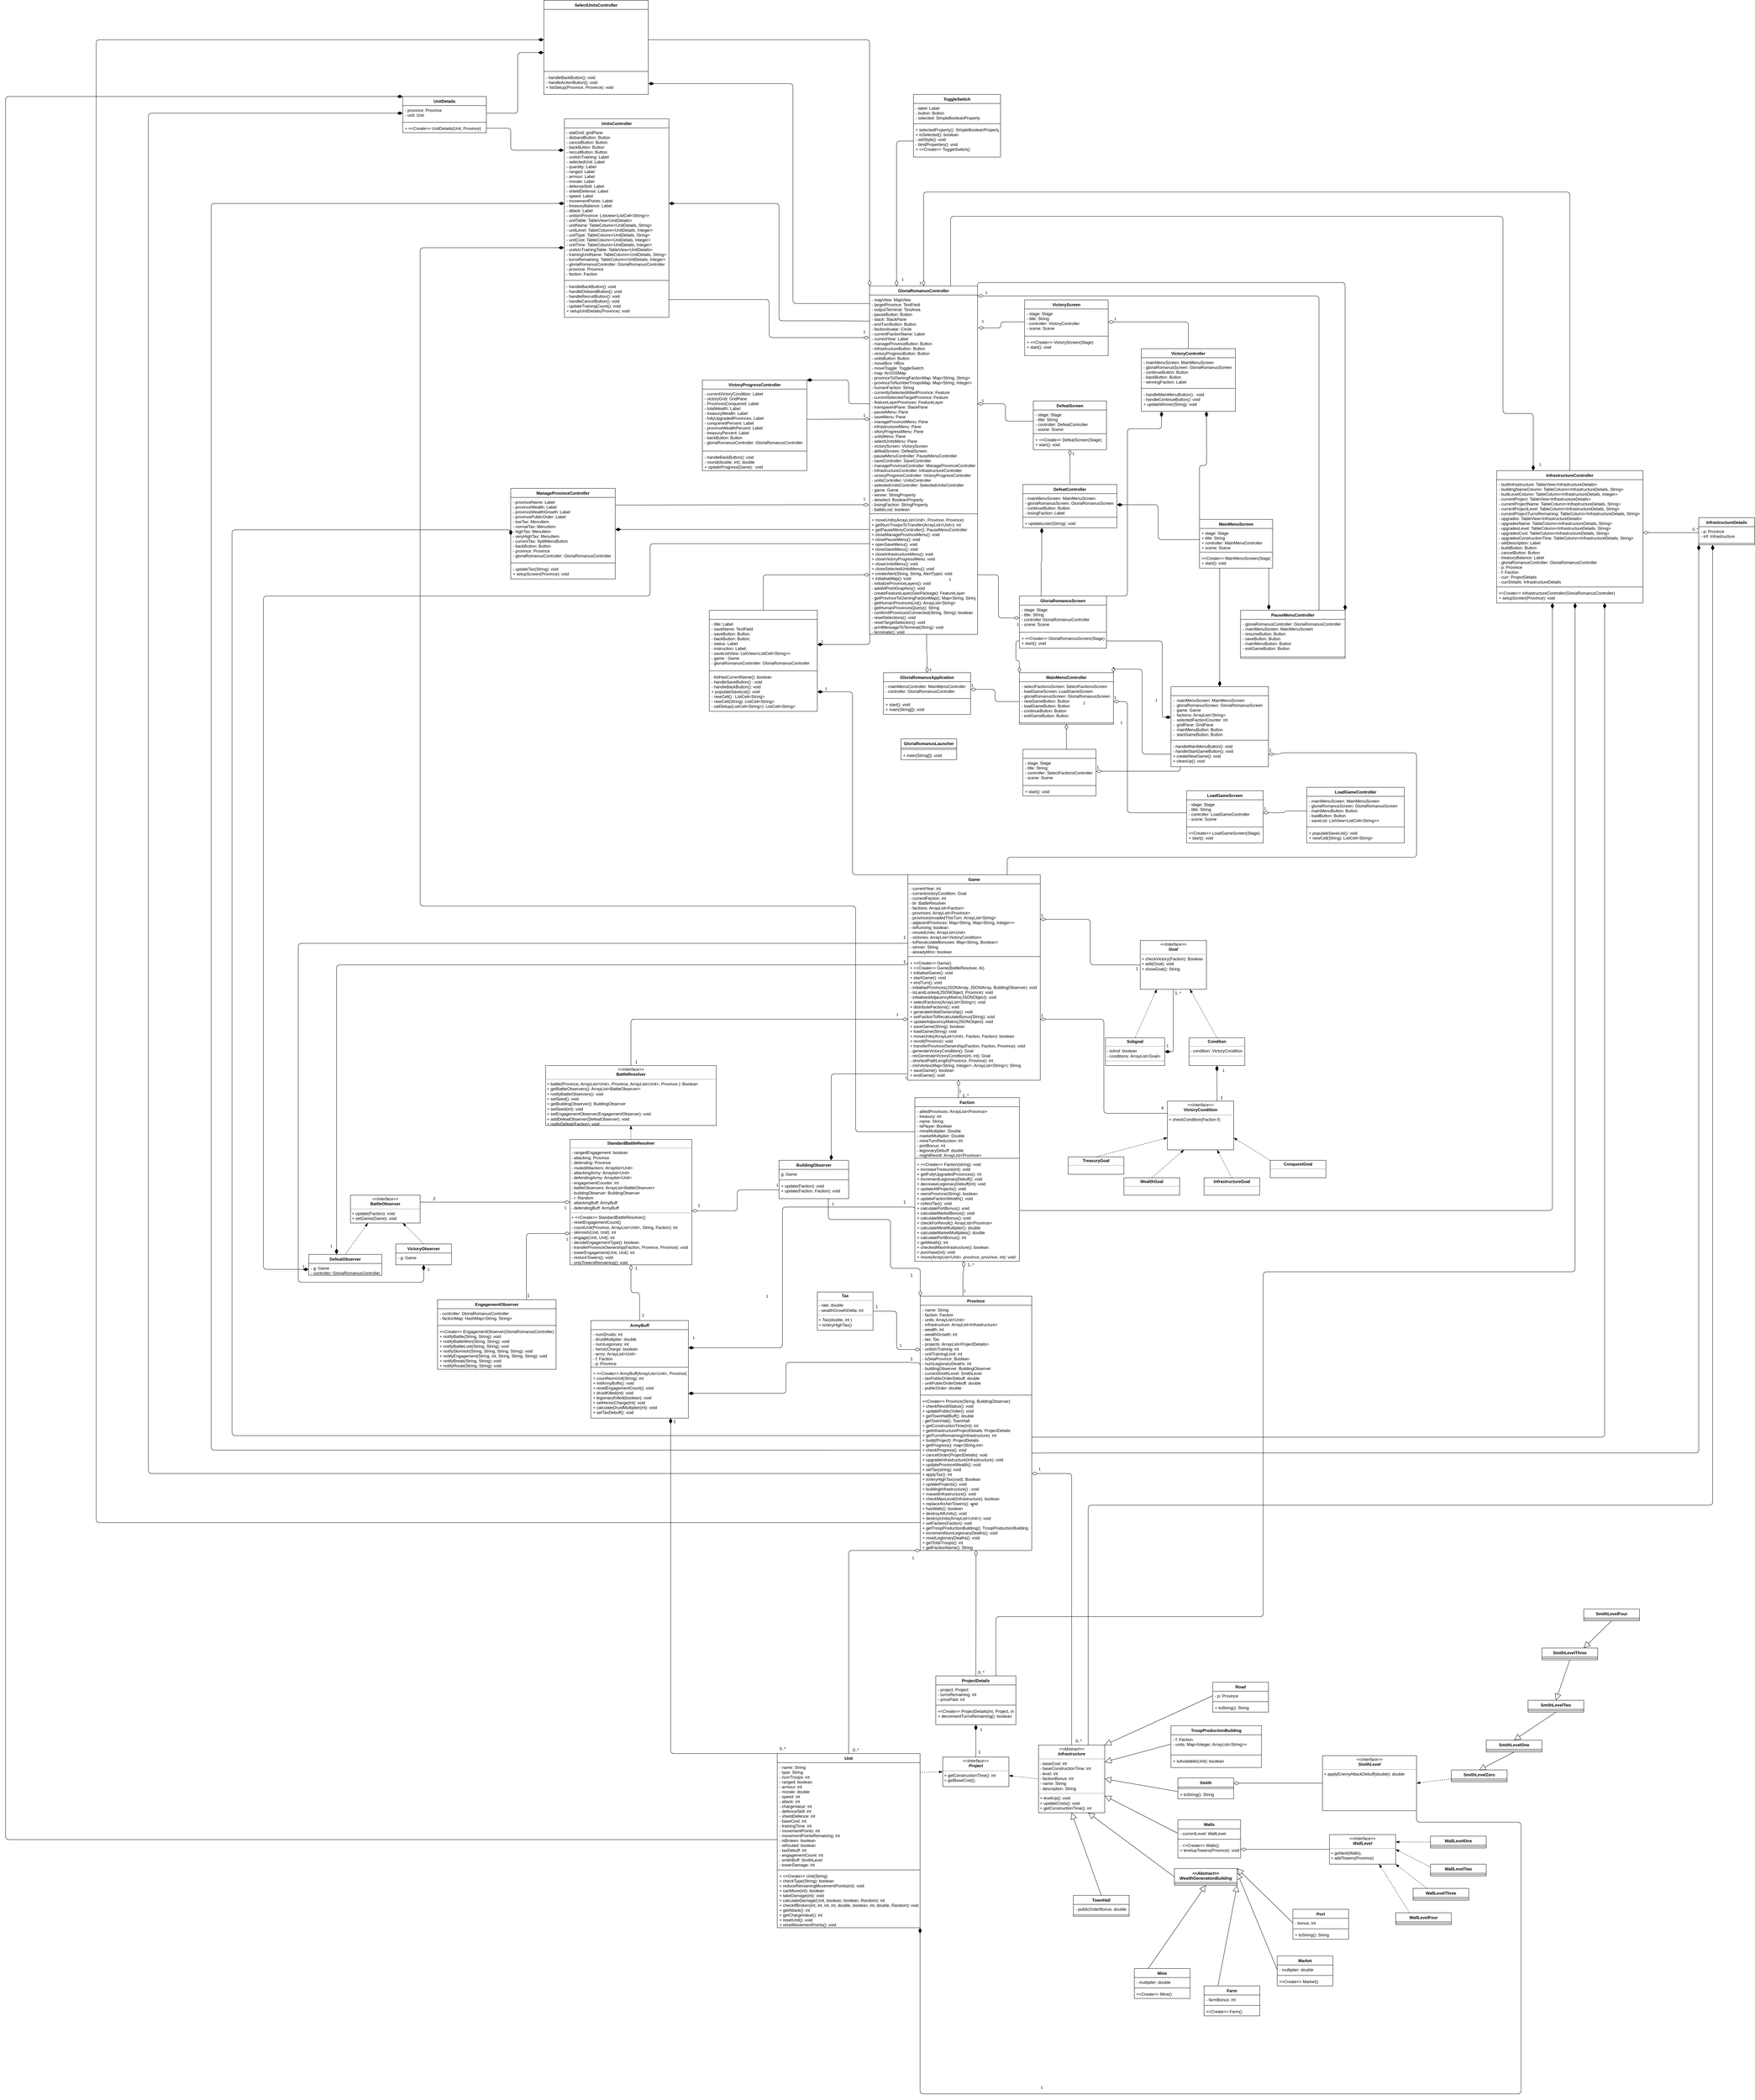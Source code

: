<mxfile version="13.6.5">
    <diagram id="9PjJHHfhZJV7RTY0kCFV" name="Page-1">
        <mxGraphModel dx="2028" dy="3744" grid="1" gridSize="10" guides="1" tooltips="1" connect="1" arrows="1" fold="1" page="1" pageScale="1" pageWidth="827" pageHeight="1169" math="0" shadow="0">
            <root>
                <mxCell id="0"/>
                <mxCell id="1" parent="0"/>
                <mxCell id="140" value="&lt;p style=&quot;margin: 0px ; margin-top: 4px ; text-align: center&quot;&gt;&lt;i&gt;&amp;lt;&amp;lt;Interface&amp;gt;&amp;gt;&lt;/i&gt;&lt;br&gt;&lt;b&gt;&lt;i&gt;Goal&lt;/i&gt;&lt;/b&gt;&lt;/p&gt;&lt;hr size=&quot;1&quot;&gt;&lt;p style=&quot;margin: 0px ; margin-left: 4px&quot;&gt;&lt;span&gt;+ checkVictory(Faction): Boolean&lt;/span&gt;&lt;br&gt;&lt;/p&gt;&lt;p style=&quot;margin: 0px ; margin-left: 4px&quot;&gt;+ add(Goal): void&lt;/p&gt;&lt;p style=&quot;margin: 0px ; margin-left: 4px&quot;&gt;+ showGoal(): String&lt;/p&gt;" style="verticalAlign=top;align=left;overflow=fill;fontSize=12;fontFamily=Helvetica;html=1;" parent="1" vertex="1">
                    <mxGeometry x="1767" y="-131" width="190" height="140" as="geometry"/>
                </mxCell>
                <mxCell id="141" value="&lt;p style=&quot;margin: 0px ; margin-top: 4px ; text-align: center&quot;&gt;&lt;b&gt;Subgoal&lt;/b&gt;&lt;/p&gt;&lt;hr size=&quot;1&quot;&gt;&lt;p style=&quot;margin: 0px ; margin-left: 4px&quot;&gt;- isAnd: boolean&amp;nbsp;&lt;/p&gt;&lt;p style=&quot;margin: 0px ; margin-left: 4px&quot;&gt;- conditions: ArrayList&amp;lt;Goal&amp;gt;&lt;/p&gt;&lt;hr size=&quot;1&quot;&gt;&lt;p style=&quot;margin: 0px ; margin-left: 4px&quot;&gt;&lt;br&gt;&lt;/p&gt;" style="verticalAlign=top;align=left;overflow=fill;fontSize=12;fontFamily=Helvetica;html=1;" parent="1" vertex="1">
                    <mxGeometry x="1667" y="148" width="170" height="80" as="geometry"/>
                </mxCell>
                <mxCell id="142" value="&lt;p style=&quot;margin: 0px ; margin-top: 4px ; text-align: center&quot;&gt;&lt;b&gt;Conditon&lt;/b&gt;&lt;/p&gt;&lt;hr size=&quot;1&quot;&gt;&lt;p style=&quot;margin: 0px ; margin-left: 4px&quot;&gt;- condition: VictoryCondition&amp;nbsp;&lt;/p&gt;&lt;hr size=&quot;1&quot;&gt;&lt;p style=&quot;margin: 0px ; margin-left: 4px&quot;&gt;&lt;br&gt;&lt;/p&gt;" style="verticalAlign=top;align=left;overflow=fill;fontSize=12;fontFamily=Helvetica;html=1;" parent="1" vertex="1">
                    <mxGeometry x="1907" y="148" width="160" height="80" as="geometry"/>
                </mxCell>
                <mxCell id="273" value="GloriaRomanusController" style="swimlane;fontStyle=1;align=center;verticalAlign=top;childLayout=stackLayout;horizontal=1;startSize=26;horizontalStack=0;resizeParent=1;resizeParentMax=0;resizeLast=0;collapsible=1;marginBottom=0;" parent="1" vertex="1">
                    <mxGeometry x="990" y="-2010" width="310" height="1000" as="geometry"/>
                </mxCell>
                <mxCell id="274" value="- mapView: MapView&#10;- targetProvince: TextField&#10;- outputTerminal: TextArea&#10;- pauseButton: Button&#10;- stack: StackPane&#10;- endTurnButton: Button&#10;- factionAvatar: Circle&#10;- currentFactionName: Label&#10;- currentYear: Label&#10;- manageProvinceButton: Button&#10;- infrastructureButton: Button&#10;- victoryProgressButton: Button&#10;- unitsButton: Button&#10;- moveBox: HBox&#10;- moveToggle: ToggleSwitch&#10;- map: ArcGISMap&#10;- provinceToOwningFactionMap: Map&lt;String, String&gt;&#10;- provinceToNumberTroopsMap: Map&lt;String, Integer&gt;&#10;- humanFaction: String&#10;- currentlySelectedAlliedProvince: Feature&#10;- currentSelectedTargetProvince: Feature&#10;- featureLayerProvinces: FeatureLayer&#10;- transparentPane: StackPane&#10;- pauseMenu: Pane&#10;- saveMenu: Pane&#10;- manageProvinceMenu: Pane&#10;- infrastructureMenu: Pane&#10;- vitoryProgressMenu: Pane&#10;- unitsMenu: Pane&#10;- selectUnitsMenu: Pane&#10;- victoryScreen: VictoryScreen&#10;- defeatScreen: DefeatScreen&#10;- pauseMenuController: PauseMenuController&#10;- saveController: SaveController&#10;- manageProvinceController: ManageProvinceController&#10;- infrastructureController: InfrastructureController&#10;- victoryProgressController: VictoryProgressController&#10;- unitsController: UnitsController&#10;- selectedUnitsController: SelectedUnitsController&#10;- game: Game&#10;- winner: StringProperty&#10;- deselect: BooleanProperty&#10;- losingFaction: StringProperty&#10;- battleLost: boolean" style="text;strokeColor=none;fillColor=none;align=left;verticalAlign=top;spacingLeft=4;spacingRight=4;overflow=hidden;rotatable=0;points=[[0,0.5],[1,0.5]];portConstraint=eastwest;" parent="273" vertex="1">
                    <mxGeometry y="26" width="310" height="624" as="geometry"/>
                </mxCell>
                <mxCell id="275" value="" style="line;strokeWidth=1;fillColor=none;align=left;verticalAlign=middle;spacingTop=-1;spacingLeft=3;spacingRight=3;rotatable=0;labelPosition=right;points=[];portConstraint=eastwest;" parent="273" vertex="1">
                    <mxGeometry y="650" width="310" height="8" as="geometry"/>
                </mxCell>
                <mxCell id="276" value="+ moveUnits(ArrayList&lt;Unit&gt;, Province, Province)&#10;+ getNumTroopsToTransfer(ArrayList&lt;Unit&gt;): int&#10;+ getPauseMenuController(): PauseMenuController&#10;+ closeManageProvinceMenu(): void&#10;+ closePauseMenu(): void&#10;+ openSaveMenu(): void&#10;+ closeSaveMenu(): void&#10;+ closeInfrastructureMenu(): void&#10;+ closeVictoryProgressMenu: void&#10;+ closeUnitsMenu(): void&#10;+ closeSelectedUnitsMenu(): void&#10;+ createAlert(String, String, AlertType): void&#10;+ initialiseMap(): void&#10;- initializeProvinceLayers(): void&#10;- addAllPointGraphics(): void&#10;- createFeatureLayer(GeoPackage): FeatureLayer&#10;- getProvinceToOwningFactionMap(): Map&lt;String, String&gt;&#10;- getHumanProvincesList(): ArrayList&lt;String&gt;&#10;- getHumanProvincesQuery(): String&#10;- confirmIfProvincesConnected(String, String): boolean&#10;- resetSelections(): void&#10;- resetTargetSelection(): void&#10;- printMessageToTerminal(String): void&#10;- terminate(): void&#10;" style="text;strokeColor=none;fillColor=none;align=left;verticalAlign=top;spacingLeft=4;spacingRight=4;overflow=hidden;rotatable=0;points=[[0,0.5],[1,0.5]];portConstraint=eastwest;" parent="273" vertex="1">
                    <mxGeometry y="658" width="310" height="342" as="geometry"/>
                </mxCell>
                <mxCell id="144" value="&lt;p style=&quot;margin: 0px ; margin-top: 4px ; text-align: center&quot;&gt;&lt;b&gt;Tax&lt;/b&gt;&lt;/p&gt;&lt;hr size=&quot;1&quot;&gt;&lt;p style=&quot;margin: 0px ; margin-left: 4px&quot;&gt;- rate: double&lt;/p&gt;&lt;p style=&quot;margin: 0px ; margin-left: 4px&quot;&gt;- wealthGrowthDelta: int&lt;/p&gt;&lt;hr size=&quot;1&quot;&gt;&lt;p style=&quot;margin: 0px ; margin-left: 4px&quot;&gt;+ Tax(double, int )&amp;nbsp;&lt;/p&gt;&lt;p style=&quot;margin: 0px ; margin-left: 4px&quot;&gt;+ isVeryHighTax()&lt;/p&gt;" style="verticalAlign=top;align=left;overflow=fill;fontSize=12;fontFamily=Helvetica;html=1;" parent="1" vertex="1">
                    <mxGeometry x="840" y="878" width="160" height="110" as="geometry"/>
                </mxCell>
                <mxCell id="145" value="&lt;p style=&quot;margin: 0px ; margin-top: 4px ; text-align: center&quot;&gt;&lt;i&gt;&amp;lt;&amp;lt;Interface&amp;gt;&amp;gt;&lt;/i&gt;&lt;br&gt;&lt;b&gt;VictoryCondition&lt;/b&gt;&lt;/p&gt;&lt;hr size=&quot;1&quot;&gt;&lt;p style=&quot;margin: 0px ; margin-left: 4px&quot;&gt;&lt;span&gt;+ checkCondition(Faction f);&lt;br&gt;&lt;/span&gt;&lt;/p&gt;" style="verticalAlign=top;align=left;overflow=fill;fontSize=12;fontFamily=Helvetica;html=1;" parent="1" vertex="1">
                    <mxGeometry x="1845" y="330" width="190" height="140" as="geometry"/>
                </mxCell>
                <mxCell id="146" value="&lt;p style=&quot;margin: 0px ; margin-top: 4px ; text-align: center&quot;&gt;&lt;b&gt;TreasuryGoal&lt;/b&gt;&lt;/p&gt;&lt;hr size=&quot;1&quot;&gt;&lt;p style=&quot;margin: 0px ; margin-left: 4px&quot;&gt;&lt;/p&gt;&lt;p style=&quot;margin: 0px ; margin-left: 4px&quot;&gt;&lt;br&gt;&lt;/p&gt;" style="verticalAlign=top;align=left;overflow=fill;fontSize=12;fontFamily=Helvetica;html=1;" parent="1" vertex="1">
                    <mxGeometry x="1560" y="490" width="160" height="50" as="geometry"/>
                </mxCell>
                <mxCell id="148" value="&lt;p style=&quot;margin: 0px ; margin-top: 4px ; text-align: center&quot;&gt;&lt;b&gt;WealthGoal&lt;/b&gt;&lt;/p&gt;&lt;hr size=&quot;1&quot;&gt;&lt;p style=&quot;margin: 0px ; margin-left: 4px&quot;&gt;&lt;/p&gt;&lt;p style=&quot;margin: 0px ; margin-left: 4px&quot;&gt;&lt;br&gt;&lt;/p&gt;" style="verticalAlign=top;align=left;overflow=fill;fontSize=12;fontFamily=Helvetica;html=1;" parent="1" vertex="1">
                    <mxGeometry x="1720" y="550" width="160" height="50" as="geometry"/>
                </mxCell>
                <mxCell id="149" value="&lt;p style=&quot;margin: 0px ; margin-top: 4px ; text-align: center&quot;&gt;&lt;b&gt;InfrastructureGoal&lt;/b&gt;&lt;/p&gt;&lt;hr size=&quot;1&quot;&gt;&lt;p style=&quot;margin: 0px ; margin-left: 4px&quot;&gt;&lt;/p&gt;&lt;p style=&quot;margin: 0px ; margin-left: 4px&quot;&gt;&lt;br&gt;&lt;/p&gt;" style="verticalAlign=top;align=left;overflow=fill;fontSize=12;fontFamily=Helvetica;html=1;" parent="1" vertex="1">
                    <mxGeometry x="1950" y="550" width="160" height="50" as="geometry"/>
                </mxCell>
                <mxCell id="150" value="&lt;p style=&quot;margin: 0px ; margin-top: 4px ; text-align: center&quot;&gt;&lt;b&gt;ConquestGoal&lt;/b&gt;&lt;/p&gt;&lt;hr size=&quot;1&quot;&gt;&lt;p style=&quot;margin: 0px ; margin-left: 4px&quot;&gt;&lt;/p&gt;&lt;p style=&quot;margin: 0px ; margin-left: 4px&quot;&gt;&lt;br&gt;&lt;/p&gt;" style="verticalAlign=top;align=left;overflow=fill;fontSize=12;fontFamily=Helvetica;html=1;" parent="1" vertex="1">
                    <mxGeometry x="2140" y="500" width="160" height="50" as="geometry"/>
                </mxCell>
                <mxCell id="151" value="&lt;p style=&quot;margin: 0px ; margin-top: 4px ; text-align: center&quot;&gt;&lt;i&gt;&amp;lt;&amp;lt;Interface&amp;gt;&amp;gt;&lt;/i&gt;&lt;br&gt;&lt;b&gt;BattleResolver&lt;/b&gt;&lt;/p&gt;&lt;hr size=&quot;1&quot;&gt;&lt;p style=&quot;margin: 0px ; margin-left: 4px&quot;&gt;&lt;span&gt;+ battle(Province, ArrayList&amp;lt;Unit&amp;gt;, Province, ArrayList&amp;lt;Unit&amp;gt;, Province ): Boolean&lt;/span&gt;&lt;br&gt;&lt;/p&gt;&lt;p style=&quot;margin: 0px ; margin-left: 4px&quot;&gt;+ getBattleObservers(): ArrayList&amp;lt;BattleObserver&amp;gt;&lt;/p&gt;&lt;p style=&quot;margin: 0px ; margin-left: 4px&quot;&gt;+ notifyBattleObservers(): void&lt;br&gt;&lt;/p&gt;&lt;p style=&quot;margin: 0px ; margin-left: 4px&quot;&gt;+ setSeed(): void&lt;/p&gt;&lt;p style=&quot;margin: 0px ; margin-left: 4px&quot;&gt;+ getBuildingObserver(): BuildingObserver&lt;/p&gt;&lt;p style=&quot;margin: 0px ; margin-left: 4px&quot;&gt;+ setSeed(int): void&lt;/p&gt;&lt;p style=&quot;margin: 0px ; margin-left: 4px&quot;&gt;+ setEngagementObserver(EngagementObserver): void&lt;/p&gt;&lt;p style=&quot;margin: 0px ; margin-left: 4px&quot;&gt;+ addDefeatObserver(DefeatObserver): void&lt;/p&gt;&lt;p style=&quot;margin: 0px ; margin-left: 4px&quot;&gt;+ notifyDefeat(Faction): void&lt;/p&gt;" style="verticalAlign=top;align=left;overflow=fill;fontSize=12;fontFamily=Helvetica;html=1;" parent="1" vertex="1">
                    <mxGeometry x="60" y="228" width="490" height="172" as="geometry"/>
                </mxCell>
                <mxCell id="152" value="&lt;p style=&quot;margin: 0px ; margin-top: 4px ; text-align: center&quot;&gt;&lt;b&gt;StandardBattleResolver&lt;/b&gt;&lt;/p&gt;&lt;hr size=&quot;1&quot;&gt;&lt;p style=&quot;margin: 0px ; margin-left: 4px&quot;&gt;- rangedEngagement: boolean&amp;nbsp;&lt;/p&gt;&lt;p style=&quot;margin: 0px ; margin-left: 4px&quot;&gt;- attacking: Province&lt;/p&gt;&lt;p style=&quot;margin: 0px ; margin-left: 4px&quot;&gt;- defending: Province&lt;/p&gt;&lt;p style=&quot;margin: 0px ; margin-left: 4px&quot;&gt;- routedAttackers: Arraylist&amp;lt;Unit&amp;gt;&lt;/p&gt;&lt;p style=&quot;margin: 0px ; margin-left: 4px&quot;&gt;- attackingArmy: Arraylist&amp;lt;Unit&amp;gt;&lt;br&gt;&lt;/p&gt;&lt;p style=&quot;margin: 0px ; margin-left: 4px&quot;&gt;- defendingArmy: Arraylist&amp;lt;Unit&amp;gt;&lt;br&gt;&lt;/p&gt;&lt;p style=&quot;margin: 0px ; margin-left: 4px&quot;&gt;- engagementCounter: int&lt;/p&gt;&lt;p style=&quot;margin: 0px ; margin-left: 4px&quot;&gt;- battleObservers: ArrayList&amp;lt;BattleObserver&amp;gt;&lt;/p&gt;&lt;p style=&quot;margin: 0px ; margin-left: 4px&quot;&gt;- buildingObserver: BuildingObserver&lt;/p&gt;&lt;p style=&quot;margin: 0px ; margin-left: 4px&quot;&gt;- r: Random&lt;/p&gt;&lt;p style=&quot;margin: 0px ; margin-left: 4px&quot;&gt;- attackingBuff: ArmyBuff&lt;/p&gt;&lt;p style=&quot;margin: 0px ; margin-left: 4px&quot;&gt;- defendingBuff: ArmyBuff&lt;/p&gt;&lt;hr size=&quot;1&quot;&gt;&lt;p style=&quot;margin: 0px ; margin-left: 4px&quot;&gt;+ &amp;lt;&amp;lt;Create&amp;gt;&amp;gt; StandardBattleResolver()&lt;/p&gt;&lt;p style=&quot;margin: 0px ; margin-left: 4px&quot;&gt;- resetEngagementCount()&lt;/p&gt;&lt;p style=&quot;margin: 0px ; margin-left: 4px&quot;&gt;- countUnit(Province, ArrayList&amp;lt;Unit&amp;gt;, String, Faction): int&lt;/p&gt;&lt;p style=&quot;margin: 0px ; margin-left: 4px&quot;&gt;- skirmish(Unit, Unit): int&lt;/p&gt;&lt;p style=&quot;margin: 0px ; margin-left: 4px&quot;&gt;- engage(Unit, Unit): int&amp;nbsp;&lt;/p&gt;&lt;p style=&quot;margin: 0px ; margin-left: 4px&quot;&gt;- decideEngagementType(): boolean&lt;/p&gt;&lt;p style=&quot;margin: 0px ; margin-left: 4px&quot;&gt;- transferProvinceOwnership(Faction, Province, Province): void&lt;/p&gt;&lt;p style=&quot;margin: 0px ; margin-left: 4px&quot;&gt;- towerEngagement(Unit, Unit): int&lt;/p&gt;&lt;p style=&quot;margin: 0px ; margin-left: 4px&quot;&gt;- restoreTowers(): void&lt;/p&gt;&lt;p style=&quot;margin: 0px ; margin-left: 4px&quot;&gt;- onlyTowersRemaining(): void&lt;/p&gt;" style="verticalAlign=top;align=left;overflow=fill;fontSize=12;fontFamily=Helvetica;html=1;" parent="1" vertex="1">
                    <mxGeometry x="130" y="440" width="350" height="360" as="geometry"/>
                </mxCell>
                <mxCell id="81" value="Game" style="swimlane;fontStyle=1;align=center;verticalAlign=top;childLayout=stackLayout;horizontal=1;startSize=26;horizontalStack=0;resizeParent=1;resizeParentMax=0;resizeLast=0;collapsible=1;marginBottom=0;" parent="1" vertex="1">
                    <mxGeometry x="1100" y="-320" width="380" height="590" as="geometry"/>
                </mxCell>
                <mxCell id="82" value="- currentYear: int&#10;- currentvictoryCondition: Goal&#10;- currentFaction: int&#10;- br: BattleResolver&#10;- factions: ArrayList&lt;Faction&gt;&#10;- provinces: ArrayList&lt;Province&gt;&#10;- provincesInvadedThisTurn: ArrayList&lt;String&gt;&#10;- adjacentProvinces: Map&lt;String, Map&lt;String, Integer&gt;&gt;&#10;- isRunning: boolean&#10;- movedUnits: ArrayList&lt;Unit&gt;&#10;- victories: ArrayList&lt;VictoryCondition&gt;&#10;- toRecalculateBonuses: Map&lt;String, Boolean&gt;&#10;- winner: String&#10;- alreadyWon: boolean&#10;&#10;&#10;" style="text;strokeColor=none;fillColor=none;align=left;verticalAlign=top;spacingLeft=4;spacingRight=4;overflow=hidden;rotatable=0;points=[[0,0.5],[1,0.5]];portConstraint=eastwest;" parent="81" vertex="1">
                    <mxGeometry y="26" width="380" height="204" as="geometry"/>
                </mxCell>
                <mxCell id="83" value="" style="line;strokeWidth=1;fillColor=none;align=left;verticalAlign=middle;spacingTop=-1;spacingLeft=3;spacingRight=3;rotatable=0;labelPosition=right;points=[];portConstraint=eastwest;" parent="81" vertex="1">
                    <mxGeometry y="230" width="380" height="10" as="geometry"/>
                </mxCell>
                <mxCell id="84" value="+ &lt;&lt;Create&gt;&gt; Game()&#10;+ &lt;&lt;Create&gt;&gt; Game(BattleResolver, AI) &#10;+ initialiseGame(): void&#10;+ startGame(): void&#10;+ endTurn(): void&#10;- initialiseProvinces(JSONArray, JSONArray, BuildingObserver): void&#10;- isLandLocked(JSONObject, Province): void&#10;- initialisedAdjacencyMatrix(JSONObject): void&#10;+ selectFactions(ArrayList&lt;String&gt;): void&#10;+ distributeFactions(): void&#10;+ generateInitialOwnership(): void&#10;+ setFactionToRecalculateBonus(String): void&#10;+ updateAdjacencyMatrix(JSONObject): void&#10;+ saveGame(String): boolean&#10;+ loadGame(String): void&#10;+ moveUnits(ArrayList&lt;Unit&gt;, Faction, Faction): boolean&#10;+ revolt(Province): void&#10;+ transferProvinceOwnership(Faction, Faction, Province): void&#10;- generateVictoryCondition(): Goal&#10;- recGenerateVictoryCondtion(int, int): Goal&#10;- shortestPathLength(Province, Province): int&#10;- minVertex(Map&lt;String, Integer&gt;, ArrayList&lt;String&gt;): String&#10;+ saveGame(): boolean&#10;+ endGame(): void" style="text;strokeColor=none;fillColor=none;align=left;verticalAlign=top;spacingLeft=4;spacingRight=4;overflow=hidden;rotatable=0;points=[[0,0.5],[1,0.5]];portConstraint=eastwest;" parent="81" vertex="1">
                    <mxGeometry y="240" width="380" height="350" as="geometry"/>
                </mxCell>
                <mxCell id="353" value="UnitsController" style="swimlane;fontStyle=1;align=center;verticalAlign=top;childLayout=stackLayout;horizontal=1;startSize=26;horizontalStack=0;resizeParent=1;resizeParentMax=0;resizeLast=0;collapsible=1;marginBottom=0;" vertex="1" parent="1">
                    <mxGeometry x="114" y="-2490" width="300" height="570" as="geometry"/>
                </mxCell>
                <mxCell id="354" value="- statGrid: gridPane&#10;- disbandButton: Button&#10;- cancelButton: Button&#10;- backButton: Button &#10;- recruitButton: Button &#10;- unitsInTraining: Label&#10;- selectedUnit: Label&#10;- quantity: Label&#10;- ranged: Label&#10;- armour: Label&#10;- morale: Label &#10;- defenseSkill: Label&#10;- shieldDefense: Label&#10;- speed: Label&#10;- movementPoints: Label&#10;- treasuryBalance: Label&#10;- attack: Label&#10;- unitsInProvince: Listview&lt;ListCell&lt;String&gt;&gt;&#10;- unitTable: TableView&lt;UnitDetails&gt;&#10;- unitName: TableColumn&lt;UnitDetails, String&gt;&#10;- unitLevel: TableColumn&lt;UnitDetails, Integer&gt;&#10;- unitType: TableColumn&lt;UnitDetails, String&gt;&#10;- unitCost: TableColumn&lt;UnitDetals, Integer&gt;&#10;- unitTime: TableColumn&lt;UnitDetails, Integer&gt;&#10;- unitsInTrainingTable: TableView&lt;UnitDetails&gt;&#10;- trainingUnitName: TableColumn&lt;UnitDetails, String&gt;&#10;- turnsRemaining: TableColumn&lt;UnitDetails, Integer&gt;&#10;- gloriaRomanusController: GloriaRomanusController&#10;- province: Province&#10;- faction: Faction" style="text;strokeColor=none;fillColor=none;align=left;verticalAlign=top;spacingLeft=4;spacingRight=4;overflow=hidden;rotatable=0;points=[[0,0.5],[1,0.5]];portConstraint=eastwest;" vertex="1" parent="353">
                    <mxGeometry y="26" width="300" height="434" as="geometry"/>
                </mxCell>
                <mxCell id="355" value="" style="line;strokeWidth=1;fillColor=none;align=left;verticalAlign=middle;spacingTop=-1;spacingLeft=3;spacingRight=3;rotatable=0;labelPosition=right;points=[];portConstraint=eastwest;" vertex="1" parent="353">
                    <mxGeometry y="460" width="300" height="8" as="geometry"/>
                </mxCell>
                <mxCell id="356" value="- handleBackButton(): void&#10;- handleDisbandButton(): void&#10;- handleRecruitButton(): void&#10;- handleCancelButton(): void&#10;- updateTrainingCount(): void&#10;+ setupUnitDetails(Province): void" style="text;strokeColor=none;fillColor=none;align=left;verticalAlign=top;spacingLeft=4;spacingRight=4;overflow=hidden;rotatable=0;points=[[0,0.5],[1,0.5]];portConstraint=eastwest;" vertex="1" parent="353">
                    <mxGeometry y="468" width="300" height="102" as="geometry"/>
                </mxCell>
                <mxCell id="371" value="SelectUnitsController" style="swimlane;fontStyle=1;align=center;verticalAlign=top;childLayout=stackLayout;horizontal=1;startSize=26;horizontalStack=0;resizeParent=1;resizeParentMax=0;resizeLast=0;collapsible=1;marginBottom=0;" vertex="1" parent="1">
                    <mxGeometry x="55" y="-2830" width="300" height="270" as="geometry"/>
                </mxCell>
                <mxCell id="372" value="- availableUnitsTable: TableView&#10;- name: TableColumn&lt;UnitDetails, String&gt;&#10;- type: TableColumn&lt;UnitDetails, String&gt;&#10;- movementPoints: TableColumn&lt;UnitDetails, Integer&gt;&#10;- numTroops: TableColumn&lt;UnitDetails, Integer&gt;&#10;- smithLevel: TableColumn&lt;UnitDetails, Integer&gt;&#10;- actionButton: Button&#10;- backButton: Button&#10;- gloriaRomanusController: GloriaRomanusController&#10;- start: Province&#10;- end: Province&#10;" style="text;strokeColor=none;fillColor=none;align=left;verticalAlign=top;spacingLeft=4;spacingRight=4;overflow=hidden;rotatable=0;points=[[0,0.5],[1,0.5]];portConstraint=eastwest;spacing=4;fontColor=#FFFFFF;fontFamily=Helvetica;" vertex="1" parent="371">
                    <mxGeometry y="26" width="300" height="174" as="geometry"/>
                </mxCell>
                <mxCell id="373" value="" style="line;strokeWidth=1;fillColor=none;align=left;verticalAlign=middle;spacingTop=-1;spacingLeft=3;spacingRight=3;rotatable=0;labelPosition=right;points=[];portConstraint=eastwest;" vertex="1" parent="371">
                    <mxGeometry y="200" width="300" height="8" as="geometry"/>
                </mxCell>
                <mxCell id="374" value="- handleBackButton(): void&#10;- handleActionButton(): void&#10;+ listSetup(Province, Province): void&#10;" style="text;strokeColor=none;fillColor=none;align=left;verticalAlign=top;spacingLeft=4;spacingRight=4;overflow=hidden;rotatable=0;points=[[0,0.5],[1,0.5]];portConstraint=eastwest;" vertex="1" parent="371">
                    <mxGeometry y="208" width="300" height="62" as="geometry"/>
                </mxCell>
                <mxCell id="367" value="ToggleSwitch" style="swimlane;fontStyle=1;align=center;verticalAlign=top;childLayout=stackLayout;horizontal=1;startSize=26;horizontalStack=0;resizeParent=1;resizeParentMax=0;resizeLast=0;collapsible=1;marginBottom=0;" vertex="1" parent="1">
                    <mxGeometry x="1116" y="-2560" width="250" height="180" as="geometry"/>
                </mxCell>
                <mxCell id="368" value="- label: Label&#10;- button: Button&#10;- selected: SimpleBooleanProperty" style="text;strokeColor=none;fillColor=none;align=left;verticalAlign=top;spacingLeft=4;spacingRight=4;overflow=hidden;rotatable=0;points=[[0,0.5],[1,0.5]];portConstraint=eastwest;" vertex="1" parent="367">
                    <mxGeometry y="26" width="250" height="54" as="geometry"/>
                </mxCell>
                <mxCell id="369" value="" style="line;strokeWidth=1;fillColor=none;align=left;verticalAlign=middle;spacingTop=-1;spacingLeft=3;spacingRight=3;rotatable=0;labelPosition=right;points=[];portConstraint=eastwest;" vertex="1" parent="367">
                    <mxGeometry y="80" width="250" height="8" as="geometry"/>
                </mxCell>
                <mxCell id="370" value="+ selectedProperty(): SimpleBooleanProperty&#10;+ isSelected(): boolean&#10;- setStyle(): void&#10;- bindProperties(): void&#10;+ &lt;&lt;Create&gt;&gt; ToggleSwitch()" style="text;strokeColor=none;fillColor=none;align=left;verticalAlign=top;spacingLeft=4;spacingRight=4;overflow=hidden;rotatable=0;points=[[0,0.5],[1,0.5]];portConstraint=eastwest;" vertex="1" parent="367">
                    <mxGeometry y="88" width="250" height="92" as="geometry"/>
                </mxCell>
                <mxCell id="357" value="UnitDetails" style="swimlane;fontStyle=1;align=center;verticalAlign=top;childLayout=stackLayout;horizontal=1;startSize=26;horizontalStack=0;resizeParent=1;resizeParentMax=0;resizeLast=0;collapsible=1;marginBottom=0;" vertex="1" parent="1">
                    <mxGeometry x="-350" y="-2554" width="240" height="104" as="geometry"/>
                </mxCell>
                <mxCell id="358" value="- province: Province&#10;- unit: Unit" style="text;strokeColor=none;fillColor=none;align=left;verticalAlign=top;spacingLeft=4;spacingRight=4;overflow=hidden;rotatable=0;points=[[0,0.5],[1,0.5]];portConstraint=eastwest;" vertex="1" parent="357">
                    <mxGeometry y="26" width="240" height="44" as="geometry"/>
                </mxCell>
                <mxCell id="359" value="" style="line;strokeWidth=1;fillColor=none;align=left;verticalAlign=middle;spacingTop=-1;spacingLeft=3;spacingRight=3;rotatable=0;labelPosition=right;points=[];portConstraint=eastwest;" vertex="1" parent="357">
                    <mxGeometry y="70" width="240" height="8" as="geometry"/>
                </mxCell>
                <mxCell id="360" value="+ &lt;&lt;Create&gt;&gt; UnitDetails(Unit, Province)" style="text;strokeColor=none;fillColor=none;align=left;verticalAlign=top;spacingLeft=4;spacingRight=4;overflow=hidden;rotatable=0;points=[[0,0.5],[1,0.5]];portConstraint=eastwest;" vertex="1" parent="357">
                    <mxGeometry y="78" width="240" height="26" as="geometry"/>
                </mxCell>
                <mxCell id="153" value="&lt;p style=&quot;margin: 0px ; margin-top: 4px ; text-align: center&quot;&gt;&lt;i&gt;&amp;lt;&amp;lt;Interface&amp;gt;&amp;gt;&lt;/i&gt;&lt;br&gt;&lt;b&gt;&lt;i&gt;Project&lt;/i&gt;&lt;/b&gt;&lt;/p&gt;&lt;hr size=&quot;1&quot;&gt;&lt;p style=&quot;margin: 0px ; margin-left: 4px&quot;&gt;+ getConstructionTime(): int&lt;/p&gt;&lt;p style=&quot;margin: 0px ; margin-left: 4px&quot;&gt;+ getBaseCost();&lt;/p&gt;" style="verticalAlign=top;align=left;overflow=fill;fontSize=12;fontFamily=Helvetica;html=1;" parent="1" vertex="1">
                    <mxGeometry x="1200" y="2213" width="190" height="85" as="geometry"/>
                </mxCell>
                <mxCell id="155" value="&lt;p style=&quot;margin: 0px ; margin-top: 4px ; text-align: center&quot;&gt;&lt;i&gt;&amp;lt;&amp;lt;Interface&amp;gt;&amp;gt;&lt;/i&gt;&lt;br&gt;&lt;b&gt;BattleObserver&lt;/b&gt;&lt;/p&gt;&lt;hr size=&quot;1&quot;&gt;&lt;p style=&quot;margin: 0px ; margin-left: 4px&quot;&gt;&lt;span&gt;+ update(Faction): void&lt;/span&gt;&lt;/p&gt;&lt;p style=&quot;margin: 0px ; margin-left: 4px&quot;&gt;&lt;span&gt;+ setGame(Game): void&lt;/span&gt;&lt;/p&gt;" style="verticalAlign=top;align=left;overflow=fill;fontSize=12;fontFamily=Helvetica;html=1;" parent="1" vertex="1">
                    <mxGeometry x="-500" y="600" width="200" height="80" as="geometry"/>
                </mxCell>
                <mxCell id="173" value="1" style="endArrow=none;html=1;endSize=12;startArrow=diamondThin;startSize=14;startFill=0;edgeStyle=orthogonalEdgeStyle;align=left;verticalAlign=bottom;exitX=0.382;exitY=1.001;exitDx=0;exitDy=0;exitPerimeter=0;entryX=0.417;entryY=0;entryDx=0;entryDy=0;entryPerimeter=0;endFill=0;" parent="1" source="84" target="6" edge="1">
                    <mxGeometry x="-0.012" y="15" relative="1" as="geometry">
                        <mxPoint x="1330" y="340" as="sourcePoint"/>
                        <mxPoint x="1490" y="340" as="targetPoint"/>
                        <mxPoint as="offset"/>
                    </mxGeometry>
                </mxCell>
                <mxCell id="174" value="1..*" style="text;html=1;align=center;verticalAlign=middle;resizable=0;points=[];autosize=1;" parent="1" vertex="1">
                    <mxGeometry x="1250" y="304" width="30" height="20" as="geometry"/>
                </mxCell>
                <mxCell id="175" value="1" style="endArrow=none;html=1;endSize=12;startArrow=diamondThin;startSize=14;startFill=0;edgeStyle=orthogonalEdgeStyle;align=left;verticalAlign=bottom;endFill=0;entryX=0.383;entryY=-0.002;entryDx=0;entryDy=0;entryPerimeter=0;" parent="1" source="9" target="106" edge="1">
                    <mxGeometry x="1" y="-6" relative="1" as="geometry">
                        <mxPoint x="1340" y="820" as="sourcePoint"/>
                        <mxPoint x="1250" y="830" as="targetPoint"/>
                        <mxPoint x="6" y="-6" as="offset"/>
                        <Array as="points">
                            <mxPoint x="1260" y="820"/>
                            <mxPoint x="1258" y="820"/>
                        </Array>
                    </mxGeometry>
                </mxCell>
                <mxCell id="176" value="1..*" style="text;html=1;align=center;verticalAlign=middle;resizable=0;points=[];autosize=1;" parent="1" vertex="1">
                    <mxGeometry x="1265" y="790" width="30" height="20" as="geometry"/>
                </mxCell>
                <mxCell id="177" value="1" style="endArrow=none;html=1;endSize=12;startArrow=diamondThin;startSize=14;startFill=0;edgeStyle=orthogonalEdgeStyle;align=left;verticalAlign=bottom;entryX=0.5;entryY=0;entryDx=0;entryDy=0;endFill=0;" parent="1" source="109" target="14" edge="1">
                    <mxGeometry x="-0.403" y="180" relative="1" as="geometry">
                        <mxPoint x="1040" y="1160" as="sourcePoint"/>
                        <mxPoint x="1040.22" y="1279.75" as="targetPoint"/>
                        <mxPoint as="offset"/>
                        <Array as="points">
                            <mxPoint x="930" y="1620"/>
                        </Array>
                    </mxGeometry>
                </mxCell>
                <mxCell id="178" value="0..*" style="text;html=1;align=center;verticalAlign=middle;resizable=0;points=[];autosize=1;" parent="1" vertex="1">
                    <mxGeometry x="935" y="2183" width="30" height="20" as="geometry"/>
                </mxCell>
                <mxCell id="179" value="" style="html=1;verticalAlign=bottom;endArrow=blockThin;dashed=1;endSize=8;exitX=0.999;exitY=0.092;exitDx=0;exitDy=0;entryX=0;entryY=0.5;entryDx=0;entryDy=0;exitPerimeter=0;endFill=1;" parent="1" source="15" target="153" edge="1">
                    <mxGeometry relative="1" as="geometry">
                        <mxPoint x="1475" y="2033" as="sourcePoint"/>
                        <mxPoint x="1395" y="2033" as="targetPoint"/>
                    </mxGeometry>
                </mxCell>
                <mxCell id="180" value="" style="endArrow=none;html=1;endSize=12;startArrow=diamondThin;startSize=14;startFill=0;edgeStyle=orthogonalEdgeStyle;align=left;verticalAlign=bottom;endFill=0;entryX=0.5;entryY=0;entryDx=0;entryDy=0;exitX=0.5;exitY=1;exitDx=0;exitDy=0;" parent="1" source="106" target="110" edge="1">
                    <mxGeometry x="-0.13" y="20" relative="1" as="geometry">
                        <mxPoint x="1390" y="1370" as="sourcePoint"/>
                        <mxPoint x="1306" y="1290" as="targetPoint"/>
                        <mxPoint as="offset"/>
                        <Array as="points"/>
                    </mxGeometry>
                </mxCell>
                <mxCell id="181" value="0..*" style="text;html=1;align=center;verticalAlign=middle;resizable=0;points=[];autosize=1;" parent="1" vertex="1">
                    <mxGeometry x="1295" y="1960" width="30" height="20" as="geometry"/>
                </mxCell>
                <mxCell id="182" value="1" style="endArrow=none;html=1;endSize=12;startArrow=diamondThin;startSize=14;startFill=1;edgeStyle=orthogonalEdgeStyle;align=left;verticalAlign=bottom;endFill=0;entryX=0.5;entryY=0;entryDx=0;entryDy=0;exitX=0.5;exitY=1;exitDx=0;exitDy=0;" parent="1" source="110" target="153" edge="1">
                    <mxGeometry x="-0.505" y="10" relative="1" as="geometry">
                        <mxPoint x="1415" y="2143" as="sourcePoint"/>
                        <mxPoint x="1590" y="2043" as="targetPoint"/>
                        <mxPoint as="offset"/>
                        <Array as="points"/>
                    </mxGeometry>
                </mxCell>
                <mxCell id="183" value="1" style="text;html=1;align=center;verticalAlign=middle;resizable=0;points=[];autosize=1;" parent="1" vertex="1">
                    <mxGeometry x="1295" y="2189" width="20" height="20" as="geometry"/>
                </mxCell>
                <mxCell id="184" value="1" style="text;html=1;align=center;verticalAlign=middle;resizable=0;points=[];autosize=1;" parent="1" vertex="1">
                    <mxGeometry x="1275" y="1480" width="20" height="20" as="geometry"/>
                </mxCell>
                <mxCell id="185" value="" style="html=1;verticalAlign=bottom;endArrow=blockThin;dashed=1;endSize=8;exitX=0;exitY=0.5;exitDx=0;exitDy=0;endFill=1;" parent="1" source="191" target="153" edge="1">
                    <mxGeometry relative="1" as="geometry">
                        <mxPoint x="1154.64" y="2265.128" as="sourcePoint"/>
                        <mxPoint x="1210" y="2265.5" as="targetPoint"/>
                    </mxGeometry>
                </mxCell>
                <mxCell id="186" value="1" style="endArrow=none;html=1;endSize=12;startArrow=diamondThin;startSize=14;startFill=0;edgeStyle=orthogonalEdgeStyle;align=left;verticalAlign=bottom;endFill=0;" parent="1" source="109" target="191" edge="1">
                    <mxGeometry x="-0.961" y="4" relative="1" as="geometry">
                        <mxPoint x="1128.047" y="1161.384" as="sourcePoint"/>
                        <mxPoint x="950" y="1550" as="targetPoint"/>
                        <mxPoint as="offset"/>
                    </mxGeometry>
                </mxCell>
                <mxCell id="187" value="0..*" style="text;html=1;align=center;verticalAlign=middle;resizable=0;points=[];autosize=1;" parent="1" vertex="1">
                    <mxGeometry x="1575" y="2157" width="30" height="20" as="geometry"/>
                </mxCell>
                <mxCell id="189" value="1" style="endArrow=none;html=1;endSize=12;startArrow=diamondThin;startSize=14;startFill=0;edgeStyle=orthogonalEdgeStyle;align=left;verticalAlign=bottom;entryX=1;entryY=0.5;entryDx=0;entryDy=0;endFill=0;exitX=0;exitY=0.5;exitDx=0;exitDy=0;" parent="1" source="107" target="144" edge="1">
                    <mxGeometry x="-0.5" y="-3" relative="1" as="geometry">
                        <mxPoint x="1128.047" y="1161.384" as="sourcePoint"/>
                        <mxPoint x="950" y="1550" as="targetPoint"/>
                        <mxPoint as="offset"/>
                    </mxGeometry>
                </mxCell>
                <mxCell id="190" value="1" style="text;html=1;align=center;verticalAlign=middle;resizable=0;points=[];autosize=1;" parent="1" vertex="1">
                    <mxGeometry x="1000" y="910" width="20" height="20" as="geometry"/>
                </mxCell>
                <mxCell id="191" value="&lt;p style=&quot;margin: 0px ; margin-top: 4px ; text-align: center&quot;&gt;&lt;i&gt;&amp;lt;&amp;lt;Abstract&amp;gt;&amp;gt;&lt;/i&gt;&lt;br&gt;&lt;b&gt;&lt;i&gt;Infrastructure&lt;/i&gt;&lt;/b&gt;&lt;/p&gt;&lt;hr size=&quot;1&quot;&gt;&lt;p style=&quot;margin: 0px ; margin-left: 4px&quot;&gt;- baseCost: int&lt;br style=&quot;padding: 0px ; margin: 0px&quot;&gt;- baseConstructionTime: int&lt;br style=&quot;padding: 0px ; margin: 0px&quot;&gt;- level: int&lt;br style=&quot;padding: 0px ; margin: 0px&quot;&gt;- factionBonus: int&lt;br&gt;&lt;/p&gt;&lt;p style=&quot;margin: 0px ; margin-left: 4px&quot;&gt;- name: String&lt;/p&gt;&lt;p style=&quot;margin: 0px ; margin-left: 4px&quot;&gt;- description: String&lt;/p&gt;&lt;hr size=&quot;1&quot;&gt;&lt;p style=&quot;margin: 0px ; margin-left: 4px&quot;&gt;+ levelUp(): void&lt;br style=&quot;padding: 0px ; margin: 0px&quot;&gt;+ updateCosts(): void&lt;br&gt;&lt;/p&gt;&lt;p style=&quot;margin: 0px ; margin-left: 4px&quot;&gt;+ getConstructionTime(): int&lt;/p&gt;" style="verticalAlign=top;align=left;overflow=fill;fontSize=12;fontFamily=Helvetica;html=1;" parent="1" vertex="1">
                    <mxGeometry x="1475" y="2178.5" width="190" height="194.5" as="geometry"/>
                </mxCell>
                <mxCell id="6" value="Faction" style="swimlane;fontStyle=1;align=center;verticalAlign=top;childLayout=stackLayout;horizontal=1;startSize=26;horizontalStack=0;resizeParent=1;resizeParentMax=0;resizeLast=0;collapsible=1;marginBottom=0;" parent="1" vertex="1">
                    <mxGeometry x="1120" y="320" width="300" height="470" as="geometry"/>
                </mxCell>
                <mxCell id="7" value="- alliedProvinces: ArrayList&lt;Province&gt;&#10;- treasury: int&#10;- name: String&#10;- isPlayer: Boolean&#10;- mineMultiplier: Double&#10;- marketMultiplier: Double&#10;- mineTurnReduction: int&#10;- portBonus: int&#10;- legionaryDebuff: double&#10;- mightRevolt: ArrayList&lt;Province&gt;&#10;" style="text;strokeColor=none;fillColor=none;align=left;verticalAlign=top;spacingLeft=4;spacingRight=4;overflow=hidden;rotatable=0;points=[[0,0.5],[1,0.5]];portConstraint=eastwest;" parent="6" vertex="1">
                    <mxGeometry y="26" width="300" height="144" as="geometry"/>
                </mxCell>
                <mxCell id="8" value="" style="line;strokeWidth=1;fillColor=none;align=left;verticalAlign=middle;spacingTop=-1;spacingLeft=3;spacingRight=3;rotatable=0;labelPosition=right;points=[];portConstraint=eastwest;" parent="6" vertex="1">
                    <mxGeometry y="170" width="300" height="8" as="geometry"/>
                </mxCell>
                <mxCell id="9" value="+ &lt;&lt;Create&gt;&gt; Faction(string): void&#10;+ increaseTreasure(int): void&#10;+ getFullyUpgradedProvinces(): int&#10;+ incrementLegionaryDebuff(): void&#10;+ decreaseLegionaryDebuff(int): void&#10;+ updateAllProjects(): void&#10;+ ownsProvince(String): boolean&#10;+ updateFactionWealth(): void&#10;+ collectTax(): void&#10;+ calculatePortBonus(): void&#10;+ calculateMarketBonus(): void&#10;+ calculateMineBonus(): void&#10;+ checkForRevolt(): ArrayList&lt;Province&gt;&#10;+ calculateMineMultiplier(): double&#10;+ calculateMarketMultiplies(): double&#10;+ calculatePortBonus(): int&#10;+ getWeath(): int&#10;+ checkedMaxInfrastructure(): boolean&#10;+ purchase(int): void&#10;+ move(ArrayList&lt;Unit&gt;, province, province, int): void&#10;&#10;&#10;&#10;" style="text;strokeColor=none;fillColor=none;align=left;verticalAlign=top;spacingLeft=4;spacingRight=4;overflow=hidden;rotatable=0;points=[[0,0.5],[1,0.5]];portConstraint=eastwest;" parent="6" vertex="1">
                    <mxGeometry y="178" width="300" height="292" as="geometry"/>
                </mxCell>
                <mxCell id="193" value="" style="endArrow=block;endSize=16;endFill=0;html=1;entryX=1;entryY=0.25;entryDx=0;entryDy=0;exitX=0;exitY=0.5;exitDx=0;exitDy=0;" parent="1" source="48" target="191" edge="1">
                    <mxGeometry width="160" relative="1" as="geometry">
                        <mxPoint x="1845" y="2003" as="sourcePoint"/>
                        <mxPoint x="2005" y="2213" as="targetPoint"/>
                    </mxGeometry>
                </mxCell>
                <mxCell id="194" value="" style="endArrow=block;endSize=16;endFill=0;html=1;entryX=1;entryY=0;entryDx=0;entryDy=0;exitX=0;exitY=0.5;exitDx=0;exitDy=0;" parent="1" source="68" target="191" edge="1">
                    <mxGeometry width="160" relative="1" as="geometry">
                        <mxPoint x="1812.5" y="2229.5" as="sourcePoint"/>
                        <mxPoint x="1585" y="2393" as="targetPoint"/>
                    </mxGeometry>
                </mxCell>
                <mxCell id="195" value="" style="endArrow=block;endSize=16;endFill=0;html=1;entryX=1;entryY=0.5;entryDx=0;entryDy=0;exitX=0;exitY=0.5;exitDx=0;exitDy=0;" parent="1" target="191" edge="1">
                    <mxGeometry width="160" relative="1" as="geometry">
                        <mxPoint x="1875.0" y="2312" as="sourcePoint"/>
                        <mxPoint x="1637.5" y="2198.5" as="targetPoint"/>
                    </mxGeometry>
                </mxCell>
                <mxCell id="196" value="" style="endArrow=block;endSize=16;endFill=0;html=1;entryX=1;entryY=0.75;entryDx=0;entryDy=0;exitX=0;exitY=0.5;exitDx=0;exitDy=0;" parent="1" source="76" target="191" edge="1">
                    <mxGeometry width="160" relative="1" as="geometry">
                        <mxPoint x="1875" y="2045" as="sourcePoint"/>
                        <mxPoint x="1647.5" y="2208.5" as="targetPoint"/>
                    </mxGeometry>
                </mxCell>
                <mxCell id="197" value="" style="endArrow=block;endSize=16;endFill=0;html=1;entryX=0.75;entryY=1;entryDx=0;entryDy=0;exitX=0;exitY=0.5;exitDx=0;exitDy=0;" parent="1" source="120" target="191" edge="1">
                    <mxGeometry width="160" relative="1" as="geometry">
                        <mxPoint x="1865" y="2595" as="sourcePoint"/>
                        <mxPoint x="1657.5" y="2218.5" as="targetPoint"/>
                    </mxGeometry>
                </mxCell>
                <mxCell id="198" value="" style="endArrow=block;endSize=16;endFill=0;html=1;entryX=1;entryY=0;entryDx=0;entryDy=0;exitX=0;exitY=0.5;exitDx=0;exitDy=0;" parent="1" source="52" target="120" edge="1">
                    <mxGeometry width="160" relative="1" as="geometry">
                        <mxPoint x="1875" y="2605" as="sourcePoint"/>
                        <mxPoint x="1627.5" y="2353" as="targetPoint"/>
                    </mxGeometry>
                </mxCell>
                <mxCell id="199" value="" style="endArrow=block;endSize=16;endFill=0;html=1;entryX=1;entryY=0.25;entryDx=0;entryDy=0;exitX=0;exitY=0.5;exitDx=0;exitDy=0;" parent="1" source="56" target="120" edge="1">
                    <mxGeometry width="160" relative="1" as="geometry">
                        <mxPoint x="2215" y="2432" as="sourcePoint"/>
                        <mxPoint x="2055" y="2543" as="targetPoint"/>
                    </mxGeometry>
                </mxCell>
                <mxCell id="200" value="" style="endArrow=block;endSize=16;endFill=0;html=1;entryX=1;entryY=1;entryDx=0;entryDy=0;exitX=0.25;exitY=0;exitDx=0;exitDy=0;" parent="1" source="59" target="120" edge="1">
                    <mxGeometry width="160" relative="1" as="geometry">
                        <mxPoint x="2215" y="2546" as="sourcePoint"/>
                        <mxPoint x="2045" y="2595" as="targetPoint"/>
                    </mxGeometry>
                </mxCell>
                <mxCell id="201" value="" style="endArrow=block;endSize=16;endFill=0;html=1;entryX=0.5;entryY=1;entryDx=0;entryDy=0;exitX=0.25;exitY=0;exitDx=0;exitDy=0;" parent="1" source="321" target="120" edge="1">
                    <mxGeometry width="160" relative="1" as="geometry">
                        <mxPoint x="2220" y="2787.5" as="sourcePoint"/>
                        <mxPoint x="2045" y="2594.0" as="targetPoint"/>
                    </mxGeometry>
                </mxCell>
                <mxCell id="204" value="" style="html=1;verticalAlign=bottom;endArrow=blockThin;dashed=1;endSize=8;exitX=0.5;exitY=0;exitDx=0;exitDy=0;endFill=1;entryX=0;entryY=0.75;entryDx=0;entryDy=0;" parent="1" source="146" target="145" edge="1">
                    <mxGeometry relative="1" as="geometry">
                        <mxPoint x="2022.5" y="502.48" as="sourcePoint"/>
                        <mxPoint x="1937.5" y="500.001" as="targetPoint"/>
                    </mxGeometry>
                </mxCell>
                <mxCell id="205" value="" style="html=1;verticalAlign=bottom;endArrow=blockThin;dashed=1;endSize=8;exitX=0.5;exitY=0;exitDx=0;exitDy=0;endFill=1;entryX=0.25;entryY=1;entryDx=0;entryDy=0;" parent="1" source="148" target="145" edge="1">
                    <mxGeometry relative="1" as="geometry">
                        <mxPoint x="1680" y="560" as="sourcePoint"/>
                        <mxPoint x="1800" y="445" as="targetPoint"/>
                    </mxGeometry>
                </mxCell>
                <mxCell id="206" value="" style="html=1;verticalAlign=bottom;endArrow=blockThin;dashed=1;endSize=8;exitX=0.5;exitY=0;exitDx=0;exitDy=0;endFill=1;entryX=0.75;entryY=1;entryDx=0;entryDy=0;" parent="1" source="149" target="145" edge="1">
                    <mxGeometry relative="1" as="geometry">
                        <mxPoint x="1850" y="630" as="sourcePoint"/>
                        <mxPoint x="1847.5" y="480" as="targetPoint"/>
                    </mxGeometry>
                </mxCell>
                <mxCell id="207" value="" style="html=1;verticalAlign=bottom;endArrow=blockThin;dashed=1;endSize=8;exitX=0;exitY=0;exitDx=0;exitDy=0;endFill=1;entryX=1;entryY=0.75;entryDx=0;entryDy=0;" parent="1" source="150" target="145" edge="1">
                    <mxGeometry relative="1" as="geometry">
                        <mxPoint x="2050" y="630" as="sourcePoint"/>
                        <mxPoint x="1942.5" y="480" as="targetPoint"/>
                    </mxGeometry>
                </mxCell>
                <mxCell id="208" value="" style="html=1;verticalAlign=bottom;endArrow=blockThin;dashed=1;endSize=8;exitX=0.5;exitY=0;exitDx=0;exitDy=0;endFill=1;entryX=0.25;entryY=1;entryDx=0;entryDy=0;" parent="1" source="156" target="155" edge="1">
                    <mxGeometry relative="1" as="geometry">
                        <mxPoint x="-662.5" y="630" as="sourcePoint"/>
                        <mxPoint x="-770" y="480" as="targetPoint"/>
                    </mxGeometry>
                </mxCell>
                <mxCell id="209" value="" style="html=1;verticalAlign=bottom;endArrow=blockThin;dashed=1;endSize=8;exitX=0.5;exitY=0;exitDx=0;exitDy=0;endFill=1;entryX=0.75;entryY=1;entryDx=0;entryDy=0;" parent="1" source="166" target="155" edge="1">
                    <mxGeometry relative="1" as="geometry">
                        <mxPoint x="-490" y="750" as="sourcePoint"/>
                        <mxPoint x="-442.5" y="700" as="targetPoint"/>
                    </mxGeometry>
                </mxCell>
                <mxCell id="210" value="" style="html=1;verticalAlign=bottom;endArrow=blockThin;dashed=1;endSize=8;exitX=0.5;exitY=0;exitDx=0;exitDy=0;endFill=1;entryX=0.25;entryY=1;entryDx=0;entryDy=0;" parent="1" source="141" target="140" edge="1">
                    <mxGeometry relative="1" as="geometry">
                        <mxPoint x="1827" y="302" as="sourcePoint"/>
                        <mxPoint x="1874.5" y="252" as="targetPoint"/>
                    </mxGeometry>
                </mxCell>
                <mxCell id="211" value="" style="html=1;verticalAlign=bottom;endArrow=blockThin;dashed=1;endSize=8;exitX=0.5;exitY=0;exitDx=0;exitDy=0;endFill=1;entryX=0.75;entryY=1;entryDx=0;entryDy=0;" parent="1" source="142" target="140" edge="1">
                    <mxGeometry relative="1" as="geometry">
                        <mxPoint x="1757" y="158" as="sourcePoint"/>
                        <mxPoint x="1824.5" y="82" as="targetPoint"/>
                    </mxGeometry>
                </mxCell>
                <mxCell id="212" value="1" style="endArrow=none;html=1;endSize=12;startArrow=diamondThin;startSize=14;startFill=0;edgeStyle=orthogonalEdgeStyle;align=left;verticalAlign=bottom;exitX=1;exitY=0.5;exitDx=0;exitDy=0;entryX=0;entryY=0.5;entryDx=0;entryDy=0;endFill=0;" parent="1" source="82" target="140" edge="1">
                    <mxGeometry x="-1" y="3" relative="1" as="geometry">
                        <mxPoint x="1440" y="170" as="sourcePoint"/>
                        <mxPoint x="1600" y="170" as="targetPoint"/>
                    </mxGeometry>
                </mxCell>
                <mxCell id="213" value="1" style="text;html=1;align=center;verticalAlign=middle;resizable=0;points=[];autosize=1;" parent="1" vertex="1">
                    <mxGeometry x="1747" y="-60" width="20" height="20" as="geometry"/>
                </mxCell>
                <mxCell id="214" value="1" style="endArrow=none;html=1;endSize=12;startArrow=diamondThin;startSize=14;startFill=1;edgeStyle=orthogonalEdgeStyle;align=left;verticalAlign=bottom;exitX=1;exitY=0.5;exitDx=0;exitDy=0;endFill=0;entryX=0.5;entryY=1;entryDx=0;entryDy=0;" parent="1" source="141" target="140" edge="1">
                    <mxGeometry x="-0.676" y="22" relative="1" as="geometry">
                        <mxPoint x="1588.5" y="270.0" as="sourcePoint"/>
                        <mxPoint x="1800" y="270" as="targetPoint"/>
                        <mxPoint as="offset"/>
                    </mxGeometry>
                </mxCell>
                <mxCell id="215" value="1..*" style="text;html=1;align=center;verticalAlign=middle;resizable=0;points=[];autosize=1;" parent="1" vertex="1">
                    <mxGeometry x="1860" y="10" width="30" height="20" as="geometry"/>
                </mxCell>
                <mxCell id="216" value="1" style="endArrow=none;html=1;endSize=12;startArrow=diamondThin;startSize=14;startFill=0;edgeStyle=orthogonalEdgeStyle;align=left;verticalAlign=bottom;exitX=1;exitY=0.5;exitDx=0;exitDy=0;entryX=0;entryY=0.25;entryDx=0;entryDy=0;endFill=0;" parent="1" source="84" target="145" edge="1">
                    <mxGeometry x="-1" y="3" relative="1" as="geometry">
                        <mxPoint x="1450.0" y="-51.0" as="sourcePoint"/>
                        <mxPoint x="1777" y="-51" as="targetPoint"/>
                    </mxGeometry>
                </mxCell>
                <mxCell id="217" value="4" style="text;html=1;align=center;verticalAlign=middle;resizable=0;points=[];autosize=1;" parent="1" vertex="1">
                    <mxGeometry x="1820" y="340" width="20" height="20" as="geometry"/>
                </mxCell>
                <mxCell id="218" value="1" style="endArrow=none;html=1;endSize=12;startArrow=diamondThin;startSize=14;startFill=1;edgeStyle=orthogonalEdgeStyle;align=left;verticalAlign=bottom;exitX=0.5;exitY=1;exitDx=0;exitDy=0;entryX=0.75;entryY=0;entryDx=0;entryDy=0;endFill=0;" parent="1" source="142" target="145" edge="1">
                    <mxGeometry y="32" relative="1" as="geometry">
                        <mxPoint x="1450" y="165" as="sourcePoint"/>
                        <mxPoint x="1800" y="375" as="targetPoint"/>
                        <Array as="points">
                            <mxPoint x="1987" y="279"/>
                            <mxPoint x="1988" y="279"/>
                        </Array>
                        <mxPoint x="-19" y="-28" as="offset"/>
                    </mxGeometry>
                </mxCell>
                <mxCell id="219" value="1" style="text;html=1;align=center;verticalAlign=middle;resizable=0;points=[];autosize=1;" parent="1" vertex="1">
                    <mxGeometry x="1990" y="310" width="20" height="20" as="geometry"/>
                </mxCell>
                <mxCell id="220" value="1" style="endArrow=none;html=1;endSize=12;startArrow=diamondThin;startSize=14;startFill=0;edgeStyle=orthogonalEdgeStyle;align=left;verticalAlign=bottom;exitX=0;exitY=0.5;exitDx=0;exitDy=0;entryX=0.5;entryY=0;entryDx=0;entryDy=0;endFill=0;" parent="1" source="84" target="151" edge="1">
                    <mxGeometry x="-0.923" y="-5" relative="1" as="geometry">
                        <mxPoint x="1239.88" y="290.25" as="sourcePoint"/>
                        <mxPoint x="1240.1" y="410" as="targetPoint"/>
                        <mxPoint as="offset"/>
                    </mxGeometry>
                </mxCell>
                <mxCell id="221" value="1" style="text;html=1;align=center;verticalAlign=middle;resizable=0;points=[];autosize=1;" parent="1" vertex="1">
                    <mxGeometry x="310" y="208" width="20" height="20" as="geometry"/>
                </mxCell>
                <mxCell id="222" value="" style="html=1;verticalAlign=bottom;endArrow=blockThin;dashed=1;endSize=8;exitX=0.5;exitY=0;exitDx=0;exitDy=0;entryX=0.5;entryY=1;entryDx=0;entryDy=0;endFill=1;" parent="1" source="152" target="151" edge="1">
                    <mxGeometry relative="1" as="geometry">
                        <mxPoint x="460.0" y="409.998" as="sourcePoint"/>
                        <mxPoint x="515.36" y="410.37" as="targetPoint"/>
                    </mxGeometry>
                </mxCell>
                <mxCell id="223" value="1" style="endArrow=none;html=1;endSize=12;startArrow=diamondThin;startSize=14;startFill=0;edgeStyle=orthogonalEdgeStyle;align=left;verticalAlign=bottom;entryX=1;entryY=0.25;entryDx=0;entryDy=0;endFill=0;exitX=0;exitY=0.5;exitDx=0;exitDy=0;" parent="1" source="152" target="155" edge="1">
                    <mxGeometry x="-0.913" y="25" relative="1" as="geometry">
                        <mxPoint x="790" y="943.0" as="sourcePoint"/>
                        <mxPoint x="670" y="943" as="targetPoint"/>
                        <mxPoint as="offset"/>
                    </mxGeometry>
                </mxCell>
                <mxCell id="224" value="2" style="text;html=1;align=center;verticalAlign=middle;resizable=0;points=[];autosize=1;" parent="1" vertex="1">
                    <mxGeometry x="-270" y="600" width="20" height="20" as="geometry"/>
                </mxCell>
                <mxCell id="225" value="1" style="endArrow=none;html=1;endSize=12;startArrow=diamondThin;startSize=14;startFill=1;edgeStyle=orthogonalEdgeStyle;align=left;verticalAlign=bottom;entryX=0;entryY=0.5;entryDx=0;entryDy=0;endFill=0;" parent="1" target="82" edge="1">
                    <mxGeometry x="-0.989" y="20" relative="1" as="geometry">
                        <mxPoint x="-540" y="770" as="sourcePoint"/>
                        <mxPoint x="310.5" y="352.0" as="targetPoint"/>
                        <Array as="points">
                            <mxPoint x="-540" y="-61"/>
                        </Array>
                        <mxPoint y="-1" as="offset"/>
                    </mxGeometry>
                </mxCell>
                <mxCell id="226" value="1" style="endArrow=none;html=1;endSize=12;startArrow=diamondThin;startSize=14;startFill=1;edgeStyle=orthogonalEdgeStyle;align=left;verticalAlign=bottom;endFill=0;" parent="1" source="167" target="82" edge="1">
                    <mxGeometry x="-0.986" y="9" relative="1" as="geometry">
                        <mxPoint x="110.0" y="750" as="sourcePoint"/>
                        <mxPoint x="1110" y="-51.0" as="targetPoint"/>
                        <Array as="points">
                            <mxPoint x="-290" y="850"/>
                            <mxPoint x="-650" y="850"/>
                            <mxPoint x="-650" y="-123"/>
                        </Array>
                        <mxPoint as="offset"/>
                    </mxGeometry>
                </mxCell>
                <mxCell id="227" value="1" style="text;html=1;align=center;verticalAlign=middle;resizable=0;points=[];autosize=1;" parent="1" vertex="1">
                    <mxGeometry x="1080" y="-150" width="20" height="20" as="geometry"/>
                </mxCell>
                <mxCell id="228" value="1" style="text;html=1;align=center;verticalAlign=middle;resizable=0;points=[];autosize=1;" parent="1" vertex="1">
                    <mxGeometry x="1080" y="-80" width="20" height="20" as="geometry"/>
                </mxCell>
                <mxCell id="166" value="VictoryObserver" style="swimlane;fontStyle=1;align=center;verticalAlign=top;childLayout=stackLayout;horizontal=1;startSize=26;horizontalStack=0;resizeParent=1;resizeParentMax=0;resizeLast=0;collapsible=1;marginBottom=0;" parent="1" vertex="1">
                    <mxGeometry x="-370" y="740" width="160" height="60" as="geometry"/>
                </mxCell>
                <mxCell id="167" value="- g: Game" style="text;strokeColor=none;fillColor=none;align=left;verticalAlign=top;spacingLeft=4;spacingRight=4;overflow=hidden;rotatable=0;points=[[0,0.5],[1,0.5]];portConstraint=eastwest;" parent="166" vertex="1">
                    <mxGeometry y="26" width="160" height="34" as="geometry"/>
                </mxCell>
                <mxCell id="230" value="BuildingObserver" style="swimlane;fontStyle=1;align=center;verticalAlign=top;childLayout=stackLayout;horizontal=1;startSize=26;horizontalStack=0;resizeParent=1;resizeParentMax=0;resizeLast=0;collapsible=1;marginBottom=0;" parent="1" vertex="1">
                    <mxGeometry x="730" y="500" width="200" height="110" as="geometry"/>
                </mxCell>
                <mxCell id="231" value="g: Game" style="text;strokeColor=none;fillColor=none;align=left;verticalAlign=top;spacingLeft=4;spacingRight=4;overflow=hidden;rotatable=0;points=[[0,0.5],[1,0.5]];portConstraint=eastwest;" parent="230" vertex="1">
                    <mxGeometry y="26" width="200" height="26" as="geometry"/>
                </mxCell>
                <mxCell id="232" value="" style="line;strokeWidth=1;fillColor=none;align=left;verticalAlign=middle;spacingTop=-1;spacingLeft=3;spacingRight=3;rotatable=0;labelPosition=right;points=[];portConstraint=eastwest;" parent="230" vertex="1">
                    <mxGeometry y="52" width="200" height="8" as="geometry"/>
                </mxCell>
                <mxCell id="233" value="+ update(Faction): void&#10;+ update(Faction, Faction): void" style="text;strokeColor=none;fillColor=none;align=left;verticalAlign=top;spacingLeft=4;spacingRight=4;overflow=hidden;rotatable=0;points=[[0,0.5],[1,0.5]];portConstraint=eastwest;" parent="230" vertex="1">
                    <mxGeometry y="60" width="200" height="50" as="geometry"/>
                </mxCell>
                <mxCell id="234" value="1" style="endArrow=none;html=1;endSize=12;startArrow=diamondThin;startSize=14;startFill=0;edgeStyle=orthogonalEdgeStyle;align=left;verticalAlign=bottom;exitX=0;exitY=0;exitDx=0;exitDy=0;entryX=0.708;entryY=0.996;entryDx=0;entryDy=0;endFill=0;entryPerimeter=0;" parent="1" source="106" target="233" edge="1">
                    <mxGeometry x="0.91" y="-8" relative="1" as="geometry">
                        <mxPoint x="1239.88" y="290.25" as="sourcePoint"/>
                        <mxPoint x="1240.1" y="410" as="targetPoint"/>
                        <mxPoint as="offset"/>
                        <Array as="points">
                            <mxPoint x="1050" y="810"/>
                            <mxPoint x="1050" y="670"/>
                            <mxPoint x="872" y="670"/>
                        </Array>
                    </mxGeometry>
                </mxCell>
                <mxCell id="235" value="1" style="text;html=1;align=center;verticalAlign=middle;resizable=0;points=[];autosize=1;" parent="1" vertex="1">
                    <mxGeometry x="1100" y="820" width="20" height="20" as="geometry"/>
                </mxCell>
                <mxCell id="236" value="1" style="endArrow=none;html=1;endSize=12;startArrow=diamondThin;startSize=14;startFill=0;edgeStyle=orthogonalEdgeStyle;align=left;verticalAlign=bottom;entryX=0;entryY=0.5;entryDx=0;entryDy=0;endFill=0;" parent="1" source="152" target="233" edge="1">
                    <mxGeometry x="0.937" y="5" relative="1" as="geometry">
                        <mxPoint x="1130.0" y="820.0" as="sourcePoint"/>
                        <mxPoint x="881.6" y="619.8" as="targetPoint"/>
                        <mxPoint as="offset"/>
                        <Array as="points">
                            <mxPoint x="610" y="645"/>
                            <mxPoint x="610" y="585"/>
                        </Array>
                    </mxGeometry>
                </mxCell>
                <mxCell id="237" value="1" style="text;html=1;align=center;verticalAlign=middle;resizable=0;points=[];autosize=1;" parent="1" vertex="1">
                    <mxGeometry x="490" y="620" width="20" height="20" as="geometry"/>
                </mxCell>
                <mxCell id="238" value="1" style="endArrow=none;html=1;endSize=12;startArrow=diamondThin;startSize=14;startFill=1;edgeStyle=orthogonalEdgeStyle;align=left;verticalAlign=bottom;exitX=0.75;exitY=0;exitDx=0;exitDy=0;endFill=0;entryX=0;entryY=0.948;entryDx=0;entryDy=0;entryPerimeter=0;" parent="1" source="230" target="84" edge="1">
                    <mxGeometry x="0.956" y="-19" relative="1" as="geometry">
                        <mxPoint x="945" y="439.5" as="sourcePoint"/>
                        <mxPoint x="970" y="260.5" as="targetPoint"/>
                        <mxPoint as="offset"/>
                    </mxGeometry>
                </mxCell>
                <mxCell id="240" value="ArmyBuff" style="swimlane;fontStyle=1;align=center;verticalAlign=top;childLayout=stackLayout;horizontal=1;startSize=26;horizontalStack=0;resizeParent=1;resizeParentMax=0;resizeLast=0;collapsible=1;marginBottom=0;" parent="1" vertex="1">
                    <mxGeometry x="190" y="960" width="280" height="280" as="geometry"/>
                </mxCell>
                <mxCell id="241" value="- numDruids: int&#10;- druidMultiplier: double&#10;- numLegionary: int&#10;- heroicCharge: boolean&#10;- army: ArrayList&lt;Unit&gt;&#10;- f: Faction&#10;- p: Province" style="text;strokeColor=none;fillColor=none;align=left;verticalAlign=top;spacingLeft=4;spacingRight=4;overflow=hidden;rotatable=0;points=[[0,0.5],[1,0.5]];portConstraint=eastwest;" parent="240" vertex="1">
                    <mxGeometry y="26" width="280" height="104" as="geometry"/>
                </mxCell>
                <mxCell id="242" value="" style="line;strokeWidth=1;fillColor=none;align=left;verticalAlign=middle;spacingTop=-1;spacingLeft=3;spacingRight=3;rotatable=0;labelPosition=right;points=[];portConstraint=eastwest;" parent="240" vertex="1">
                    <mxGeometry y="130" width="280" height="8" as="geometry"/>
                </mxCell>
                <mxCell id="243" value="+ &lt;&lt;Create&gt;&gt; ArmyBuff(ArrayList&lt;Unit&gt;, Province)&#10;+ countNumUnit(String): int&#10;+ initArmyBuffs(): void&#10;+ resetEngagementCount(): void&#10;+ druidKilled(int): void&#10;+ legionaryKilled(boolean): void&#10;+ setHeroicCharge(int): void&#10;+ calculateDruidMultiplier(int): void&#10;+ setTaxDebuff(): void&#10;" style="text;strokeColor=none;fillColor=none;align=left;verticalAlign=top;spacingLeft=4;spacingRight=4;overflow=hidden;rotatable=0;points=[[0,0.5],[1,0.5]];portConstraint=eastwest;" parent="240" vertex="1">
                    <mxGeometry y="138" width="280" height="142" as="geometry"/>
                </mxCell>
                <mxCell id="244" value="1" style="endArrow=none;html=1;endSize=12;startArrow=diamondThin;startSize=14;startFill=1;edgeStyle=orthogonalEdgeStyle;align=left;verticalAlign=bottom;endFill=0;exitX=1;exitY=0.5;exitDx=0;exitDy=0;entryX=0;entryY=0.5;entryDx=0;entryDy=0;" parent="1" source="241" target="9" edge="1">
                    <mxGeometry x="-0.454" y="260" relative="1" as="geometry">
                        <mxPoint x="580" y="988" as="sourcePoint"/>
                        <mxPoint x="750" y="840" as="targetPoint"/>
                        <mxPoint as="offset"/>
                        <Array as="points">
                            <mxPoint x="740" y="1038"/>
                            <mxPoint x="740" y="634"/>
                        </Array>
                    </mxGeometry>
                </mxCell>
                <mxCell id="245" value="1" style="text;html=1;align=center;verticalAlign=middle;resizable=0;points=[];autosize=1;" parent="1" vertex="1">
                    <mxGeometry x="1080" y="610" width="20" height="20" as="geometry"/>
                </mxCell>
                <mxCell id="246" value="1" style="endArrow=none;html=1;endSize=12;startArrow=diamondThin;startSize=14;startFill=1;edgeStyle=orthogonalEdgeStyle;align=left;verticalAlign=bottom;endFill=0;entryX=0;entryY=0.117;entryDx=0;entryDy=0;exitX=1;exitY=0.5;exitDx=0;exitDy=0;entryPerimeter=0;" parent="1" source="243" target="109" edge="1">
                    <mxGeometry x="-0.512" y="270" relative="1" as="geometry">
                        <mxPoint x="472" y="1120" as="sourcePoint"/>
                        <mxPoint x="1130" y="644" as="targetPoint"/>
                        <mxPoint as="offset"/>
                        <Array as="points">
                            <mxPoint x="750" y="1169"/>
                            <mxPoint x="750" y="1080"/>
                            <mxPoint x="1110" y="1080"/>
                            <mxPoint x="1131" y="1081"/>
                        </Array>
                    </mxGeometry>
                </mxCell>
                <mxCell id="247" value="1" style="text;html=1;align=center;verticalAlign=middle;resizable=0;points=[];autosize=1;" parent="1" vertex="1">
                    <mxGeometry x="1100" y="1060" width="20" height="20" as="geometry"/>
                </mxCell>
                <mxCell id="248" value="" style="endArrow=none;html=1;endSize=12;startArrow=diamondThin;startSize=14;startFill=1;edgeStyle=orthogonalEdgeStyle;align=left;verticalAlign=bottom;endFill=0;entryX=0;entryY=0;entryDx=0;entryDy=0;" parent="1" source="243" target="14" edge="1">
                    <mxGeometry x="-0.512" y="270" relative="1" as="geometry">
                        <mxPoint x="480" y="1179.0" as="sourcePoint"/>
                        <mxPoint x="1130.837" y="1090.428" as="targetPoint"/>
                        <mxPoint as="offset"/>
                        <Array as="points">
                            <mxPoint x="419" y="2203"/>
                        </Array>
                    </mxGeometry>
                </mxCell>
                <mxCell id="249" value="1" style="text;html=1;align=center;verticalAlign=middle;resizable=0;points=[];autosize=1;" parent="1" vertex="1">
                    <mxGeometry x="420" y="1240" width="20" height="20" as="geometry"/>
                </mxCell>
                <mxCell id="250" value="0..*" style="text;html=1;align=center;verticalAlign=middle;resizable=0;points=[];autosize=1;" parent="1" vertex="1">
                    <mxGeometry x="725" y="2178.5" width="30" height="20" as="geometry"/>
                </mxCell>
                <mxCell id="251" value="2" style="endArrow=none;html=1;endSize=12;startArrow=diamondThin;startSize=14;startFill=0;edgeStyle=orthogonalEdgeStyle;align=left;verticalAlign=bottom;entryX=0.5;entryY=0;entryDx=0;entryDy=0;endFill=0;exitX=0.5;exitY=1;exitDx=0;exitDy=0;" parent="1" target="240" edge="1" source="152">
                    <mxGeometry x="0.937" y="5" relative="1" as="geometry">
                        <mxPoint x="330" y="880" as="sourcePoint"/>
                        <mxPoint x="740" y="595" as="targetPoint"/>
                        <mxPoint as="offset"/>
                        <Array as="points"/>
                    </mxGeometry>
                </mxCell>
                <mxCell id="252" value="1" style="text;html=1;align=center;verticalAlign=middle;resizable=0;points=[];autosize=1;" parent="1" vertex="1">
                    <mxGeometry x="310" y="800" width="20" height="20" as="geometry"/>
                </mxCell>
                <mxCell id="156" value="DefeatObserver" style="swimlane;fontStyle=1;align=center;verticalAlign=top;childLayout=stackLayout;horizontal=1;startSize=26;horizontalStack=0;resizeParent=1;resizeParentMax=0;resizeLast=0;collapsible=1;marginBottom=0;" parent="1" vertex="1">
                    <mxGeometry x="-620" y="770" width="210" height="60" as="geometry"/>
                </mxCell>
                <mxCell id="157" value="- g: Game&#10;- controller: GloriaRomanusController" style="text;strokeColor=none;fillColor=none;align=left;verticalAlign=top;spacingLeft=4;spacingRight=4;overflow=hidden;rotatable=0;points=[[0,0.5],[1,0.5]];portConstraint=eastwest;" parent="156" vertex="1">
                    <mxGeometry y="26" width="210" height="34" as="geometry"/>
                </mxCell>
                <mxCell id="261" value="EngagementObserver" style="swimlane;fontStyle=1;align=center;verticalAlign=top;childLayout=stackLayout;horizontal=1;startSize=26;horizontalStack=0;resizeParent=1;resizeParentMax=0;resizeLast=0;collapsible=1;marginBottom=0;" parent="1" vertex="1">
                    <mxGeometry x="-250" y="900" width="340" height="200" as="geometry"/>
                </mxCell>
                <mxCell id="262" value="- controller: GloriaRomanusController&#10;- factionMap: HashMap&lt;String, String&gt;" style="text;strokeColor=none;fillColor=none;align=left;verticalAlign=top;spacingLeft=4;spacingRight=4;overflow=hidden;rotatable=0;points=[[0,0.5],[1,0.5]];portConstraint=eastwest;" parent="261" vertex="1">
                    <mxGeometry y="26" width="340" height="44" as="geometry"/>
                </mxCell>
                <mxCell id="263" value="" style="line;strokeWidth=1;fillColor=none;align=left;verticalAlign=middle;spacingTop=-1;spacingLeft=3;spacingRight=3;rotatable=0;labelPosition=right;points=[];portConstraint=eastwest;" parent="261" vertex="1">
                    <mxGeometry y="70" width="340" height="8" as="geometry"/>
                </mxCell>
                <mxCell id="264" value="&lt;&lt;Create&gt;&gt; EngagementObserver(GloriaRomanusController)&#10;+ notifyBattle(String, String): void&#10;+ notifyBattleWon(String, String): void&#10;+ notifyBattleLost(String, String): void&#10;+ notifySkirmish(String, String, String, String): void&#10;+ notifyEngagement(String, int, String, String, String): void&#10;+ notifyBreak(String, String): void&#10;+ notifyRoute(String, String): void" style="text;strokeColor=none;fillColor=none;align=left;verticalAlign=top;spacingLeft=4;spacingRight=4;overflow=hidden;rotatable=0;points=[[0,0.5],[1,0.5]];portConstraint=eastwest;" parent="261" vertex="1">
                    <mxGeometry y="78" width="340" height="122" as="geometry"/>
                </mxCell>
                <mxCell id="265" value="1" style="endArrow=none;html=1;endSize=12;startArrow=diamondThin;startSize=14;startFill=0;edgeStyle=orthogonalEdgeStyle;align=left;verticalAlign=bottom;entryX=0.75;entryY=0;entryDx=0;entryDy=0;endFill=0;exitX=0;exitY=0.75;exitDx=0;exitDy=0;" parent="1" source="152" target="261" edge="1">
                    <mxGeometry x="-0.913" y="25" relative="1" as="geometry">
                        <mxPoint x="140" y="670" as="sourcePoint"/>
                        <mxPoint x="-290" y="630" as="targetPoint"/>
                        <mxPoint as="offset"/>
                    </mxGeometry>
                </mxCell>
                <mxCell id="267" value="1" style="text;html=1;align=center;verticalAlign=middle;resizable=0;points=[];autosize=1;" parent="1" vertex="1">
                    <mxGeometry y="878" width="20" height="20" as="geometry"/>
                </mxCell>
                <mxCell id="106" value="Province" style="swimlane;fontStyle=1;align=center;verticalAlign=top;childLayout=stackLayout;horizontal=1;startSize=26;horizontalStack=0;resizeParent=1;resizeParentMax=0;resizeLast=0;collapsible=1;marginBottom=0;" parent="1" vertex="1">
                    <mxGeometry x="1135.5" y="890" width="320" height="730" as="geometry"/>
                </mxCell>
                <mxCell id="107" value="- name: String&#10;- faction: Faction&#10;- units: ArrayList&lt;Unit&gt;&#10;- infrastructure: ArrayList&lt;Infrastructure&gt;&#10;- wealth: int&#10;- wealthGrowth: int&#10;- tax: Tax&#10;- projects: ArrayList&lt;ProjectDetails&gt;&#10;- unitsInTraining: int&#10;- unitTrainingLimit: int&#10;- isSeaProvince: Boolean&#10;- numLegionaryDeaths: int&#10;- buildingObserver: BuildingObserver&#10;- currentSmithLevel: SmithLevel&#10;- taxPublicOrderDebuff: double&#10;- unitPublicOrderDebuff: double&#10;- publicOrder: double" style="text;strokeColor=none;fillColor=none;align=left;verticalAlign=top;spacingLeft=4;spacingRight=4;overflow=hidden;rotatable=0;points=[[0,0.5],[1,0.5]];portConstraint=eastwest;" parent="106" vertex="1">
                    <mxGeometry y="26" width="320" height="254" as="geometry"/>
                </mxCell>
                <mxCell id="108" value="" style="line;strokeWidth=1;fillColor=none;align=left;verticalAlign=middle;spacingTop=-1;spacingLeft=3;spacingRight=3;rotatable=0;labelPosition=right;points=[];portConstraint=eastwest;" parent="106" vertex="1">
                    <mxGeometry y="280" width="320" height="8" as="geometry"/>
                </mxCell>
                <mxCell id="109" value="&lt;&lt;Create&gt;&gt; Province(String, BuildingObserver)&#10;+ checkRevoltStatus(): void&#10;+ updatePublicOrder(): void&#10;+ getTownHallBuff(): double&#10;- getTownHall(): TownHall&#10;+ getConstructionTime(int): int&#10;+ getInfrastructureProjectDetails: ProjectDetails&#10;+ getTurnsRemaining(Infrastructure): int&#10;+ build(Project): ProjectDetails&#10;+ getProgress(): map&lt;String,int&gt;&#10;+ checkProgress(): void&#10;+ cancelOrder(ProjectDetails): void&#10;+ upgradeInfrastructure(Infrastructure): void&#10;+ updateProvinceWealth(): void&#10;+ setTax(string): void&#10;+ applyTax(): int&#10;+ isVeryHighTax(void): Boolean&#10;+ updateProjects(): void&#10;+ buildingInfrastructure() : void&#10;+ maxedInfrastructure(): void&#10;+ checkMaxLevel(Infrastructure): boolean&#10;+ replaceArcherTowers(): void&#10;+ hasWalls(): boolean&#10;+ destroyAllUnits(): void&#10;+ destroyUnits(ArrayList&lt;Unit&gt;): void&#10;+ setFaction(Faction): void&#10;+ getTroopProductionBuilding(): TroopProductionBuilding&#10;+ incrementNumLegionaryDeaths(): void&#10;+ resetLegionaryDeaths(): void&#10;+ getTotalTroops(): int&#10;+ getFactionName(): String&#10;" style="text;strokeColor=none;fillColor=none;align=left;verticalAlign=top;spacingLeft=4;spacingRight=4;overflow=hidden;rotatable=0;points=[[0,0.5],[1,0.5]];portConstraint=eastwest;" parent="106" vertex="1">
                    <mxGeometry y="288" width="320" height="442" as="geometry"/>
                </mxCell>
                <mxCell id="110" value="ProjectDetails" style="swimlane;fontStyle=1;align=center;verticalAlign=top;childLayout=stackLayout;horizontal=1;startSize=26;horizontalStack=0;resizeParent=1;resizeParentMax=0;resizeLast=0;collapsible=1;marginBottom=0;" parent="1" vertex="1">
                    <mxGeometry x="1180" y="1980" width="230" height="140" as="geometry"/>
                </mxCell>
                <mxCell id="111" value="- project: Project&#10;- turnsRemaining: int&#10;- pricePaid: int" style="text;strokeColor=none;fillColor=none;align=left;verticalAlign=top;spacingLeft=4;spacingRight=4;overflow=hidden;rotatable=0;points=[[0,0.5],[1,0.5]];portConstraint=eastwest;" parent="110" vertex="1">
                    <mxGeometry y="26" width="230" height="54" as="geometry"/>
                </mxCell>
                <mxCell id="112" value="" style="line;strokeWidth=1;fillColor=none;align=left;verticalAlign=middle;spacingTop=-1;spacingLeft=3;spacingRight=3;rotatable=0;labelPosition=right;points=[];portConstraint=eastwest;" parent="110" vertex="1">
                    <mxGeometry y="80" width="230" height="8" as="geometry"/>
                </mxCell>
                <mxCell id="113" value="&lt;&lt;Create&gt;&gt; ProjectDetails(int, Project, int)&#10;+ decrementTurnsRemaining(): boolean&#10;" style="text;strokeColor=none;fillColor=none;align=left;verticalAlign=top;spacingLeft=4;spacingRight=4;overflow=hidden;rotatable=0;points=[[0,0.5],[1,0.5]];portConstraint=eastwest;" parent="110" vertex="1">
                    <mxGeometry y="88" width="230" height="52" as="geometry"/>
                </mxCell>
                <mxCell id="257" value="DefeatScreen" style="swimlane;fontStyle=1;align=center;verticalAlign=top;childLayout=stackLayout;horizontal=1;startSize=26;horizontalStack=0;resizeParent=1;resizeParentMax=0;resizeLast=0;collapsible=1;marginBottom=0;" parent="1" vertex="1">
                    <mxGeometry x="1460" y="-1680" width="210" height="140" as="geometry"/>
                </mxCell>
                <mxCell id="258" value="- stage: Stage&#10;- title: String&#10;- controller: DefeatController&#10;- scene: Scene" style="text;strokeColor=none;fillColor=none;align=left;verticalAlign=top;spacingLeft=4;spacingRight=4;overflow=hidden;rotatable=0;points=[[0,0.5],[1,0.5]];portConstraint=eastwest;" parent="257" vertex="1">
                    <mxGeometry y="26" width="210" height="64" as="geometry"/>
                </mxCell>
                <mxCell id="259" value="" style="line;strokeWidth=1;fillColor=none;align=left;verticalAlign=middle;spacingTop=-1;spacingLeft=3;spacingRight=3;rotatable=0;labelPosition=right;points=[];portConstraint=eastwest;" parent="257" vertex="1">
                    <mxGeometry y="90" width="210" height="8" as="geometry"/>
                </mxCell>
                <mxCell id="260" value="+ &lt;&lt;Create&gt;&gt; DefeatScreen(Stage)&#10;+ start(): void" style="text;strokeColor=none;fillColor=none;align=left;verticalAlign=top;spacingLeft=4;spacingRight=4;overflow=hidden;rotatable=0;points=[[0,0.5],[1,0.5]];portConstraint=eastwest;" parent="257" vertex="1">
                    <mxGeometry y="98" width="210" height="42" as="geometry"/>
                </mxCell>
                <mxCell id="340" value="VictoryScreen" style="swimlane;fontStyle=1;align=center;verticalAlign=top;childLayout=stackLayout;horizontal=1;startSize=26;horizontalStack=0;resizeParent=1;resizeParentMax=0;resizeLast=0;collapsible=1;marginBottom=0;" vertex="1" parent="1">
                    <mxGeometry x="1435" y="-1970" width="240" height="160" as="geometry"/>
                </mxCell>
                <mxCell id="341" value="- stage: Stage&#10;- title: String&#10;- controller: VictoryController&#10;- scene: Scene" style="text;strokeColor=none;fillColor=none;align=left;verticalAlign=top;spacingLeft=4;spacingRight=4;overflow=hidden;rotatable=0;points=[[0,0.5],[1,0.5]];portConstraint=eastwest;" vertex="1" parent="340">
                    <mxGeometry y="26" width="240" height="74" as="geometry"/>
                </mxCell>
                <mxCell id="342" value="" style="line;strokeWidth=1;fillColor=none;align=left;verticalAlign=middle;spacingTop=-1;spacingLeft=3;spacingRight=3;rotatable=0;labelPosition=right;points=[];portConstraint=eastwest;" vertex="1" parent="340">
                    <mxGeometry y="100" width="240" height="8" as="geometry"/>
                </mxCell>
                <mxCell id="343" value="+ &lt;&lt;Create&gt;&gt; VictoryScreen(Stage)&#10;+ start(): void" style="text;strokeColor=none;fillColor=none;align=left;verticalAlign=top;spacingLeft=4;spacingRight=4;overflow=hidden;rotatable=0;points=[[0,0.5],[1,0.5]];portConstraint=eastwest;" vertex="1" parent="340">
                    <mxGeometry y="108" width="240" height="52" as="geometry"/>
                </mxCell>
                <mxCell id="120" value="&lt;&lt;Abstract&gt;&gt;&#10;WealthGenerationBuilding" style="swimlane;fontStyle=3;align=center;verticalAlign=top;childLayout=stackLayout;horizontal=1;startSize=40;horizontalStack=0;resizeParent=1;resizeParentMax=0;resizeLast=0;collapsible=1;marginBottom=0;" parent="1" vertex="1">
                    <mxGeometry x="1865" y="2533" width="180" height="48" as="geometry"/>
                </mxCell>
                <mxCell id="122" value="" style="line;strokeWidth=1;fillColor=none;align=left;verticalAlign=middle;spacingTop=-1;spacingLeft=3;spacingRight=3;rotatable=0;labelPosition=right;points=[];portConstraint=eastwest;" parent="120" vertex="1">
                    <mxGeometry y="40" width="180" height="8" as="geometry"/>
                </mxCell>
                <mxCell id="71" value="Smith" style="swimlane;fontStyle=1;align=center;verticalAlign=top;childLayout=stackLayout;horizontal=1;startSize=26;horizontalStack=0;resizeParent=1;resizeParentMax=0;resizeLast=0;collapsible=1;marginBottom=0;" parent="1" vertex="1">
                    <mxGeometry x="1875" y="2273" width="160" height="60" as="geometry"/>
                </mxCell>
                <mxCell id="73" value="" style="line;strokeWidth=1;fillColor=none;align=left;verticalAlign=middle;spacingTop=-1;spacingLeft=3;spacingRight=3;rotatable=0;labelPosition=right;points=[];portConstraint=eastwest;" parent="71" vertex="1">
                    <mxGeometry y="26" width="160" height="8" as="geometry"/>
                </mxCell>
                <mxCell id="74" value="+ toString(): String" style="text;strokeColor=none;fillColor=none;align=left;verticalAlign=top;spacingLeft=4;spacingRight=4;overflow=hidden;rotatable=0;points=[[0,0.5],[1,0.5]];portConstraint=eastwest;" parent="71" vertex="1">
                    <mxGeometry y="34" width="160" height="26" as="geometry"/>
                </mxCell>
                <mxCell id="75" value="Walls" style="swimlane;fontStyle=1;align=center;verticalAlign=top;childLayout=stackLayout;horizontal=1;startSize=26;horizontalStack=0;resizeParent=1;resizeParentMax=0;resizeLast=0;collapsible=1;marginBottom=0;" parent="1" vertex="1">
                    <mxGeometry x="1875" y="2393" width="180" height="110" as="geometry"/>
                </mxCell>
                <mxCell id="76" value="- currentLevel: WallLevel&#10;" style="text;strokeColor=none;fillColor=none;align=left;verticalAlign=top;spacingLeft=4;spacingRight=4;overflow=hidden;rotatable=0;points=[[0,0.5],[1,0.5]];portConstraint=eastwest;" parent="75" vertex="1">
                    <mxGeometry y="26" width="180" height="26" as="geometry"/>
                </mxCell>
                <mxCell id="77" value="" style="line;strokeWidth=1;fillColor=none;align=left;verticalAlign=middle;spacingTop=-1;spacingLeft=3;spacingRight=3;rotatable=0;labelPosition=right;points=[];portConstraint=eastwest;" parent="75" vertex="1">
                    <mxGeometry y="52" width="180" height="8" as="geometry"/>
                </mxCell>
                <mxCell id="78" value="- &lt;&lt;Create&gt;&gt; Walls()&#10;+ levelupTowers(Province): void" style="text;strokeColor=none;fillColor=none;align=left;verticalAlign=top;spacingLeft=4;spacingRight=4;overflow=hidden;rotatable=0;points=[[0,0.5],[1,0.5]];portConstraint=eastwest;" parent="75" vertex="1">
                    <mxGeometry y="60" width="180" height="50" as="geometry"/>
                </mxCell>
                <mxCell id="47" value="TroopProductionBuilding" style="swimlane;fontStyle=1;align=center;verticalAlign=top;childLayout=stackLayout;horizontal=1;startSize=26;horizontalStack=0;resizeParent=1;resizeParentMax=0;resizeLast=0;collapsible=1;marginBottom=0;" parent="1" vertex="1">
                    <mxGeometry x="1855" y="2123" width="260" height="120" as="geometry"/>
                </mxCell>
                <mxCell id="48" value="- f: Faction&#10;- units: Map&lt;Integer, ArrayList&lt;String&gt;&gt;" style="text;strokeColor=none;fillColor=none;align=left;verticalAlign=top;spacingLeft=4;spacingRight=4;overflow=hidden;rotatable=0;points=[[0,0.5],[1,0.5]];portConstraint=eastwest;fontStyle=0" parent="47" vertex="1">
                    <mxGeometry y="26" width="260" height="54" as="geometry"/>
                </mxCell>
                <mxCell id="49" value="" style="line;strokeWidth=1;fillColor=none;align=left;verticalAlign=middle;spacingTop=-1;spacingLeft=3;spacingRight=3;rotatable=0;labelPosition=right;points=[];portConstraint=eastwest;" parent="47" vertex="1">
                    <mxGeometry y="80" width="260" height="8" as="geometry"/>
                </mxCell>
                <mxCell id="50" value="+ isAvailable(Unit): boolean" style="text;strokeColor=none;fillColor=none;align=left;verticalAlign=top;spacingLeft=4;spacingRight=4;overflow=hidden;rotatable=0;points=[[0,0.5],[1,0.5]];portConstraint=eastwest;" parent="47" vertex="1">
                    <mxGeometry y="88" width="260" height="32" as="geometry"/>
                </mxCell>
                <mxCell id="14" value="Unit" style="swimlane;fontStyle=1;align=center;verticalAlign=top;childLayout=stackLayout;horizontal=1;startSize=26;horizontalStack=0;resizeParent=1;resizeParentMax=0;resizeLast=0;collapsible=1;marginBottom=0;" parent="1" vertex="1">
                    <mxGeometry x="725" y="2203" width="410" height="500" as="geometry"/>
                </mxCell>
                <mxCell id="15" value="- name: String&#10;- type: String&#10;- numTroops: int&#10;- ranged: boolean&#10;- armour: int&#10;- morale: double&#10;- speed: int&#10;- attack: int&#10;- chargeValue: int&#10;- defenceSkill: int&#10;- shieldDefence: int&#10;- baseCost: int&#10;- trainingTime: int&#10;- movementPoints: int&#10;- movementPointsRemaining: int&#10;- isBroken: boolean&#10;- isRouted: boolean&#10;- taxDebuff: int&#10;- engagementCount: int&#10;- smithBuff: SmithLevel&#10;- towerDamage: int" style="text;strokeColor=none;fillColor=none;align=left;verticalAlign=top;spacingLeft=4;spacingRight=4;overflow=hidden;rotatable=0;points=[[0,0.5],[1,0.5]];portConstraint=eastwest;" parent="14" vertex="1">
                    <mxGeometry y="26" width="410" height="304" as="geometry"/>
                </mxCell>
                <mxCell id="16" value="" style="line;strokeWidth=1;fillColor=none;align=left;verticalAlign=middle;spacingTop=-1;spacingLeft=3;spacingRight=3;rotatable=0;labelPosition=right;points=[];portConstraint=eastwest;" parent="14" vertex="1">
                    <mxGeometry y="330" width="410" height="8" as="geometry"/>
                </mxCell>
                <mxCell id="17" value="+ &lt;&lt;Create&gt;&gt; Unit(String)&#10;+ checkType(String): boolean&#10;+ reduceRemainingMovementPoints(int): void&#10;+ canMove(int): boolean&#10;+ takeDamage(int): void&#10;+ calculateDamage(Unit, boolean, boolean, Random): int&#10;+ checkIfBroken(int, int, int, int, double, boolean, int, double, Random): void&#10;+ getAttack(): int&#10;+ getChargeValue(): int&#10;+ resetUnit(): void&#10;+ resetMovementPoints(): void" style="text;strokeColor=none;fillColor=none;align=left;verticalAlign=top;spacingLeft=4;spacingRight=4;overflow=hidden;rotatable=0;points=[[0,0.5],[1,0.5]];portConstraint=eastwest;" parent="14" vertex="1">
                    <mxGeometry y="338" width="410" height="162" as="geometry"/>
                </mxCell>
                <mxCell id="329" value="&lt;p style=&quot;margin: 0px ; margin-top: 4px ; text-align: center&quot;&gt;&lt;i&gt;&amp;lt;&amp;lt;Interface&amp;gt;&amp;gt;&lt;/i&gt;&lt;br&gt;&lt;b&gt;&lt;i&gt;WallLevel&lt;/i&gt;&lt;/b&gt;&lt;/p&gt;&lt;hr size=&quot;1&quot;&gt;&lt;p style=&quot;margin: 0px ; margin-left: 4px&quot;&gt;+ goNext(Walls),&lt;br style=&quot;padding: 0px ; margin: 0px&quot;&gt;+ addTowers(Province)&lt;br&gt;&lt;/p&gt;" style="verticalAlign=top;align=left;overflow=fill;fontSize=12;fontFamily=Helvetica;html=1;" vertex="1" parent="1">
                    <mxGeometry x="2310" y="2435.5" width="190" height="85" as="geometry"/>
                </mxCell>
                <mxCell id="344" value="VictoryProgressController " style="swimlane;fontStyle=1;align=center;verticalAlign=top;childLayout=stackLayout;horizontal=1;startSize=26;horizontalStack=0;resizeParent=1;resizeParentMax=0;resizeLast=0;collapsible=1;marginBottom=0;" vertex="1" parent="1">
                    <mxGeometry x="510" y="-1740" width="300" height="260" as="geometry"/>
                </mxCell>
                <mxCell id="345" value="- currentVictoryCondition: Label&#10;- victoryGrid: GridPane&#10;- ProvincesConquered: Label&#10;- totalWealth: Label&#10;- treasuryWealth: Label&#10;- fullyUpgradedProvinces: Label&#10;- conqueredPercent: Label&#10;- provinceWealthPercent: Label&#10;- treasuryPercent: Label&#10;- backButton: Button&#10;- gloriaRomanusController: GloriaRomanusController&#10;" style="text;strokeColor=none;fillColor=none;align=left;verticalAlign=top;spacingLeft=4;spacingRight=4;overflow=hidden;rotatable=0;points=[[0,0.5],[1,0.5]];portConstraint=eastwest;" vertex="1" parent="344">
                    <mxGeometry y="26" width="300" height="174" as="geometry"/>
                </mxCell>
                <mxCell id="346" value="" style="line;strokeWidth=1;fillColor=none;align=left;verticalAlign=middle;spacingTop=-1;spacingLeft=3;spacingRight=3;rotatable=0;labelPosition=right;points=[];portConstraint=eastwest;" vertex="1" parent="344">
                    <mxGeometry y="200" width="300" height="8" as="geometry"/>
                </mxCell>
                <mxCell id="347" value="- handleBackButton(): void&#10;- round(double, int): double &#10;+ updateProgress(Game) : void " style="text;strokeColor=none;fillColor=none;align=left;verticalAlign=top;spacingLeft=4;spacingRight=4;overflow=hidden;rotatable=0;points=[[0,0.5],[1,0.5]];portConstraint=eastwest;" vertex="1" parent="344">
                    <mxGeometry y="208" width="300" height="52" as="geometry"/>
                </mxCell>
                <mxCell id="362" value="TownHall" style="swimlane;fontStyle=1;align=center;verticalAlign=top;childLayout=stackLayout;horizontal=1;startSize=26;horizontalStack=0;resizeParent=1;resizeParentMax=0;resizeLast=0;collapsible=1;marginBottom=0;" vertex="1" parent="1">
                    <mxGeometry x="1575" y="2610" width="160" height="60" as="geometry"/>
                </mxCell>
                <mxCell id="363" value="- publicOrderBonus: double" style="text;strokeColor=none;fillColor=none;align=left;verticalAlign=top;spacingLeft=4;spacingRight=4;overflow=hidden;rotatable=0;points=[[0,0.5],[1,0.5]];portConstraint=eastwest;" vertex="1" parent="362">
                    <mxGeometry y="26" width="160" height="26" as="geometry"/>
                </mxCell>
                <mxCell id="364" value="" style="line;strokeWidth=1;fillColor=none;align=left;verticalAlign=middle;spacingTop=-1;spacingLeft=3;spacingRight=3;rotatable=0;labelPosition=right;points=[];portConstraint=eastwest;" vertex="1" parent="362">
                    <mxGeometry y="52" width="160" height="8" as="geometry"/>
                </mxCell>
                <mxCell id="366" value="" style="endArrow=block;endSize=16;endFill=0;html=1;entryX=0.5;entryY=1;entryDx=0;entryDy=0;exitX=0.5;exitY=0;exitDx=0;exitDy=0;" edge="1" parent="1" source="362" target="191">
                    <mxGeometry width="160" relative="1" as="geometry">
                        <mxPoint x="1875" y="2567" as="sourcePoint"/>
                        <mxPoint x="1627.5" y="2383.0" as="targetPoint"/>
                    </mxGeometry>
                </mxCell>
                <mxCell id="375" value="&lt;p style=&quot;margin: 0px ; margin-top: 4px ; text-align: center&quot;&gt;&lt;i&gt;&amp;lt;&amp;lt;Interface&amp;gt;&amp;gt;&lt;/i&gt;&lt;br&gt;&lt;b&gt;&lt;i&gt;SmithLevel&lt;/i&gt;&lt;/b&gt;&lt;/p&gt;&lt;hr size=&quot;1&quot;&gt;&lt;p style=&quot;margin: 0px ; margin-left: 4px&quot;&gt;+ applyEnemyAttackDebuff(double): double&lt;/p&gt;&lt;p style=&quot;margin: 0px ; margin-left: 4px&quot;&gt;&lt;font color=&quot;#ffffff&quot; style=&quot;font-size: 12px&quot;&gt;&lt;span id=&quot;docs-internal-guid-369e8619-7fff-cf2e-21fb-4c3c4d58f4e8&quot;&gt;&lt;span style=&quot;background-color: transparent ; vertical-align: baseline&quot;&gt;+ applySpeedDebuff(int): double&lt;/span&gt;&lt;/span&gt;&lt;br&gt;&lt;/font&gt;&lt;/p&gt;&lt;p style=&quot;margin: 0px ; margin-left: 4px&quot;&gt;&lt;font color=&quot;#ffffff&quot; style=&quot;font-size: 12px&quot;&gt;&lt;span id=&quot;docs-internal-guid-8389f00c-7fff-e51c-dde4-e2e1edd9596e&quot;&gt;&lt;span style=&quot;background-color: transparent ; vertical-align: baseline&quot;&gt;+ applyAttackBuff(double): double&lt;/span&gt;&lt;/span&gt;&lt;span&gt;&lt;span style=&quot;background-color: transparent ; vertical-align: baseline&quot;&gt;&lt;br&gt;&lt;/span&gt;&lt;/span&gt;&lt;/font&gt;&lt;/p&gt;&lt;p style=&quot;margin: 0px ; margin-left: 4px&quot;&gt;&lt;font color=&quot;#ffffff&quot; style=&quot;font-size: 12px&quot;&gt;&lt;span id=&quot;docs-internal-guid-7ec6f021-7fff-f737-e500-0b4a7b5c72bd&quot;&gt;&lt;span style=&quot;background-color: transparent ; vertical-align: baseline&quot;&gt;+ applyMoraleBuff(int): double &lt;/span&gt;&lt;/span&gt;&lt;span&gt;&lt;span style=&quot;background-color: transparent ; vertical-align: baseline&quot;&gt;&lt;br&gt;&lt;/span&gt;&lt;/span&gt;&lt;/font&gt;&lt;/p&gt;&lt;p style=&quot;margin: 0px ; margin-left: 4px&quot;&gt;&lt;font color=&quot;#ffffff&quot; style=&quot;font-size: 12px&quot;&gt;&lt;span id=&quot;docs-internal-guid-6b70c2c3-7fff-131f-d42c-62f8b4ced037&quot;&gt;&lt;span style=&quot;background-color: transparent ; vertical-align: baseline&quot;&gt;+ getEnemyMoraleDebuff(): double&lt;/span&gt;&lt;/span&gt;&lt;span&gt;&lt;span style=&quot;background-color: transparent ; vertical-align: baseline&quot;&gt;&lt;br&gt;&lt;/span&gt;&lt;/span&gt;&lt;/font&gt;&lt;/p&gt;&lt;p style=&quot;margin: 0px ; margin-left: 4px&quot;&gt;&lt;span id=&quot;docs-internal-guid-fcfcf6dc-7fff-21ce-e1db-c5b692afb2b9&quot;&gt;&lt;span style=&quot;background-color: transparent ; vertical-align: baseline&quot;&gt;&lt;font color=&quot;#ffffff&quot; style=&quot;font-size: 12px&quot;&gt;+ applyMissileDamageDebuff(damage) double&lt;/font&gt;&lt;/span&gt;&lt;/span&gt;&lt;/p&gt;&lt;p style=&quot;margin: 0px ; margin-left: 4px&quot;&gt;&lt;span id=&quot;docs-internal-guid-27559de8-7fff-4b24-7071-66221276a8f3&quot;&gt;&lt;span style=&quot;background-color: transparent ; vertical-align: baseline&quot;&gt;&lt;font color=&quot;#ffffff&quot; style=&quot;font-size: 12px&quot;&gt;+ nextLevel(Province): Province&lt;/font&gt;&lt;/span&gt;&lt;/span&gt;&lt;span&gt;&lt;span style=&quot;font-size: 11pt ; font-family: &amp;#34;times new roman&amp;#34; ; color: rgb(0 , 0 , 0) ; background-color: transparent ; vertical-align: baseline&quot;&gt;&lt;br&gt;&lt;/span&gt;&lt;/span&gt;&lt;/p&gt;" style="verticalAlign=top;align=left;overflow=fill;fontSize=12;fontFamily=Helvetica;html=1;" vertex="1" parent="1">
                    <mxGeometry x="2290" y="2209" width="270" height="158" as="geometry"/>
                </mxCell>
                <mxCell id="253" value="DefeatController" style="swimlane;fontStyle=1;align=center;verticalAlign=top;childLayout=stackLayout;horizontal=1;startSize=26;horizontalStack=0;resizeParent=1;resizeParentMax=0;resizeLast=0;collapsible=1;marginBottom=0;" parent="1" vertex="1">
                    <mxGeometry x="1430" y="-1440" width="270" height="124" as="geometry"/>
                </mxCell>
                <mxCell id="254" value="- mainMenuScreen: MainMenuScreen&#10;- gloriaRomanusScreen: GloriaRomanusScreen&#10;- continueButton: Button&#10;- losingFaction: Label" style="text;strokeColor=none;fillColor=none;align=left;verticalAlign=top;spacingLeft=4;spacingRight=4;overflow=hidden;rotatable=0;points=[[0,0.5],[1,0.5]];portConstraint=eastwest;" parent="253" vertex="1">
                    <mxGeometry y="26" width="270" height="64" as="geometry"/>
                </mxCell>
                <mxCell id="255" value="" style="line;strokeWidth=1;fillColor=none;align=left;verticalAlign=middle;spacingTop=-1;spacingLeft=3;spacingRight=3;rotatable=0;labelPosition=right;points=[];portConstraint=eastwest;" parent="253" vertex="1">
                    <mxGeometry y="90" width="270" height="8" as="geometry"/>
                </mxCell>
                <mxCell id="256" value="+ updateLoser(String): void" style="text;strokeColor=none;fillColor=none;align=left;verticalAlign=top;spacingLeft=4;spacingRight=4;overflow=hidden;rotatable=0;points=[[0,0.5],[1,0.5]];portConstraint=eastwest;" parent="253" vertex="1">
                    <mxGeometry y="98" width="270" height="26" as="geometry"/>
                </mxCell>
                <mxCell id="349" value="VictoryController" style="swimlane;fontStyle=1;align=center;verticalAlign=top;childLayout=stackLayout;horizontal=1;startSize=26;horizontalStack=0;resizeParent=1;resizeParentMax=0;resizeLast=0;collapsible=1;marginBottom=0;" vertex="1" parent="1">
                    <mxGeometry x="1770" y="-1830" width="270" height="180" as="geometry"/>
                </mxCell>
                <mxCell id="350" value="- mainMenuScreen: MainMenuScreen&#10;- gloriaRomanusScreen: GloriaRomanusScreen&#10;- continueButton: Button&#10;- backButton: Button&#10;- winningFaction: Label&#10;" style="text;strokeColor=none;fillColor=none;align=left;verticalAlign=top;spacingLeft=4;spacingRight=4;overflow=hidden;rotatable=0;points=[[0,0.5],[1,0.5]];portConstraint=eastwest;" vertex="1" parent="349">
                    <mxGeometry y="26" width="270" height="84" as="geometry"/>
                </mxCell>
                <mxCell id="351" value="" style="line;strokeWidth=1;fillColor=none;align=left;verticalAlign=middle;spacingTop=-1;spacingLeft=3;spacingRight=3;rotatable=0;labelPosition=right;points=[];portConstraint=eastwest;" vertex="1" parent="349">
                    <mxGeometry y="110" width="270" height="8" as="geometry"/>
                </mxCell>
                <mxCell id="352" value="- handleMainMenuButton() : void&#10;- handleContinueButton(): void&#10;+ updateWinner(String): void" style="text;strokeColor=none;fillColor=none;align=left;verticalAlign=top;spacingLeft=4;spacingRight=4;overflow=hidden;rotatable=0;points=[[0,0.5],[1,0.5]];portConstraint=eastwest;" vertex="1" parent="349">
                    <mxGeometry y="118" width="270" height="62" as="geometry"/>
                </mxCell>
                <mxCell id="305" value="MainMenuScreen" style="swimlane;fontStyle=1;align=center;verticalAlign=top;childLayout=stackLayout;horizontal=1;startSize=26;horizontalStack=0;resizeParent=1;resizeParentMax=0;resizeLast=0;collapsible=1;marginBottom=0;" parent="1" vertex="1">
                    <mxGeometry x="1937" y="-1340" width="210" height="140" as="geometry"/>
                </mxCell>
                <mxCell id="306" value="+ stage: Stage&#10;+ title: String&#10;+ controller: MainMenuController&#10;+ scene: Scene" style="text;strokeColor=none;fillColor=none;align=left;verticalAlign=top;spacingLeft=4;spacingRight=4;overflow=hidden;rotatable=0;points=[[0,0.5],[1,0.5]];portConstraint=eastwest;" parent="305" vertex="1">
                    <mxGeometry y="26" width="210" height="64" as="geometry"/>
                </mxCell>
                <mxCell id="307" value="" style="line;strokeWidth=1;fillColor=none;align=left;verticalAlign=middle;spacingTop=-1;spacingLeft=3;spacingRight=3;rotatable=0;labelPosition=right;points=[];portConstraint=eastwest;" parent="305" vertex="1">
                    <mxGeometry y="90" width="210" height="8" as="geometry"/>
                </mxCell>
                <mxCell id="308" value="&lt;&lt;Create&gt;&gt; MainMenuScreen(Stage)&#10;+ start(): void" style="text;strokeColor=none;fillColor=none;align=left;verticalAlign=top;spacingLeft=4;spacingRight=4;overflow=hidden;rotatable=0;points=[[0,0.5],[1,0.5]];portConstraint=eastwest;" parent="305" vertex="1">
                    <mxGeometry y="98" width="210" height="42" as="geometry"/>
                </mxCell>
                <mxCell id="321" value="Mine" style="swimlane;fontStyle=1;align=center;verticalAlign=top;childLayout=stackLayout;horizontal=1;startSize=26;horizontalStack=0;resizeParent=1;resizeParentMax=0;resizeLast=0;collapsible=1;marginBottom=0;" parent="1" vertex="1">
                    <mxGeometry x="1750" y="2820" width="160" height="86" as="geometry"/>
                </mxCell>
                <mxCell id="322" value="- multiplier: double" style="text;strokeColor=none;fillColor=none;align=left;verticalAlign=top;spacingLeft=4;spacingRight=4;overflow=hidden;rotatable=0;points=[[0,0.5],[1,0.5]];portConstraint=eastwest;" parent="321" vertex="1">
                    <mxGeometry y="26" width="160" height="26" as="geometry"/>
                </mxCell>
                <mxCell id="323" value="" style="line;strokeWidth=1;fillColor=none;align=left;verticalAlign=middle;spacingTop=-1;spacingLeft=3;spacingRight=3;rotatable=0;labelPosition=right;points=[];portConstraint=eastwest;" parent="321" vertex="1">
                    <mxGeometry y="52" width="160" height="8" as="geometry"/>
                </mxCell>
                <mxCell id="324" value="&lt;&lt;Create&gt;&gt; Mine()" style="text;strokeColor=none;fillColor=none;align=left;verticalAlign=top;spacingLeft=4;spacingRight=4;overflow=hidden;rotatable=0;points=[[0,0.5],[1,0.5]];portConstraint=eastwest;" parent="321" vertex="1">
                    <mxGeometry y="60" width="160" height="26" as="geometry"/>
                </mxCell>
                <mxCell id="59" value="Farm" style="swimlane;fontStyle=1;align=center;verticalAlign=top;childLayout=stackLayout;horizontal=1;startSize=26;horizontalStack=0;resizeParent=1;resizeParentMax=0;resizeLast=0;collapsible=1;marginBottom=0;" parent="1" vertex="1">
                    <mxGeometry x="1950" y="2870" width="160" height="86" as="geometry"/>
                </mxCell>
                <mxCell id="60" value="- farmBonus: int" style="text;strokeColor=none;fillColor=none;align=left;verticalAlign=top;spacingLeft=4;spacingRight=4;overflow=hidden;rotatable=0;points=[[0,0.5],[1,0.5]];portConstraint=eastwest;" parent="59" vertex="1">
                    <mxGeometry y="26" width="160" height="26" as="geometry"/>
                </mxCell>
                <mxCell id="61" value="" style="line;strokeWidth=1;fillColor=none;align=left;verticalAlign=middle;spacingTop=-1;spacingLeft=3;spacingRight=3;rotatable=0;labelPosition=right;points=[];portConstraint=eastwest;" parent="59" vertex="1">
                    <mxGeometry y="52" width="160" height="8" as="geometry"/>
                </mxCell>
                <mxCell id="62" value="&lt;&lt;Create&gt;&gt; Farm()" style="text;strokeColor=none;fillColor=none;align=left;verticalAlign=top;spacingLeft=4;spacingRight=4;overflow=hidden;rotatable=0;points=[[0,0.5],[1,0.5]];portConstraint=eastwest;" parent="59" vertex="1">
                    <mxGeometry y="60" width="160" height="26" as="geometry"/>
                </mxCell>
                <mxCell id="55" value="Market" style="swimlane;fontStyle=1;align=center;verticalAlign=top;childLayout=stackLayout;horizontal=1;startSize=26;horizontalStack=0;resizeParent=1;resizeParentMax=0;resizeLast=0;collapsible=1;marginBottom=0;" parent="1" vertex="1">
                    <mxGeometry x="2160" y="2784" width="160" height="86" as="geometry"/>
                </mxCell>
                <mxCell id="56" value="- multiplier: double" style="text;strokeColor=none;fillColor=none;align=left;verticalAlign=top;spacingLeft=4;spacingRight=4;overflow=hidden;rotatable=0;points=[[0,0.5],[1,0.5]];portConstraint=eastwest;" parent="55" vertex="1">
                    <mxGeometry y="26" width="160" height="26" as="geometry"/>
                </mxCell>
                <mxCell id="57" value="" style="line;strokeWidth=1;fillColor=none;align=left;verticalAlign=middle;spacingTop=-1;spacingLeft=3;spacingRight=3;rotatable=0;labelPosition=right;points=[];portConstraint=eastwest;" parent="55" vertex="1">
                    <mxGeometry y="52" width="160" height="8" as="geometry"/>
                </mxCell>
                <mxCell id="58" value="&lt;&lt;Create&gt;&gt; Market()" style="text;strokeColor=none;fillColor=none;align=left;verticalAlign=top;spacingLeft=4;spacingRight=4;overflow=hidden;rotatable=0;points=[[0,0.5],[1,0.5]];portConstraint=eastwest;" parent="55" vertex="1">
                    <mxGeometry y="60" width="160" height="26" as="geometry"/>
                </mxCell>
                <mxCell id="51" value="Port" style="swimlane;fontStyle=1;align=center;verticalAlign=top;childLayout=stackLayout;horizontal=1;startSize=26;horizontalStack=0;resizeParent=1;resizeParentMax=0;resizeLast=0;collapsible=1;marginBottom=0;" parent="1" vertex="1">
                    <mxGeometry x="2205" y="2650" width="160" height="86" as="geometry"/>
                </mxCell>
                <mxCell id="52" value="- bonus: int" style="text;strokeColor=none;fillColor=none;align=left;verticalAlign=top;spacingLeft=4;spacingRight=4;overflow=hidden;rotatable=0;points=[[0,0.5],[1,0.5]];portConstraint=eastwest;" parent="51" vertex="1">
                    <mxGeometry y="26" width="160" height="26" as="geometry"/>
                </mxCell>
                <mxCell id="53" value="" style="line;strokeWidth=1;fillColor=none;align=left;verticalAlign=middle;spacingTop=-1;spacingLeft=3;spacingRight=3;rotatable=0;labelPosition=right;points=[];portConstraint=eastwest;" parent="51" vertex="1">
                    <mxGeometry y="52" width="160" height="8" as="geometry"/>
                </mxCell>
                <mxCell id="54" value="+ toString(): String" style="text;strokeColor=none;fillColor=none;align=left;verticalAlign=top;spacingLeft=4;spacingRight=4;overflow=hidden;rotatable=0;points=[[0,0.5],[1,0.5]];portConstraint=eastwest;" parent="51" vertex="1">
                    <mxGeometry y="60" width="160" height="26" as="geometry"/>
                </mxCell>
                <mxCell id="397" value="" style="endArrow=none;html=1;endSize=12;startArrow=diamondThin;startSize=14;startFill=0;edgeStyle=orthogonalEdgeStyle;align=left;verticalAlign=bottom;endFill=0;entryX=0;entryY=0.5;entryDx=0;entryDy=0;exitX=1;exitY=0.25;exitDx=0;exitDy=0;" edge="1" parent="1" source="71" target="375">
                    <mxGeometry x="-0.13" y="20" relative="1" as="geometry">
                        <mxPoint x="1939.93" y="1700" as="sourcePoint"/>
                        <mxPoint x="1939.43" y="2060" as="targetPoint"/>
                        <mxPoint as="offset"/>
                        <Array as="points"/>
                    </mxGeometry>
                </mxCell>
                <mxCell id="398" value="" style="html=1;verticalAlign=bottom;endArrow=blockThin;dashed=1;endSize=8;exitX=0;exitY=0.75;exitDx=0;exitDy=0;endFill=1;entryX=1;entryY=0.5;entryDx=0;entryDy=0;" edge="1" parent="1" source="380" target="375">
                    <mxGeometry relative="1" as="geometry">
                        <mxPoint x="2320" y="2166.56" as="sourcePoint"/>
                        <mxPoint x="2235" y="2156.997" as="targetPoint"/>
                    </mxGeometry>
                </mxCell>
                <mxCell id="380" value="SmithLevelZero" style="swimlane;fontStyle=1;align=center;verticalAlign=top;childLayout=stackLayout;horizontal=1;startSize=26;horizontalStack=0;resizeParent=1;resizeParentMax=0;resizeLast=0;collapsible=1;marginBottom=0;" vertex="1" parent="1">
                    <mxGeometry x="2660" y="2250" width="160" height="34" as="geometry"/>
                </mxCell>
                <mxCell id="381" value="" style="line;strokeWidth=1;fillColor=none;align=left;verticalAlign=middle;spacingTop=-1;spacingLeft=3;spacingRight=3;rotatable=0;labelPosition=right;points=[];portConstraint=eastwest;" vertex="1" parent="380">
                    <mxGeometry y="26" width="160" height="8" as="geometry"/>
                </mxCell>
                <mxCell id="400" value="" style="endArrow=block;endSize=16;endFill=0;html=1;entryX=0.5;entryY=0;entryDx=0;entryDy=0;exitX=0.5;exitY=1;exitDx=0;exitDy=0;" edge="1" parent="1" source="378" target="380">
                    <mxGeometry width="160" relative="1" as="geometry">
                        <mxPoint x="2800" y="2170" as="sourcePoint"/>
                        <mxPoint x="2790.0" y="2110.0" as="targetPoint"/>
                    </mxGeometry>
                </mxCell>
                <mxCell id="378" value="SmithLevelOne" style="swimlane;fontStyle=1;align=center;verticalAlign=top;childLayout=stackLayout;horizontal=1;startSize=26;horizontalStack=0;resizeParent=1;resizeParentMax=0;resizeLast=0;collapsible=1;marginBottom=0;" vertex="1" parent="1">
                    <mxGeometry x="2760" y="2164.5" width="160" height="34" as="geometry"/>
                </mxCell>
                <mxCell id="379" value="" style="line;strokeWidth=1;fillColor=none;align=left;verticalAlign=middle;spacingTop=-1;spacingLeft=3;spacingRight=3;rotatable=0;labelPosition=right;points=[];portConstraint=eastwest;" vertex="1" parent="378">
                    <mxGeometry y="26" width="160" height="8" as="geometry"/>
                </mxCell>
                <mxCell id="401" value="" style="endArrow=block;endSize=16;endFill=0;html=1;entryX=0.5;entryY=0;entryDx=0;entryDy=0;exitX=0.5;exitY=1;exitDx=0;exitDy=0;" edge="1" parent="1" source="382" target="378">
                    <mxGeometry width="160" relative="1" as="geometry">
                        <mxPoint x="2930" y="2060" as="sourcePoint"/>
                        <mxPoint x="2685" y="2111.5" as="targetPoint"/>
                    </mxGeometry>
                </mxCell>
                <mxCell id="382" value="SmithLevelTwo" style="swimlane;fontStyle=1;align=center;verticalAlign=top;childLayout=stackLayout;horizontal=1;startSize=26;horizontalStack=0;resizeParent=1;resizeParentMax=0;resizeLast=0;collapsible=1;marginBottom=0;" vertex="1" parent="1">
                    <mxGeometry x="2880" y="2050" width="160" height="34" as="geometry"/>
                </mxCell>
                <mxCell id="383" value="" style="line;strokeWidth=1;fillColor=none;align=left;verticalAlign=middle;spacingTop=-1;spacingLeft=3;spacingRight=3;rotatable=0;labelPosition=right;points=[];portConstraint=eastwest;" vertex="1" parent="382">
                    <mxGeometry y="26" width="160" height="8" as="geometry"/>
                </mxCell>
                <mxCell id="402" value="" style="endArrow=block;endSize=16;endFill=0;html=1;entryX=0.5;entryY=0;entryDx=0;entryDy=0;exitX=0.5;exitY=1;exitDx=0;exitDy=0;" edge="1" parent="1" source="376" target="382">
                    <mxGeometry width="160" relative="1" as="geometry">
                        <mxPoint x="2810" y="1960.0" as="sourcePoint"/>
                        <mxPoint x="2710" y="2011.5" as="targetPoint"/>
                    </mxGeometry>
                </mxCell>
                <mxCell id="376" value="SmithLevelThree" style="swimlane;fontStyle=1;align=center;verticalAlign=top;childLayout=stackLayout;horizontal=1;startSize=26;horizontalStack=0;resizeParent=1;resizeParentMax=0;resizeLast=0;collapsible=1;marginBottom=0;" vertex="1" parent="1">
                    <mxGeometry x="2920" y="1900" width="160" height="34" as="geometry"/>
                </mxCell>
                <mxCell id="377" value="" style="line;strokeWidth=1;fillColor=none;align=left;verticalAlign=middle;spacingTop=-1;spacingLeft=3;spacingRight=3;rotatable=0;labelPosition=right;points=[];portConstraint=eastwest;" vertex="1" parent="376">
                    <mxGeometry y="26" width="160" height="8" as="geometry"/>
                </mxCell>
                <mxCell id="403" value="SmithLevelFour" style="swimlane;fontStyle=1;align=center;verticalAlign=top;childLayout=stackLayout;horizontal=1;startSize=26;horizontalStack=0;resizeParent=1;resizeParentMax=0;resizeLast=0;collapsible=1;marginBottom=0;" vertex="1" parent="1">
                    <mxGeometry x="3040" y="1788" width="160" height="34" as="geometry"/>
                </mxCell>
                <mxCell id="404" value="" style="line;strokeWidth=1;fillColor=none;align=left;verticalAlign=middle;spacingTop=-1;spacingLeft=3;spacingRight=3;rotatable=0;labelPosition=right;points=[];portConstraint=eastwest;" vertex="1" parent="403">
                    <mxGeometry y="26" width="160" height="8" as="geometry"/>
                </mxCell>
                <mxCell id="407" value="" style="endArrow=block;endSize=16;endFill=0;html=1;entryX=0.75;entryY=0;entryDx=0;entryDy=0;exitX=0.5;exitY=1;exitDx=0;exitDy=0;" edge="1" parent="1" source="403" target="376">
                    <mxGeometry width="160" relative="1" as="geometry">
                        <mxPoint x="3010" y="1944" as="sourcePoint"/>
                        <mxPoint x="2970" y="2060" as="targetPoint"/>
                    </mxGeometry>
                </mxCell>
                <mxCell id="408" value="" style="endArrow=none;html=1;endSize=12;startArrow=diamondThin;startSize=14;startFill=0;edgeStyle=orthogonalEdgeStyle;align=left;verticalAlign=bottom;endFill=0;entryX=0;entryY=0.5;entryDx=0;entryDy=0;exitX=1;exitY=0.5;exitDx=0;exitDy=0;" edge="1" parent="1" source="78" target="329">
                    <mxGeometry x="-0.13" y="20" relative="1" as="geometry">
                        <mxPoint x="2045" y="2298" as="sourcePoint"/>
                        <mxPoint x="2300" y="2298" as="targetPoint"/>
                        <mxPoint as="offset"/>
                        <Array as="points"/>
                    </mxGeometry>
                </mxCell>
                <mxCell id="330" value="WallLevelOne" style="swimlane;fontStyle=1;align=center;verticalAlign=top;childLayout=stackLayout;horizontal=1;startSize=26;horizontalStack=0;resizeParent=1;resizeParentMax=0;resizeLast=0;collapsible=1;marginBottom=0;" vertex="1" parent="1">
                    <mxGeometry x="2600" y="2440" width="160" height="34" as="geometry"/>
                </mxCell>
                <mxCell id="332" value="" style="line;strokeWidth=1;fillColor=none;align=left;verticalAlign=middle;spacingTop=-1;spacingLeft=3;spacingRight=3;rotatable=0;labelPosition=right;points=[];portConstraint=eastwest;" vertex="1" parent="330">
                    <mxGeometry y="26" width="160" height="8" as="geometry"/>
                </mxCell>
                <mxCell id="338" value="WallLevelTwo" style="swimlane;fontStyle=1;align=center;verticalAlign=top;childLayout=stackLayout;horizontal=1;startSize=26;horizontalStack=0;resizeParent=1;resizeParentMax=0;resizeLast=0;collapsible=1;marginBottom=0;" vertex="1" parent="1">
                    <mxGeometry x="2600" y="2520.5" width="160" height="34" as="geometry"/>
                </mxCell>
                <mxCell id="339" value="" style="line;strokeWidth=1;fillColor=none;align=left;verticalAlign=middle;spacingTop=-1;spacingLeft=3;spacingRight=3;rotatable=0;labelPosition=right;points=[];portConstraint=eastwest;" vertex="1" parent="338">
                    <mxGeometry y="26" width="160" height="8" as="geometry"/>
                </mxCell>
                <mxCell id="409" value="" style="html=1;verticalAlign=bottom;endArrow=blockThin;dashed=1;endSize=8;exitX=0;exitY=0.5;exitDx=0;exitDy=0;endFill=1;entryX=1;entryY=0.25;entryDx=0;entryDy=0;" edge="1" parent="1" source="330" target="329">
                    <mxGeometry relative="1" as="geometry">
                        <mxPoint x="2670" y="2285.5" as="sourcePoint"/>
                        <mxPoint x="2570" y="2298" as="targetPoint"/>
                    </mxGeometry>
                </mxCell>
                <mxCell id="410" value="" style="html=1;verticalAlign=bottom;endArrow=blockThin;dashed=1;endSize=8;exitX=0;exitY=0.25;exitDx=0;exitDy=0;endFill=1;entryX=1;entryY=0.5;entryDx=0;entryDy=0;" edge="1" parent="1" source="338" target="329">
                    <mxGeometry relative="1" as="geometry">
                        <mxPoint x="2610" y="2467" as="sourcePoint"/>
                        <mxPoint x="2510" y="2466.75" as="targetPoint"/>
                    </mxGeometry>
                </mxCell>
                <mxCell id="411" value="" style="html=1;verticalAlign=bottom;endArrow=blockThin;dashed=1;endSize=8;exitX=0.25;exitY=0;exitDx=0;exitDy=0;endFill=1;entryX=1;entryY=1;entryDx=0;entryDy=0;" edge="1" parent="1" source="336" target="329">
                    <mxGeometry relative="1" as="geometry">
                        <mxPoint x="2610" y="2539" as="sourcePoint"/>
                        <mxPoint x="2510" y="2488" as="targetPoint"/>
                    </mxGeometry>
                </mxCell>
                <mxCell id="336" value="WallLevelThree" style="swimlane;fontStyle=1;align=center;verticalAlign=top;childLayout=stackLayout;horizontal=1;startSize=26;horizontalStack=0;resizeParent=1;resizeParentMax=0;resizeLast=0;collapsible=1;marginBottom=0;" vertex="1" parent="1">
                    <mxGeometry x="2550" y="2590" width="160" height="34" as="geometry"/>
                </mxCell>
                <mxCell id="337" value="" style="line;strokeWidth=1;fillColor=none;align=left;verticalAlign=middle;spacingTop=-1;spacingLeft=3;spacingRight=3;rotatable=0;labelPosition=right;points=[];portConstraint=eastwest;" vertex="1" parent="336">
                    <mxGeometry y="26" width="160" height="8" as="geometry"/>
                </mxCell>
                <mxCell id="412" value="" style="html=1;verticalAlign=bottom;endArrow=blockThin;dashed=1;endSize=8;exitX=0.25;exitY=0;exitDx=0;exitDy=0;endFill=1;entryX=0.75;entryY=1;entryDx=0;entryDy=0;" edge="1" parent="1" source="334" target="329">
                    <mxGeometry relative="1" as="geometry">
                        <mxPoint x="2600.0" y="2600" as="sourcePoint"/>
                        <mxPoint x="2510" y="2530.5" as="targetPoint"/>
                    </mxGeometry>
                </mxCell>
                <mxCell id="334" value="WallLevelFour" style="swimlane;fontStyle=1;align=center;verticalAlign=top;childLayout=stackLayout;horizontal=1;startSize=26;horizontalStack=0;resizeParent=1;resizeParentMax=0;resizeLast=0;collapsible=1;marginBottom=0;" vertex="1" parent="1">
                    <mxGeometry x="2500" y="2660" width="160" height="34" as="geometry"/>
                </mxCell>
                <mxCell id="335" value="" style="line;strokeWidth=1;fillColor=none;align=left;verticalAlign=middle;spacingTop=-1;spacingLeft=3;spacingRight=3;rotatable=0;labelPosition=right;points=[];portConstraint=eastwest;" vertex="1" parent="334">
                    <mxGeometry y="26" width="160" height="8" as="geometry"/>
                </mxCell>
                <mxCell id="269" value="GloriaRomanusApplication" style="swimlane;fontStyle=1;align=center;verticalAlign=top;childLayout=stackLayout;horizontal=1;startSize=26;horizontalStack=0;resizeParent=1;resizeParentMax=0;resizeLast=0;collapsible=1;marginBottom=0;" parent="1" vertex="1">
                    <mxGeometry x="1030" y="-900" width="250" height="120" as="geometry"/>
                </mxCell>
                <mxCell id="270" value="- mainMenuController: MainMenuController&#10;- controller: GloriaRomanusController" style="text;strokeColor=none;fillColor=none;align=left;verticalAlign=top;spacingLeft=4;spacingRight=4;overflow=hidden;rotatable=0;points=[[0,0.5],[1,0.5]];portConstraint=eastwest;" parent="269" vertex="1">
                    <mxGeometry y="26" width="250" height="44" as="geometry"/>
                </mxCell>
                <mxCell id="271" value="" style="line;strokeWidth=1;fillColor=none;align=left;verticalAlign=middle;spacingTop=-1;spacingLeft=3;spacingRight=3;rotatable=0;labelPosition=right;points=[];portConstraint=eastwest;" parent="269" vertex="1">
                    <mxGeometry y="70" width="250" height="8" as="geometry"/>
                </mxCell>
                <mxCell id="272" value="+ start(): void&#10;+ main(String[]): void" style="text;strokeColor=none;fillColor=none;align=left;verticalAlign=top;spacingLeft=4;spacingRight=4;overflow=hidden;rotatable=0;points=[[0,0.5],[1,0.5]];portConstraint=eastwest;" parent="269" vertex="1">
                    <mxGeometry y="78" width="250" height="42" as="geometry"/>
                </mxCell>
                <mxCell id="301" value="MainMenuController" style="swimlane;fontStyle=1;align=center;verticalAlign=top;childLayout=stackLayout;horizontal=1;startSize=26;horizontalStack=0;resizeParent=1;resizeParentMax=0;resizeLast=0;collapsible=1;marginBottom=0;" parent="1" vertex="1">
                    <mxGeometry x="1420" y="-900" width="270" height="148" as="geometry"/>
                </mxCell>
                <mxCell id="302" value="- selectFactionsScreen: SelectFactionsScreen&#10;- loadGameScreen: LoadGameScreen&#10;- gloriaRomanusScreen: GloriaRomanusScreen&#10;- newGameButton: Button&#10;- loadGameButton: Button&#10;- continueButton: Button&#10;- exitGameButton: Button" style="text;strokeColor=none;fillColor=none;align=left;verticalAlign=top;spacingLeft=4;spacingRight=4;overflow=hidden;rotatable=0;points=[[0,0.5],[1,0.5]];portConstraint=eastwest;" parent="301" vertex="1">
                    <mxGeometry y="26" width="270" height="114" as="geometry"/>
                </mxCell>
                <mxCell id="303" value="" style="line;strokeWidth=1;fillColor=none;align=left;verticalAlign=middle;spacingTop=-1;spacingLeft=3;spacingRight=3;rotatable=0;labelPosition=right;points=[];portConstraint=eastwest;" parent="301" vertex="1">
                    <mxGeometry y="140" width="270" height="8" as="geometry"/>
                </mxCell>
                <mxCell id="413" value="1" style="endArrow=none;html=1;endSize=12;startArrow=diamondThin;startSize=14;startFill=0;edgeStyle=orthogonalEdgeStyle;align=left;verticalAlign=bottom;exitX=1;exitY=0.5;exitDx=0;exitDy=0;entryX=0;entryY=0.5;entryDx=0;entryDy=0;endFill=0;" edge="1" parent="1" source="270" target="302">
                    <mxGeometry x="-1" y="3" relative="1" as="geometry">
                        <mxPoint x="1188" y="-630" as="sourcePoint"/>
                        <mxPoint x="1475.0" y="-499" as="targetPoint"/>
                    </mxGeometry>
                </mxCell>
                <mxCell id="414" value="1" style="text;html=1;align=center;verticalAlign=middle;resizable=0;points=[];autosize=1;fontFamily=Helvetica;fontColor=#FFFFFF;" vertex="1" parent="1">
                    <mxGeometry x="1400" y="-840" width="20" height="20" as="geometry"/>
                </mxCell>
                <mxCell id="415" value="1" style="endArrow=none;html=1;endSize=12;startArrow=diamondThin;startSize=14;startFill=0;edgeStyle=orthogonalEdgeStyle;align=left;verticalAlign=bottom;endFill=0;exitX=0.5;exitY=0;exitDx=0;exitDy=0;entryX=0.528;entryY=0.998;entryDx=0;entryDy=0;entryPerimeter=0;" edge="1" parent="1" source="269" target="276">
                    <mxGeometry x="-0.018" y="55" relative="1" as="geometry">
                        <mxPoint x="1130" y="-930" as="sourcePoint"/>
                        <mxPoint x="1155" y="-990" as="targetPoint"/>
                        <mxPoint x="5" as="offset"/>
                    </mxGeometry>
                </mxCell>
                <mxCell id="416" value="1" style="text;html=1;align=center;verticalAlign=middle;resizable=0;points=[];autosize=1;fontFamily=Helvetica;fontColor=#FFFFFF;" vertex="1" parent="1">
                    <mxGeometry x="1160" y="-1010" width="20" height="20" as="geometry"/>
                </mxCell>
                <mxCell id="281" value="GloriaRomanusScreen" style="swimlane;fontStyle=1;align=center;verticalAlign=top;childLayout=stackLayout;horizontal=1;startSize=26;horizontalStack=0;resizeParent=1;resizeParentMax=0;resizeLast=0;collapsible=1;marginBottom=0;" parent="1" vertex="1">
                    <mxGeometry x="1420" y="-1120" width="250" height="150" as="geometry"/>
                </mxCell>
                <mxCell id="282" value="- stage: Stage&#10;- title: String&#10;- controller GloriaRomanusController&#10;- scene: Scene" style="text;strokeColor=none;fillColor=none;align=left;verticalAlign=top;spacingLeft=4;spacingRight=4;overflow=hidden;rotatable=0;points=[[0,0.5],[1,0.5]];portConstraint=eastwest;" parent="281" vertex="1">
                    <mxGeometry y="26" width="250" height="74" as="geometry"/>
                </mxCell>
                <mxCell id="283" value="" style="line;strokeWidth=1;fillColor=none;align=left;verticalAlign=middle;spacingTop=-1;spacingLeft=3;spacingRight=3;rotatable=0;labelPosition=right;points=[];portConstraint=eastwest;" parent="281" vertex="1">
                    <mxGeometry y="100" width="250" height="8" as="geometry"/>
                </mxCell>
                <mxCell id="284" value="+ &lt;&lt;Create&gt;&gt; GloriaRomanusScreen(Stage)&#10;+ start(): void" style="text;strokeColor=none;fillColor=none;align=left;verticalAlign=top;spacingLeft=4;spacingRight=4;overflow=hidden;rotatable=0;points=[[0,0.5],[1,0.5]];portConstraint=eastwest;" parent="281" vertex="1">
                    <mxGeometry y="108" width="250" height="42" as="geometry"/>
                </mxCell>
                <mxCell id="417" value="1" style="endArrow=none;html=1;endSize=12;startArrow=diamondThin;startSize=14;startFill=0;edgeStyle=orthogonalEdgeStyle;align=left;verticalAlign=bottom;exitX=1;exitY=0.5;exitDx=0;exitDy=0;entryX=0;entryY=0.5;entryDx=0;entryDy=0;endFill=0;" edge="1" parent="1" source="302" target="298">
                    <mxGeometry x="-1" y="3" relative="1" as="geometry">
                        <mxPoint x="1290" y="-842.0" as="sourcePoint"/>
                        <mxPoint x="1430" y="-807.0" as="targetPoint"/>
                        <Array as="points">
                            <mxPoint x="1730" y="-817"/>
                            <mxPoint x="1730" y="-498"/>
                        </Array>
                    </mxGeometry>
                </mxCell>
                <mxCell id="418" value="1" style="text;html=1;align=center;verticalAlign=middle;resizable=0;points=[];autosize=1;fontFamily=Helvetica;fontColor=#FFFFFF;" vertex="1" parent="1">
                    <mxGeometry x="1870" y="-521" width="20" height="20" as="geometry"/>
                </mxCell>
                <mxCell id="419" value="1" style="endArrow=none;html=1;endSize=12;startArrow=diamondThin;startSize=14;startFill=0;edgeStyle=orthogonalEdgeStyle;align=left;verticalAlign=bottom;entryX=0;entryY=0.5;entryDx=0;entryDy=0;endFill=0;exitX=1;exitY=0;exitDx=0;exitDy=0;" edge="1" parent="1" source="301" target="387">
                    <mxGeometry x="0.214" y="-65" relative="1" as="geometry">
                        <mxPoint x="1700" y="-807" as="sourcePoint"/>
                        <mxPoint x="1810" y="-797" as="targetPoint"/>
                        <mxPoint as="offset"/>
                    </mxGeometry>
                </mxCell>
                <mxCell id="420" value="1" style="text;html=1;align=center;verticalAlign=middle;resizable=0;points=[];autosize=1;fontFamily=Helvetica;fontColor=#FFFFFF;" vertex="1" parent="1">
                    <mxGeometry x="1830" y="-661" width="20" height="20" as="geometry"/>
                </mxCell>
                <mxCell id="421" value="" style="endArrow=none;html=1;endSize=12;startArrow=diamondThin;startSize=14;startFill=0;edgeStyle=orthogonalEdgeStyle;align=left;verticalAlign=bottom;exitX=0;exitY=0;exitDx=0;exitDy=0;entryX=0;entryY=0.5;entryDx=0;entryDy=0;endFill=0;" edge="1" parent="1" source="301" target="284">
                    <mxGeometry x="-0.189" y="46" relative="1" as="geometry">
                        <mxPoint x="1710" y="-797" as="sourcePoint"/>
                        <mxPoint x="1820" y="-787" as="targetPoint"/>
                        <mxPoint x="-11" y="-1" as="offset"/>
                    </mxGeometry>
                </mxCell>
                <mxCell id="422" value="1" style="text;html=1;align=center;verticalAlign=middle;resizable=0;points=[];autosize=1;fontFamily=Helvetica;fontColor=#FFFFFF;" vertex="1" parent="1">
                    <mxGeometry x="1390" y="-1000" width="20" height="20" as="geometry"/>
                </mxCell>
                <mxCell id="423" value="1" style="endArrow=none;html=1;endSize=12;startArrow=diamondThin;startSize=14;startFill=0;edgeStyle=orthogonalEdgeStyle;align=left;verticalAlign=bottom;exitX=1;exitY=0.5;exitDx=0;exitDy=0;entryX=0;entryY=0.5;entryDx=0;entryDy=0;endFill=0;" edge="1" parent="1" source="298" target="294">
                    <mxGeometry x="-1" y="3" relative="1" as="geometry">
                        <mxPoint x="1800" y="-498" as="sourcePoint"/>
                        <mxPoint x="1910" y="-488" as="targetPoint"/>
                    </mxGeometry>
                </mxCell>
                <mxCell id="424" value="1" style="text;html=1;align=center;verticalAlign=middle;resizable=0;points=[];autosize=1;fontFamily=Helvetica;fontColor=#FFFFFF;" vertex="1" parent="1">
                    <mxGeometry x="2220" y="-531" width="20" height="20" as="geometry"/>
                </mxCell>
                <mxCell id="425" value="1" style="endArrow=none;html=1;endSize=12;startArrow=diamondThin;startSize=14;startFill=1;edgeStyle=orthogonalEdgeStyle;align=left;verticalAlign=bottom;endFill=0;entryX=1;entryY=1;entryDx=0;entryDy=0;" edge="1" parent="1" source="17" target="375">
                    <mxGeometry x="-0.505" y="10" relative="1" as="geometry">
                        <mxPoint x="1135" y="2770" as="sourcePoint"/>
                        <mxPoint x="1305" y="2223" as="targetPoint"/>
                        <mxPoint as="offset"/>
                        <Array as="points">
                            <mxPoint x="1135" y="3180"/>
                            <mxPoint x="2860" y="3180"/>
                            <mxPoint x="2860" y="2400"/>
                            <mxPoint x="2560" y="2400"/>
                        </Array>
                    </mxGeometry>
                </mxCell>
                <mxCell id="426" value="1" style="text;html=1;align=center;verticalAlign=middle;resizable=0;points=[];autosize=1;fontFamily=Helvetica;fontColor=#FFFFFF;" vertex="1" parent="1">
                    <mxGeometry x="1100" y="2710" width="20" height="20" as="geometry"/>
                </mxCell>
                <mxCell id="427" value="1" style="text;html=1;align=center;verticalAlign=middle;resizable=0;points=[];autosize=1;fontFamily=Helvetica;fontColor=#FFFFFF;" vertex="1" parent="1">
                    <mxGeometry x="2570" y="2370" width="20" height="20" as="geometry"/>
                </mxCell>
                <mxCell id="428" value="1" style="endArrow=none;html=1;endSize=12;startArrow=diamondThin;startSize=14;startFill=1;edgeStyle=orthogonalEdgeStyle;align=left;verticalAlign=bottom;exitX=0;exitY=0.5;exitDx=0;exitDy=0;endFill=0;entryX=1;entryY=0.5;entryDx=0;entryDy=0;" edge="1" parent="1" source="385" target="284">
                    <mxGeometry x="-0.676" y="22" relative="1" as="geometry">
                        <mxPoint x="1930.0" y="-491" as="sourcePoint"/>
                        <mxPoint x="1960" y="-660" as="targetPoint"/>
                        <mxPoint as="offset"/>
                        <Array as="points">
                            <mxPoint x="1830" y="-772"/>
                            <mxPoint x="1830" y="-991"/>
                        </Array>
                    </mxGeometry>
                </mxCell>
                <mxCell id="429" value="1" style="text;html=1;align=center;verticalAlign=middle;resizable=0;points=[];autosize=1;fontFamily=Helvetica;fontColor=#FFFFFF;" vertex="1" parent="1">
                    <mxGeometry x="1670" y="-1020" width="20" height="20" as="geometry"/>
                </mxCell>
                <mxCell id="430" value="" style="endArrow=none;html=1;endSize=12;startArrow=diamondThin;startSize=14;startFill=1;edgeStyle=orthogonalEdgeStyle;align=left;verticalAlign=bottom;exitX=0.5;exitY=0;exitDx=0;exitDy=0;endFill=0;entryX=0.276;entryY=1;entryDx=0;entryDy=0;entryPerimeter=0;" edge="1" parent="1" source="384" target="308">
                    <mxGeometry x="0.605" y="-252" relative="1" as="geometry">
                        <mxPoint x="1840.0" y="-1250.0" as="sourcePoint"/>
                        <mxPoint x="1995" y="-1190" as="targetPoint"/>
                        <mxPoint x="-15" as="offset"/>
                    </mxGeometry>
                </mxCell>
                <mxCell id="431" value="1" style="text;html=1;align=center;verticalAlign=middle;resizable=0;points=[];autosize=1;fontFamily=Helvetica;fontColor=#FFFFFF;" vertex="1" parent="1">
                    <mxGeometry x="2000" y="-1200" width="20" height="20" as="geometry"/>
                </mxCell>
                <mxCell id="433" value="1" style="endArrow=none;html=1;endSize=12;startArrow=diamondThin;startSize=14;startFill=0;edgeStyle=orthogonalEdgeStyle;align=left;verticalAlign=bottom;exitX=1;exitY=0.5;exitDx=0;exitDy=0;entryX=0.75;entryY=0;entryDx=0;entryDy=0;endFill=0;" edge="1" parent="1" source="387" target="81">
                    <mxGeometry x="-1" y="3" relative="1" as="geometry">
                        <mxPoint x="2030" y="-797.0" as="sourcePoint"/>
                        <mxPoint x="2155" y="-802.0" as="targetPoint"/>
                        <Array as="points">
                            <mxPoint x="2170" y="-666"/>
                            <mxPoint x="2170" y="-670"/>
                            <mxPoint x="2560" y="-670"/>
                            <mxPoint x="2560" y="-370"/>
                            <mxPoint x="1385" y="-370"/>
                        </Array>
                    </mxGeometry>
                </mxCell>
                <mxCell id="434" value="1" style="text;html=1;align=center;verticalAlign=middle;resizable=0;points=[];autosize=1;fontFamily=Helvetica;fontColor=#FFFFFF;" vertex="1" parent="1">
                    <mxGeometry x="1390" y="-350" width="20" height="20" as="geometry"/>
                </mxCell>
                <mxCell id="435" value="1" style="endArrow=none;html=1;endSize=12;startArrow=diamondThin;startSize=14;startFill=0;edgeStyle=orthogonalEdgeStyle;align=left;verticalAlign=bottom;exitX=0;exitY=0.5;exitDx=0;exitDy=0;entryX=1;entryY=0.5;entryDx=0;entryDy=0;endFill=0;" edge="1" parent="1" source="282" target="276">
                    <mxGeometry x="-0.918" y="27" relative="1" as="geometry">
                        <mxPoint x="1360.0" y="-1059" as="sourcePoint"/>
                        <mxPoint x="1360" y="-1150" as="targetPoint"/>
                        <mxPoint as="offset"/>
                    </mxGeometry>
                </mxCell>
                <mxCell id="436" value="1" style="text;html=1;align=center;verticalAlign=middle;resizable=0;points=[];autosize=1;fontFamily=Helvetica;fontColor=#FFFFFF;" vertex="1" parent="1">
                    <mxGeometry x="1300" y="-1170" width="20" height="20" as="geometry"/>
                </mxCell>
                <mxCell id="437" value="" style="endArrow=none;html=1;endSize=12;startArrow=diamondThin;startSize=14;startFill=1;edgeStyle=orthogonalEdgeStyle;align=left;verticalAlign=bottom;exitX=1;exitY=0.5;exitDx=0;exitDy=0;endFill=0;entryX=0;entryY=0.5;entryDx=0;entryDy=0;" edge="1" parent="1" source="254" target="306">
                    <mxGeometry x="0.605" y="-252" relative="1" as="geometry">
                        <mxPoint x="1748.97" y="-1384" as="sourcePoint"/>
                        <mxPoint x="1810.97" y="-1636" as="targetPoint"/>
                        <mxPoint x="-15" as="offset"/>
                    </mxGeometry>
                </mxCell>
                <mxCell id="438" value="1" style="endArrow=none;html=1;endSize=12;startArrow=diamondThin;startSize=14;startFill=1;edgeStyle=orthogonalEdgeStyle;align=left;verticalAlign=bottom;endFill=0;entryX=0.25;entryY=0;entryDx=0;entryDy=0;exitX=0.201;exitY=1.016;exitDx=0;exitDy=0;exitPerimeter=0;" edge="1" parent="1" source="256" target="281">
                    <mxGeometry x="0.605" y="-252" relative="1" as="geometry">
                        <mxPoint x="1483" y="-1310" as="sourcePoint"/>
                        <mxPoint x="1784.94" y="-1350" as="targetPoint"/>
                        <mxPoint x="-15" as="offset"/>
                    </mxGeometry>
                </mxCell>
                <mxCell id="439" value="1" style="text;html=1;align=center;verticalAlign=middle;resizable=0;points=[];autosize=1;fontFamily=Helvetica;fontColor=#FFFFFF;" vertex="1" parent="1">
                    <mxGeometry x="1490" y="-1316" width="20" height="20" as="geometry"/>
                </mxCell>
                <mxCell id="440" value="1" style="text;html=1;align=center;verticalAlign=middle;resizable=0;points=[];autosize=1;fontFamily=Helvetica;fontColor=#FFFFFF;" vertex="1" parent="1">
                    <mxGeometry x="1490" y="-1150" width="20" height="20" as="geometry"/>
                </mxCell>
                <mxCell id="441" value="1" style="text;html=1;align=center;verticalAlign=middle;resizable=0;points=[];autosize=1;fontFamily=Helvetica;fontColor=#FFFFFF;" vertex="1" parent="1">
                    <mxGeometry x="1700" y="-1380" width="20" height="20" as="geometry"/>
                </mxCell>
                <mxCell id="442" value="1" style="text;html=1;align=center;verticalAlign=middle;resizable=0;points=[];autosize=1;fontFamily=Helvetica;fontColor=#FFFFFF;" vertex="1" parent="1">
                    <mxGeometry x="1890" y="-1310" width="20" height="20" as="geometry"/>
                </mxCell>
                <mxCell id="443" value="1" style="endArrow=none;html=1;endSize=12;startArrow=diamondThin;startSize=14;startFill=0;edgeStyle=orthogonalEdgeStyle;align=left;verticalAlign=bottom;entryX=0;entryY=0.5;entryDx=0;entryDy=0;endFill=0;exitX=1;exitY=0.5;exitDx=0;exitDy=0;" edge="1" parent="1" source="274" target="258">
                    <mxGeometry x="-0.905" relative="1" as="geometry">
                        <mxPoint x="1380" y="-1460" as="sourcePoint"/>
                        <mxPoint x="1310" y="-1171.0" as="targetPoint"/>
                        <mxPoint as="offset"/>
                    </mxGeometry>
                </mxCell>
                <mxCell id="444" value="1" style="text;html=1;align=center;verticalAlign=middle;resizable=0;points=[];autosize=1;fontFamily=Helvetica;fontColor=#FFFFFF;" vertex="1" parent="1">
                    <mxGeometry x="1430" y="-1640" width="20" height="20" as="geometry"/>
                </mxCell>
                <mxCell id="445" value="1" style="endArrow=none;html=1;endSize=12;startArrow=diamondThin;startSize=14;startFill=0;edgeStyle=orthogonalEdgeStyle;align=left;verticalAlign=bottom;entryX=0.5;entryY=0;entryDx=0;entryDy=0;endFill=0;" edge="1" parent="1" target="253">
                    <mxGeometry x="-0.6" y="5" relative="1" as="geometry">
                        <mxPoint x="1565" y="-1540" as="sourcePoint"/>
                        <mxPoint x="1470" y="-1612.0" as="targetPoint"/>
                        <mxPoint as="offset"/>
                    </mxGeometry>
                </mxCell>
                <mxCell id="446" value="1" style="text;html=1;align=center;verticalAlign=middle;resizable=0;points=[];autosize=1;fontFamily=Helvetica;fontColor=#FFFFFF;" vertex="1" parent="1">
                    <mxGeometry x="1570" y="-1460" width="20" height="20" as="geometry"/>
                </mxCell>
                <mxCell id="447" value="" style="endArrow=none;html=1;endSize=12;startArrow=diamondThin;startSize=14;startFill=1;edgeStyle=orthogonalEdgeStyle;align=left;verticalAlign=bottom;endFill=0;entryX=0;entryY=0;entryDx=0;entryDy=0;" edge="1" parent="1" target="305">
                    <mxGeometry x="0.605" y="-252" relative="1" as="geometry">
                        <mxPoint x="1957" y="-1650" as="sourcePoint"/>
                        <mxPoint x="1967.0" y="-1472" as="targetPoint"/>
                        <mxPoint x="-15" as="offset"/>
                    </mxGeometry>
                </mxCell>
                <mxCell id="448" value="1" style="text;html=1;align=center;verticalAlign=middle;resizable=0;points=[];autosize=1;fontFamily=Helvetica;fontColor=#FFFFFF;" vertex="1" parent="1">
                    <mxGeometry x="1960" y="-1650" width="20" height="20" as="geometry"/>
                </mxCell>
                <mxCell id="449" value="1" style="text;html=1;align=center;verticalAlign=middle;resizable=0;points=[];autosize=1;fontFamily=Helvetica;fontColor=#FFFFFF;" vertex="1" parent="1">
                    <mxGeometry x="1937" y="-1360" width="20" height="20" as="geometry"/>
                </mxCell>
                <mxCell id="450" value="" style="endArrow=none;html=1;endSize=12;startArrow=diamondThin;startSize=14;startFill=1;edgeStyle=orthogonalEdgeStyle;align=left;verticalAlign=bottom;endFill=0;entryX=1;entryY=0;entryDx=0;entryDy=0;" edge="1" parent="1" source="352" target="281">
                    <mxGeometry x="0.605" y="-252" relative="1" as="geometry">
                        <mxPoint x="1830" y="-1600" as="sourcePoint"/>
                        <mxPoint x="1967.0" y="-1530" as="targetPoint"/>
                        <mxPoint x="-15" as="offset"/>
                        <Array as="points">
                            <mxPoint x="1828" y="-1600"/>
                            <mxPoint x="1730" y="-1600"/>
                            <mxPoint x="1730" y="-1120"/>
                        </Array>
                    </mxGeometry>
                </mxCell>
                <mxCell id="451" value="1" style="text;html=1;align=center;verticalAlign=middle;resizable=0;points=[];autosize=1;fontFamily=Helvetica;fontColor=#FFFFFF;" vertex="1" parent="1">
                    <mxGeometry x="1830" y="-1650" width="20" height="20" as="geometry"/>
                </mxCell>
                <mxCell id="452" value="1" style="text;html=1;align=center;verticalAlign=middle;resizable=0;points=[];autosize=1;fontFamily=Helvetica;fontColor=#FFFFFF;" vertex="1" parent="1">
                    <mxGeometry x="1667" y="-1140" width="20" height="20" as="geometry"/>
                </mxCell>
                <mxCell id="453" value="1" style="endArrow=none;html=1;endSize=12;startArrow=diamondThin;startSize=14;startFill=0;edgeStyle=orthogonalEdgeStyle;align=left;verticalAlign=bottom;entryX=0;entryY=0.5;entryDx=0;entryDy=0;endFill=0;exitX=1.007;exitY=0.151;exitDx=0;exitDy=0;exitPerimeter=0;" edge="1" parent="1" source="274" target="341">
                    <mxGeometry x="0.007" y="58" relative="1" as="geometry">
                        <mxPoint x="1340" y="-1765" as="sourcePoint"/>
                        <mxPoint x="1500" y="-1715" as="targetPoint"/>
                        <mxPoint as="offset"/>
                    </mxGeometry>
                </mxCell>
                <mxCell id="454" value="1" style="text;html=1;align=center;verticalAlign=middle;resizable=0;points=[];autosize=1;fontFamily=Helvetica;fontColor=#FFFFFF;" vertex="1" parent="1">
                    <mxGeometry x="1410" y="-1930" width="20" height="20" as="geometry"/>
                </mxCell>
                <mxCell id="455" value="1" style="endArrow=none;html=1;endSize=12;startArrow=diamondThin;startSize=14;startFill=0;edgeStyle=orthogonalEdgeStyle;align=left;verticalAlign=bottom;entryX=0.5;entryY=0;entryDx=0;entryDy=0;endFill=0;exitX=1;exitY=0.5;exitDx=0;exitDy=0;" edge="1" parent="1" source="341" target="349">
                    <mxGeometry x="-0.902" relative="1" as="geometry">
                        <mxPoint x="1312.17" y="-1879.776" as="sourcePoint"/>
                        <mxPoint x="1445" y="-1897" as="targetPoint"/>
                        <mxPoint as="offset"/>
                    </mxGeometry>
                </mxCell>
                <mxCell id="456" value="1" style="text;html=1;align=center;verticalAlign=middle;resizable=0;points=[];autosize=1;fontFamily=Helvetica;fontColor=#FFFFFF;rotation=90;" vertex="1" parent="1">
                    <mxGeometry x="1907" y="-1850" width="20" height="20" as="geometry"/>
                </mxCell>
                <mxCell id="384" value="SelectFactionsController" style="swimlane;fontStyle=1;align=center;verticalAlign=top;childLayout=stackLayout;horizontal=1;startSize=26;horizontalStack=0;resizeParent=1;resizeParentMax=0;resizeLast=0;collapsible=1;marginBottom=0;fontFamily=Helvetica;fontColor=#FFFFFF;" vertex="1" parent="1">
                    <mxGeometry x="1855" y="-860" width="280" height="230" as="geometry"/>
                </mxCell>
                <mxCell id="385" value="-  mainMenuScreen: MainMenuScreen&#10;-  gloriaRomanusScreen: GloriaRomanusScreen&#10;-  game: Game&#10;-  factions: ArrayList&lt;String&gt;&#10;-  selectedFactionCounter: int&#10;-  gridPane: GridPane&#10;-  mainMenuButton: Button&#10;-  startGameButton: Button&#10;" style="text;strokeColor=none;fillColor=none;align=left;verticalAlign=top;spacingLeft=4;spacingRight=4;overflow=hidden;rotatable=0;points=[[0,0.5],[1,0.5]];portConstraint=eastwest;fontFamily=Helvetica;" vertex="1" parent="384">
                    <mxGeometry y="26" width="280" height="124" as="geometry"/>
                </mxCell>
                <mxCell id="386" value="" style="line;strokeWidth=1;fillColor=none;align=left;verticalAlign=middle;spacingTop=-1;spacingLeft=3;spacingRight=3;rotatable=0;labelPosition=right;points=[];portConstraint=eastwest;" vertex="1" parent="384">
                    <mxGeometry y="150" width="280" height="8" as="geometry"/>
                </mxCell>
                <mxCell id="387" value="- handleMainMenuButton(): void&#10;- handleStartGameButton(): void&#10;+ createNewGame(): void&#10;+ cleanUp(): void" style="text;strokeColor=none;fillColor=none;align=left;verticalAlign=top;spacingLeft=4;spacingRight=4;overflow=hidden;rotatable=0;points=[[0,0.5],[1,0.5]];portConstraint=eastwest;fontFamily=Helvetica;" vertex="1" parent="384">
                    <mxGeometry y="158" width="280" height="72" as="geometry"/>
                </mxCell>
                <mxCell id="297" value="LoadGameScreen" style="swimlane;fontStyle=1;align=center;verticalAlign=top;childLayout=stackLayout;horizontal=1;startSize=26;horizontalStack=0;resizeParent=1;resizeParentMax=0;resizeLast=0;collapsible=1;marginBottom=0;" parent="1" vertex="1">
                    <mxGeometry x="1900" y="-561" width="220" height="150" as="geometry"/>
                </mxCell>
                <mxCell id="298" value="- stage: Stage&#10;- title: String&#10;- controller: LoadGameController&#10;- scene: Scene" style="text;strokeColor=none;fillColor=none;align=left;verticalAlign=top;spacingLeft=4;spacingRight=4;overflow=hidden;rotatable=0;points=[[0,0.5],[1,0.5]];portConstraint=eastwest;" parent="297" vertex="1">
                    <mxGeometry y="26" width="220" height="74" as="geometry"/>
                </mxCell>
                <mxCell id="299" value="" style="line;strokeWidth=1;fillColor=none;align=left;verticalAlign=middle;spacingTop=-1;spacingLeft=3;spacingRight=3;rotatable=0;labelPosition=right;points=[];portConstraint=eastwest;" parent="297" vertex="1">
                    <mxGeometry y="100" width="220" height="8" as="geometry"/>
                </mxCell>
                <mxCell id="300" value="&lt;&lt;Create&gt;&gt; LoadGameScreen(Stage)&#10;+ start(): void" style="text;strokeColor=none;fillColor=none;align=left;verticalAlign=top;spacingLeft=4;spacingRight=4;overflow=hidden;rotatable=0;points=[[0,0.5],[1,0.5]];portConstraint=eastwest;" parent="297" vertex="1">
                    <mxGeometry y="108" width="220" height="42" as="geometry"/>
                </mxCell>
                <mxCell id="293" value="LoadGameController" style="swimlane;fontStyle=1;align=center;verticalAlign=top;childLayout=stackLayout;horizontal=1;startSize=26;horizontalStack=0;resizeParent=1;resizeParentMax=0;resizeLast=0;collapsible=1;marginBottom=0;" parent="1" vertex="1">
                    <mxGeometry x="2245" y="-571" width="280" height="160" as="geometry"/>
                </mxCell>
                <mxCell id="294" value="- mainMenuScreen: MainMenuScreen&#10;- gloriaRomanusScreen: GloriaRomanusScreen&#10;- mainMenuButton: Button&#10;- loadButton: Button&#10;- saveList: ListView&lt;ListCell&lt;String&gt;&gt;" style="text;strokeColor=none;fillColor=none;align=left;verticalAlign=top;spacingLeft=4;spacingRight=4;overflow=hidden;rotatable=0;points=[[0,0.5],[1,0.5]];portConstraint=eastwest;" parent="293" vertex="1">
                    <mxGeometry y="26" width="280" height="84" as="geometry"/>
                </mxCell>
                <mxCell id="295" value="" style="line;strokeWidth=1;fillColor=none;align=left;verticalAlign=middle;spacingTop=-1;spacingLeft=3;spacingRight=3;rotatable=0;labelPosition=right;points=[];portConstraint=eastwest;" parent="293" vertex="1">
                    <mxGeometry y="110" width="280" height="8" as="geometry"/>
                </mxCell>
                <mxCell id="296" value="+ populateSaveList(): void&#10;+ newCell(String): ListCell&lt;String&gt;" style="text;strokeColor=none;fillColor=none;align=left;verticalAlign=top;spacingLeft=4;spacingRight=4;overflow=hidden;rotatable=0;points=[[0,0.5],[1,0.5]];portConstraint=eastwest;" parent="293" vertex="1">
                    <mxGeometry y="118" width="280" height="42" as="geometry"/>
                </mxCell>
                <mxCell id="458" value="" style="endArrow=none;html=1;endSize=12;startArrow=diamondThin;startSize=14;startFill=1;edgeStyle=orthogonalEdgeStyle;align=left;verticalAlign=bottom;endFill=0;" edge="1" parent="1">
                    <mxGeometry x="0.605" y="-252" relative="1" as="geometry">
                        <mxPoint x="2136" y="-1080" as="sourcePoint"/>
                        <mxPoint x="2136" y="-1200" as="targetPoint"/>
                        <mxPoint x="-15" as="offset"/>
                        <Array as="points">
                            <mxPoint x="2136" y="-1100"/>
                        </Array>
                    </mxGeometry>
                </mxCell>
                <mxCell id="459" value="1" style="text;html=1;align=center;verticalAlign=middle;resizable=0;points=[];autosize=1;fontFamily=Helvetica;fontColor=#FFFFFF;" vertex="1" parent="1">
                    <mxGeometry x="2140" y="-1099" width="20" height="20" as="geometry"/>
                </mxCell>
                <mxCell id="460" value="1" style="text;html=1;align=center;verticalAlign=middle;resizable=0;points=[];autosize=1;fontFamily=Helvetica;fontColor=#FFFFFF;" vertex="1" parent="1">
                    <mxGeometry x="2140" y="-1200" width="20" height="20" as="geometry"/>
                </mxCell>
                <mxCell id="463" value="1" style="endArrow=none;html=1;endSize=12;startArrow=diamondThin;startSize=14;startFill=0;edgeStyle=orthogonalEdgeStyle;align=left;verticalAlign=bottom;endFill=0;exitX=1;exitY=0.004;exitDx=0;exitDy=0;entryX=0.75;entryY=0;entryDx=0;entryDy=0;exitPerimeter=0;" edge="1" parent="1" source="274" target="317">
                    <mxGeometry x="-0.979" relative="1" as="geometry">
                        <mxPoint x="1310" y="-1662" as="sourcePoint"/>
                        <mxPoint x="2280" y="-2100" as="targetPoint"/>
                        <mxPoint as="offset"/>
                    </mxGeometry>
                </mxCell>
                <mxCell id="464" value="1" style="text;html=1;align=center;verticalAlign=middle;resizable=0;points=[];autosize=1;fontFamily=Helvetica;fontColor=#FFFFFF;" vertex="1" parent="1">
                    <mxGeometry x="2280" y="-1110" width="20" height="20" as="geometry"/>
                </mxCell>
                <mxCell id="465" value="1" style="endArrow=none;html=1;endSize=12;startArrow=diamondThin;startSize=14;startFill=0;edgeStyle=orthogonalEdgeStyle;align=left;verticalAlign=bottom;entryX=1;entryY=0.5;entryDx=0;entryDy=0;endFill=0;exitX=0.002;exitY=0.571;exitDx=0;exitDy=0;exitPerimeter=0;" edge="1" parent="1" source="274" target="345">
                    <mxGeometry x="-0.773" y="-2" relative="1" as="geometry">
                        <mxPoint x="930" y="-1700" as="sourcePoint"/>
                        <mxPoint x="1470" y="-1612" as="targetPoint"/>
                        <mxPoint as="offset"/>
                    </mxGeometry>
                </mxCell>
                <mxCell id="466" value="1" style="text;html=1;align=center;verticalAlign=middle;resizable=0;points=[];autosize=1;fontFamily=Helvetica;fontColor=#FFFFFF;" vertex="1" parent="1">
                    <mxGeometry x="810" y="-1650" width="20" height="20" as="geometry"/>
                </mxCell>
                <mxCell id="317" value="PauseMenuController" style="swimlane;fontStyle=1;align=center;verticalAlign=top;childLayout=stackLayout;horizontal=1;startSize=26;horizontalStack=0;resizeParent=1;resizeParentMax=0;resizeLast=0;collapsible=1;marginBottom=0;" parent="1" vertex="1">
                    <mxGeometry x="2055" y="-1079" width="300" height="138" as="geometry"/>
                </mxCell>
                <mxCell id="318" value="- gloriaRomanusController: GloriaRomanusController&#10;- mainMenuScreen: MainMenuScreen&#10;- resumeButton: Button&#10;- saveButton: Button&#10;- mainMenuButton: Button&#10;- exitGameButton: Button" style="text;strokeColor=none;fillColor=none;align=left;verticalAlign=top;spacingLeft=4;spacingRight=4;overflow=hidden;rotatable=0;points=[[0,0.5],[1,0.5]];portConstraint=eastwest;" parent="317" vertex="1">
                    <mxGeometry y="26" width="300" height="104" as="geometry"/>
                </mxCell>
                <mxCell id="319" value="" style="line;strokeWidth=1;fillColor=none;align=left;verticalAlign=middle;spacingTop=-1;spacingLeft=3;spacingRight=3;rotatable=0;labelPosition=right;points=[];portConstraint=eastwest;" parent="317" vertex="1">
                    <mxGeometry y="130" width="300" height="8" as="geometry"/>
                </mxCell>
                <mxCell id="467" value="" style="endArrow=none;html=1;endSize=12;startArrow=diamondThin;startSize=14;startFill=1;edgeStyle=orthogonalEdgeStyle;align=left;verticalAlign=bottom;endFill=0;entryX=1;entryY=0;entryDx=0;entryDy=0;exitX=1;exitY=0;exitDx=0;exitDy=0;" edge="1" parent="1" source="317" target="273">
                    <mxGeometry x="0.605" y="-252" relative="1" as="geometry">
                        <mxPoint x="2400" y="-1606.0" as="sourcePoint"/>
                        <mxPoint x="2380" y="-1296.0" as="targetPoint"/>
                        <mxPoint x="-15" as="offset"/>
                    </mxGeometry>
                </mxCell>
                <mxCell id="468" value="1" style="text;html=1;align=center;verticalAlign=middle;resizable=0;points=[];autosize=1;fontFamily=Helvetica;fontColor=#FFFFFF;" vertex="1" parent="1">
                    <mxGeometry x="2370" y="-1130" width="20" height="20" as="geometry"/>
                </mxCell>
                <mxCell id="469" value="1" style="text;html=1;align=center;verticalAlign=middle;resizable=0;points=[];autosize=1;fontFamily=Helvetica;fontColor=#FFFFFF;" vertex="1" parent="1">
                    <mxGeometry x="1300" y="-2060" width="20" height="20" as="geometry"/>
                </mxCell>
                <mxCell id="470" value="" style="endArrow=none;html=1;endSize=12;startArrow=diamondThin;startSize=14;startFill=1;edgeStyle=orthogonalEdgeStyle;align=left;verticalAlign=bottom;endFill=0;exitX=1;exitY=0;exitDx=0;exitDy=0;" edge="1" parent="1" source="344" target="274">
                    <mxGeometry x="0.605" y="-252" relative="1" as="geometry">
                        <mxPoint x="890" y="-2040.0" as="sourcePoint"/>
                        <mxPoint x="940" y="-1740" as="targetPoint"/>
                        <mxPoint x="-15" as="offset"/>
                        <Array as="points">
                            <mxPoint x="930" y="-1740"/>
                            <mxPoint x="930" y="-1672"/>
                        </Array>
                    </mxGeometry>
                </mxCell>
                <mxCell id="471" value="1" style="text;html=1;align=center;verticalAlign=middle;resizable=0;points=[];autosize=1;fontFamily=Helvetica;fontColor=#FFFFFF;" vertex="1" parent="1">
                    <mxGeometry x="820" y="-1763" width="20" height="20" as="geometry"/>
                </mxCell>
                <mxCell id="472" value="1" style="text;html=1;align=center;verticalAlign=middle;resizable=0;points=[];autosize=1;fontFamily=Helvetica;fontColor=#FFFFFF;" vertex="1" parent="1">
                    <mxGeometry x="970" y="-1690" width="20" height="20" as="geometry"/>
                </mxCell>
                <mxCell id="277" value="GloriaRomanusLauncher" style="swimlane;fontStyle=1;align=center;verticalAlign=top;childLayout=stackLayout;horizontal=1;startSize=26;horizontalStack=0;resizeParent=1;resizeParentMax=0;resizeLast=0;collapsible=1;marginBottom=0;" parent="1" vertex="1">
                    <mxGeometry x="1080" y="-710" width="160" height="60" as="geometry"/>
                </mxCell>
                <mxCell id="279" value="" style="line;strokeWidth=1;fillColor=none;align=left;verticalAlign=middle;spacingTop=-1;spacingLeft=3;spacingRight=3;rotatable=0;labelPosition=right;points=[];portConstraint=eastwest;" parent="277" vertex="1">
                    <mxGeometry y="26" width="160" height="8" as="geometry"/>
                </mxCell>
                <mxCell id="280" value="+ main(String[]): void" style="text;strokeColor=none;fillColor=none;align=left;verticalAlign=top;spacingLeft=4;spacingRight=4;overflow=hidden;rotatable=0;points=[[0,0.5],[1,0.5]];portConstraint=eastwest;" parent="277" vertex="1">
                    <mxGeometry y="34" width="160" height="26" as="geometry"/>
                </mxCell>
                <mxCell id="473" value="0..*" style="endArrow=none;html=1;endSize=12;startArrow=diamondThin;startSize=14;startFill=0;edgeStyle=orthogonalEdgeStyle;align=left;verticalAlign=bottom;endFill=0;exitX=1;exitY=0.5;exitDx=0;exitDy=0;entryX=0.006;entryY=0.376;entryDx=0;entryDy=0;entryPerimeter=0;" edge="1" parent="1" source="286" target="290">
                    <mxGeometry x="0.987" y="20" relative="1" as="geometry">
                        <mxPoint x="3645" y="-960" as="sourcePoint"/>
                        <mxPoint x="3643.68" y="-1070.684" as="targetPoint"/>
                        <mxPoint x="-11" y="17" as="offset"/>
                        <Array as="points">
                            <mxPoint x="3370" y="-1302"/>
                        </Array>
                    </mxGeometry>
                </mxCell>
                <mxCell id="474" value="1" style="text;html=1;align=center;verticalAlign=middle;resizable=0;points=[];autosize=1;fontFamily=Helvetica;fontColor=#FFFFFF;" vertex="1" parent="1">
                    <mxGeometry x="3220" y="-1330" width="20" height="20" as="geometry"/>
                </mxCell>
                <mxCell id="475" value="1" style="endArrow=none;html=1;endSize=12;startArrow=diamondThin;startSize=14;startFill=1;edgeStyle=orthogonalEdgeStyle;align=left;verticalAlign=bottom;exitX=0.25;exitY=0;exitDx=0;exitDy=0;endFill=0;entryX=0.75;entryY=0;entryDx=0;entryDy=0;" edge="1" parent="1" source="285" target="273">
                    <mxGeometry x="-0.992" y="-15" relative="1" as="geometry">
                        <mxPoint x="2832.5" y="-1644" as="sourcePoint"/>
                        <mxPoint x="2647.5" y="-1863" as="targetPoint"/>
                        <mxPoint y="1" as="offset"/>
                        <Array as="points">
                            <mxPoint x="2895" y="-1644"/>
                            <mxPoint x="2808" y="-1644"/>
                            <mxPoint x="2808" y="-2210"/>
                            <mxPoint x="1223" y="-2210"/>
                        </Array>
                    </mxGeometry>
                </mxCell>
                <mxCell id="285" value="InfrastructureController" style="swimlane;fontStyle=1;align=center;verticalAlign=top;childLayout=stackLayout;horizontal=1;startSize=26;horizontalStack=0;resizeParent=1;resizeParentMax=0;resizeLast=0;collapsible=1;marginBottom=0;" parent="1" vertex="1">
                    <mxGeometry x="2790" y="-1480" width="420" height="380" as="geometry"/>
                </mxCell>
                <mxCell id="286" value="- builtInfrastructure: TableView&lt;InfrastructureDetails&gt;&#10;- buildingNameColumn: TableColumn&lt;InfrastructureDetails, String&gt;&#10;- builtLevelColumn: TableColumn&lt;InfrastructureDetails, Integer&gt;&#10;- currentProject: TableView&lt;InfrastructureDetails&gt;&#10;- currentProjectName: TableColumn&lt;InfrastructureDetails, String&gt;&#10;- currentProjectLevel: TableColumn&lt;InfrastructureDetails, String&gt;&#10;- currentProjectTurnsRemaining: TableColumn&lt;InfrastructureDetails, String&gt;&#10;- upgrades: TableView&lt;InfrastructureDetails&gt;&#10;- upgradesName: TableColumn&lt;InfrastructureDetails, String&gt;&#10;- upgradesLevel: TableColumn&lt;InfrastructureDetails, String&gt;&#10;- upgradesCost: TableColumn&lt;InfrastructureDetails, String&gt;&#10;- upgradesConstructionTime: TableColumn&lt;InfrastructureDetails, String&gt;&#10;- setDescription: Label&#10;- buildButton: Button&#10;- cancelButton: Button&#10;- treasuryBalance: Label&#10;- gloriaRomanusController: GloriaRomanusController&#10;- p: Province&#10;- f: Faction&#10;- curr: ProjectDetails&#10;- currDetails: InfrastructureDetails" style="text;strokeColor=none;fillColor=none;align=left;verticalAlign=top;spacingLeft=4;spacingRight=4;overflow=hidden;rotatable=0;points=[[0,0.5],[1,0.5]];portConstraint=eastwest;" parent="285" vertex="1">
                    <mxGeometry y="26" width="420" height="304" as="geometry"/>
                </mxCell>
                <mxCell id="287" value="" style="line;strokeWidth=1;fillColor=none;align=left;verticalAlign=middle;spacingTop=-1;spacingLeft=3;spacingRight=3;rotatable=0;labelPosition=right;points=[];portConstraint=eastwest;" parent="285" vertex="1">
                    <mxGeometry y="330" width="420" height="8" as="geometry"/>
                </mxCell>
                <mxCell id="288" value="&lt;&lt;Create&gt;&gt; InfrastructureController(GloriaRomanusController)&#10;+ setupScreen(Province): void" style="text;strokeColor=none;fillColor=none;align=left;verticalAlign=top;spacingLeft=4;spacingRight=4;overflow=hidden;rotatable=0;points=[[0,0.5],[1,0.5]];portConstraint=eastwest;" parent="285" vertex="1">
                    <mxGeometry y="338" width="420" height="42" as="geometry"/>
                </mxCell>
                <mxCell id="476" value="1" style="text;html=1;align=center;verticalAlign=middle;resizable=0;points=[];autosize=1;fontFamily=Helvetica;fontColor=#FFFFFF;" vertex="1" parent="1">
                    <mxGeometry x="1200" y="-2030" width="20" height="20" as="geometry"/>
                </mxCell>
                <mxCell id="477" value="1" style="endArrow=none;html=1;endSize=12;startArrow=diamondThin;startSize=14;startFill=0;edgeStyle=orthogonalEdgeStyle;align=left;verticalAlign=bottom;entryX=0.5;entryY=0;entryDx=0;entryDy=0;endFill=0;exitX=0.5;exitY=0;exitDx=0;exitDy=0;" edge="1" parent="1" source="273" target="285">
                    <mxGeometry x="-0.815" y="-270" relative="1" as="geometry">
                        <mxPoint x="1010" y="-2122.776" as="sourcePoint"/>
                        <mxPoint x="1142.83" y="-2140" as="targetPoint"/>
                        <mxPoint x="-15" as="offset"/>
                        <Array as="points">
                            <mxPoint x="1145" y="-2280"/>
                            <mxPoint x="3000" y="-2280"/>
                        </Array>
                    </mxGeometry>
                </mxCell>
                <mxCell id="478" value="1" style="text;html=1;align=center;verticalAlign=middle;resizable=0;points=[];autosize=1;fontFamily=Helvetica;fontColor=#FFFFFF;" vertex="1" parent="1">
                    <mxGeometry x="3000" y="-1510" width="20" height="20" as="geometry"/>
                </mxCell>
                <mxCell id="479" value="" style="endArrow=none;html=1;endSize=12;startArrow=diamondThin;startSize=14;startFill=1;edgeStyle=orthogonalEdgeStyle;align=left;verticalAlign=bottom;endFill=0;exitX=0.25;exitY=1;exitDx=0;exitDy=0;entryX=0.75;entryY=0;entryDx=0;entryDy=0;" edge="1" parent="1" source="289" target="191">
                    <mxGeometry x="0.605" y="-252" relative="1" as="geometry">
                        <mxPoint x="2952.5" y="-990" as="sourcePoint"/>
                        <mxPoint x="1640" y="2061.736" as="targetPoint"/>
                        <mxPoint x="-15" as="offset"/>
                        <Array as="points">
                            <mxPoint x="3410" y="1490"/>
                            <mxPoint x="1618" y="1490"/>
                        </Array>
                    </mxGeometry>
                </mxCell>
                <mxCell id="67" value="Road" style="swimlane;fontStyle=1;align=center;verticalAlign=top;childLayout=stackLayout;horizontal=1;startSize=26;horizontalStack=0;resizeParent=1;resizeParentMax=0;resizeLast=0;collapsible=1;marginBottom=0;" parent="1" vertex="1">
                    <mxGeometry x="1975" y="1998" width="160" height="86" as="geometry"/>
                </mxCell>
                <mxCell id="68" value="- p: Province" style="text;strokeColor=none;fillColor=none;align=left;verticalAlign=top;spacingLeft=4;spacingRight=4;overflow=hidden;rotatable=0;points=[[0,0.5],[1,0.5]];portConstraint=eastwest;" parent="67" vertex="1">
                    <mxGeometry y="26" width="160" height="26" as="geometry"/>
                </mxCell>
                <mxCell id="69" value="" style="line;strokeWidth=1;fillColor=none;align=left;verticalAlign=middle;spacingTop=-1;spacingLeft=3;spacingRight=3;rotatable=0;labelPosition=right;points=[];portConstraint=eastwest;" parent="67" vertex="1">
                    <mxGeometry y="52" width="160" height="8" as="geometry"/>
                </mxCell>
                <mxCell id="70" value="+ toString(): String" style="text;strokeColor=none;fillColor=none;align=left;verticalAlign=top;spacingLeft=4;spacingRight=4;overflow=hidden;rotatable=0;points=[[0,0.5],[1,0.5]];portConstraint=eastwest;" parent="67" vertex="1">
                    <mxGeometry y="60" width="160" height="26" as="geometry"/>
                </mxCell>
                <mxCell id="480" value="1" style="text;html=1;align=center;verticalAlign=middle;resizable=0;points=[];autosize=1;fontFamily=Helvetica;fontColor=#FFFFFF;" vertex="1" parent="1">
                    <mxGeometry x="1620" y="2158.5" width="20" height="20" as="geometry"/>
                </mxCell>
                <mxCell id="289" value="InfrastructureDetails" style="swimlane;fontStyle=1;align=center;verticalAlign=top;childLayout=stackLayout;horizontal=1;startSize=26;horizontalStack=0;resizeParent=1;resizeParentMax=0;resizeLast=0;collapsible=1;marginBottom=0;" parent="1" vertex="1">
                    <mxGeometry x="3370" y="-1345" width="160" height="78" as="geometry"/>
                </mxCell>
                <mxCell id="290" value="- p: Province&#10;- inf: Infrastructure" style="text;strokeColor=none;fillColor=none;align=left;verticalAlign=top;spacingLeft=4;spacingRight=4;overflow=hidden;rotatable=0;points=[[0,0.5],[1,0.5]];portConstraint=eastwest;" parent="289" vertex="1">
                    <mxGeometry y="26" width="160" height="44" as="geometry"/>
                </mxCell>
                <mxCell id="291" value="" style="line;strokeWidth=1;fillColor=none;align=left;verticalAlign=middle;spacingTop=-1;spacingLeft=3;spacingRight=3;rotatable=0;labelPosition=right;points=[];portConstraint=eastwest;" parent="289" vertex="1">
                    <mxGeometry y="70" width="160" height="8" as="geometry"/>
                </mxCell>
                <mxCell id="483" value="" style="endArrow=none;html=1;endSize=12;startArrow=diamondThin;startSize=14;startFill=1;edgeStyle=orthogonalEdgeStyle;align=left;verticalAlign=bottom;endFill=0;entryX=1;entryY=0.264;entryDx=0;entryDy=0;entryPerimeter=0;" edge="1" parent="1" target="109">
                    <mxGeometry x="0.605" y="-252" relative="1" as="geometry">
                        <mxPoint x="3100" y="-1100" as="sourcePoint"/>
                        <mxPoint x="1460" y="1295" as="targetPoint"/>
                        <mxPoint x="-15" as="offset"/>
                        <Array as="points">
                            <mxPoint x="3100" y="1295"/>
                        </Array>
                    </mxGeometry>
                </mxCell>
                <mxCell id="484" value="1" style="text;html=1;align=center;verticalAlign=middle;resizable=0;points=[];autosize=1;fontFamily=Helvetica;fontColor=#FFFFFF;" vertex="1" parent="1">
                    <mxGeometry x="1450" y="1270" width="20" height="20" as="geometry"/>
                </mxCell>
                <mxCell id="485" value="1" style="text;html=1;align=center;verticalAlign=middle;resizable=0;points=[];autosize=1;fontFamily=Helvetica;fontColor=#FFFFFF;" vertex="1" parent="1">
                    <mxGeometry x="3110" y="-1100" width="20" height="20" as="geometry"/>
                </mxCell>
                <mxCell id="486" value="" style="endArrow=none;html=1;endSize=12;startArrow=diamondThin;startSize=14;startFill=1;edgeStyle=orthogonalEdgeStyle;align=left;verticalAlign=bottom;endFill=0;entryX=1;entryY=0.5;entryDx=0;entryDy=0;" edge="1" parent="1" source="288" target="9">
                    <mxGeometry x="0.605" y="-252" relative="1" as="geometry">
                        <mxPoint x="2950" y="-970" as="sourcePoint"/>
                        <mxPoint x="1465.5" y="1304.688" as="targetPoint"/>
                        <mxPoint x="-15" as="offset"/>
                        <Array as="points">
                            <mxPoint x="2950" y="644"/>
                        </Array>
                    </mxGeometry>
                </mxCell>
                <mxCell id="487" value="1" style="text;html=1;align=center;verticalAlign=middle;resizable=0;points=[];autosize=1;fontFamily=Helvetica;fontColor=#FFFFFF;" vertex="1" parent="1">
                    <mxGeometry x="1420" y="620" width="20" height="20" as="geometry"/>
                </mxCell>
                <mxCell id="488" value="1" style="text;html=1;align=center;verticalAlign=middle;resizable=0;points=[];autosize=1;fontFamily=Helvetica;fontColor=#FFFFFF;" vertex="1" parent="1">
                    <mxGeometry x="2958" y="-1099" width="20" height="20" as="geometry"/>
                </mxCell>
                <mxCell id="489" value="" style="endArrow=none;html=1;endSize=12;startArrow=diamondThin;startSize=14;startFill=1;edgeStyle=orthogonalEdgeStyle;align=left;verticalAlign=bottom;endFill=0;exitX=0;exitY=1;exitDx=0;exitDy=0;entryX=1.001;entryY=0.368;entryDx=0;entryDy=0;entryPerimeter=0;" edge="1" parent="1" source="289" target="109">
                    <mxGeometry x="0.605" y="-252" relative="1" as="geometry">
                        <mxPoint x="3110" y="-1090.0" as="sourcePoint"/>
                        <mxPoint x="1466" y="1341" as="targetPoint"/>
                        <mxPoint x="-15" as="offset"/>
                        <Array as="points">
                            <mxPoint x="3370" y="1340"/>
                            <mxPoint x="1500" y="1340"/>
                        </Array>
                    </mxGeometry>
                </mxCell>
                <mxCell id="490" value="1" style="text;html=1;align=center;verticalAlign=middle;resizable=0;points=[];autosize=1;fontFamily=Helvetica;fontColor=#FFFFFF;" vertex="1" parent="1">
                    <mxGeometry x="1450" y="1320" width="20" height="20" as="geometry"/>
                </mxCell>
                <mxCell id="491" value="" style="endArrow=none;html=1;endSize=12;startArrow=diamondThin;startSize=14;startFill=1;edgeStyle=orthogonalEdgeStyle;align=left;verticalAlign=bottom;endFill=0;entryX=0.75;entryY=0;entryDx=0;entryDy=0;" edge="1" parent="1" source="288" target="110">
                    <mxGeometry x="0.605" y="-252" relative="1" as="geometry">
                        <mxPoint x="3095" y="-1054" as="sourcePoint"/>
                        <mxPoint x="1360" y="1810" as="targetPoint"/>
                        <mxPoint x="-15" as="offset"/>
                        <Array as="points">
                            <mxPoint x="3015" y="820"/>
                            <mxPoint x="2120" y="820"/>
                            <mxPoint x="2120" y="1810"/>
                            <mxPoint x="1353" y="1810"/>
                        </Array>
                    </mxGeometry>
                </mxCell>
                <mxCell id="492" value="1" style="text;html=1;align=center;verticalAlign=middle;resizable=0;points=[];autosize=1;fontFamily=Helvetica;fontColor=#FFFFFF;" vertex="1" parent="1">
                    <mxGeometry x="3020" y="-1090" width="20" height="20" as="geometry"/>
                </mxCell>
                <mxCell id="493" value="1" style="text;html=1;align=center;verticalAlign=middle;resizable=0;points=[];autosize=1;fontFamily=Helvetica;fontColor=#FFFFFF;" vertex="1" parent="1">
                    <mxGeometry x="1360" y="1960" width="20" height="20" as="geometry"/>
                </mxCell>
                <mxCell id="388" value="SelectFactionsScreen" style="swimlane;fontStyle=1;align=center;verticalAlign=top;childLayout=stackLayout;horizontal=1;startSize=26;horizontalStack=0;resizeParent=1;resizeParentMax=0;resizeLast=0;collapsible=1;marginBottom=0;fontFamily=Helvetica;fontColor=#FFFFFF;" vertex="1" parent="1">
                    <mxGeometry x="1430" y="-680" width="210" height="134" as="geometry"/>
                </mxCell>
                <mxCell id="389" value="- stage: Stage&#10;- title: String;&#10;- controller: SelectFactionsController&#10;- scene: Scene&#10;" style="text;strokeColor=none;fillColor=none;align=left;verticalAlign=top;spacingLeft=4;spacingRight=4;overflow=hidden;rotatable=0;points=[[0,0.5],[1,0.5]];portConstraint=eastwest;fontFamily=Helvetica;" vertex="1" parent="388">
                    <mxGeometry y="26" width="210" height="74" as="geometry"/>
                </mxCell>
                <mxCell id="390" value="" style="line;strokeWidth=1;fillColor=none;align=left;verticalAlign=middle;spacingTop=-1;spacingLeft=3;spacingRight=3;rotatable=0;labelPosition=right;points=[];portConstraint=eastwest;" vertex="1" parent="388">
                    <mxGeometry y="100" width="210" height="8" as="geometry"/>
                </mxCell>
                <mxCell id="391" value="+ start(): void" style="text;strokeColor=none;fillColor=none;align=left;verticalAlign=top;spacingLeft=4;spacingRight=4;overflow=hidden;rotatable=0;points=[[0,0.5],[1,0.5]];portConstraint=eastwest;" vertex="1" parent="388">
                    <mxGeometry y="108" width="210" height="26" as="geometry"/>
                </mxCell>
                <mxCell id="494" value="1" style="endArrow=none;html=1;endSize=12;startArrow=diamondThin;startSize=14;startFill=0;edgeStyle=orthogonalEdgeStyle;align=left;verticalAlign=bottom;exitX=1;exitY=0.5;exitDx=0;exitDy=0;endFill=0;entryX=0.095;entryY=1.009;entryDx=0;entryDy=0;entryPerimeter=0;" edge="1" parent="1" source="389" target="387">
                    <mxGeometry x="-1" y="3" relative="1" as="geometry">
                        <mxPoint x="1700.0" y="-807" as="sourcePoint"/>
                        <mxPoint x="1880" y="-617" as="targetPoint"/>
                        <Array as="points">
                            <mxPoint x="1882" y="-617"/>
                        </Array>
                    </mxGeometry>
                </mxCell>
                <mxCell id="495" value="1" style="text;html=1;align=center;verticalAlign=middle;resizable=0;points=[];autosize=1;fontFamily=Helvetica;fontColor=#FFFFFF;" vertex="1" parent="1">
                    <mxGeometry x="1887" y="-630" width="20" height="20" as="geometry"/>
                </mxCell>
                <mxCell id="496" value="1" style="endArrow=none;html=1;endSize=12;startArrow=diamondThin;startSize=14;startFill=0;edgeStyle=orthogonalEdgeStyle;align=left;verticalAlign=bottom;endFill=0;entryX=0.597;entryY=0.002;entryDx=0;entryDy=0;exitX=0.5;exitY=1;exitDx=0;exitDy=0;entryPerimeter=0;" edge="1" parent="1" source="301" target="388">
                    <mxGeometry x="0.999" y="51" relative="1" as="geometry">
                        <mxPoint x="1610" y="-750" as="sourcePoint"/>
                        <mxPoint x="1681.6" y="-722.352" as="targetPoint"/>
                        <Array as="points">
                            <mxPoint x="1555" y="-680"/>
                        </Array>
                        <mxPoint x="50" y="-73" as="offset"/>
                    </mxGeometry>
                </mxCell>
                <mxCell id="497" value="1" style="text;html=1;align=center;verticalAlign=middle;resizable=0;points=[];autosize=1;fontFamily=Helvetica;fontColor=#FFFFFF;" vertex="1" parent="1">
                    <mxGeometry x="1555" y="-700" width="20" height="20" as="geometry"/>
                </mxCell>
                <mxCell id="498" value="1" style="endArrow=none;html=1;endSize=12;startArrow=diamondThin;startSize=14;startFill=0;edgeStyle=orthogonalEdgeStyle;align=left;verticalAlign=bottom;entryX=0;entryY=0.5;entryDx=0;entryDy=0;endFill=0;exitX=0.25;exitY=0;exitDx=0;exitDy=0;" edge="1" parent="1" source="273" target="370">
                    <mxGeometry x="0.845" y="-406" relative="1" as="geometry">
                        <mxPoint x="1060.62" y="-2160.696" as="sourcePoint"/>
                        <mxPoint x="880" y="-2160" as="targetPoint"/>
                        <mxPoint as="offset"/>
                    </mxGeometry>
                </mxCell>
                <mxCell id="499" value="1" style="text;html=1;align=center;verticalAlign=middle;resizable=0;points=[];autosize=1;fontFamily=Helvetica;fontColor=#FFFFFF;" vertex="1" parent="1">
                    <mxGeometry x="1090" y="-2450" width="20" height="20" as="geometry"/>
                </mxCell>
                <mxCell id="393" value="SaveController" style="swimlane;fontStyle=1;align=center;verticalAlign=top;childLayout=stackLayout;horizontal=1;startSize=26;horizontalStack=0;resizeParent=1;resizeParentMax=0;resizeLast=0;collapsible=1;marginBottom=0;fontFamily=Helvetica;fontColor=#FFFFFF;" vertex="1" parent="1">
                    <mxGeometry x="530" y="-1079" width="310" height="290" as="geometry"/>
                </mxCell>
                <mxCell id="394" value="- title: Label&#10;- saveName: TextField &#10;- saveButton: Button;&#10;- backButton: Button;&#10;- status: Label&#10;- instruction: Label;&#10;- saveListView: ListView&lt;ListCell&lt;String&gt;&gt;&#10;- game : Game&#10;- gloriaRomanusController: GloriaRomanusController&#10;" style="text;strokeColor=none;fillColor=none;align=left;verticalAlign=top;spacingLeft=4;spacingRight=4;overflow=hidden;rotatable=0;points=[[0,0.5],[1,0.5]];portConstraint=eastwest;fontFamily=Helvetica;" vertex="1" parent="393">
                    <mxGeometry y="26" width="310" height="144" as="geometry"/>
                </mxCell>
                <mxCell id="395" value="" style="line;strokeWidth=1;fillColor=none;align=left;verticalAlign=middle;spacingTop=-1;spacingLeft=3;spacingRight=3;rotatable=0;labelPosition=right;points=[];portConstraint=eastwest;" vertex="1" parent="393">
                    <mxGeometry y="170" width="310" height="8" as="geometry"/>
                </mxCell>
                <mxCell id="396" value="- listHasCurrentName(): boolean&#10;- handleSaveButton() : void&#10;- handleBackButton(): void&#10;+ populateSaveList(): void&#10;- newCell() : ListCell&lt;String&gt;&#10;- newCell(String): ListCell&lt;String&gt;&#10;- cellSetup(ListCell&lt;String&gt;): ListCell&lt;String&gt;&#10;" style="text;strokeColor=none;fillColor=none;align=left;verticalAlign=top;spacingLeft=4;spacingRight=4;overflow=hidden;rotatable=0;points=[[0,0.5],[1,0.5]];portConstraint=eastwest;" vertex="1" parent="393">
                    <mxGeometry y="178" width="310" height="112" as="geometry"/>
                </mxCell>
                <mxCell id="500" value="" style="endArrow=none;html=1;endSize=12;startArrow=diamondThin;startSize=14;startFill=0;edgeStyle=orthogonalEdgeStyle;align=left;verticalAlign=bottom;entryX=0.5;entryY=0;entryDx=0;entryDy=0;endFill=0;exitX=0;exitY=0.5;exitDx=0;exitDy=0;" edge="1" parent="1" source="276" target="393">
                    <mxGeometry x="0.845" y="-406" relative="1" as="geometry">
                        <mxPoint x="371.5" y="-1000.0" as="sourcePoint"/>
                        <mxPoint x="420" y="-1416" as="targetPoint"/>
                        <mxPoint as="offset"/>
                    </mxGeometry>
                </mxCell>
                <mxCell id="502" value="1" style="endArrow=none;html=1;endSize=12;startArrow=diamondThin;startSize=14;startFill=1;edgeStyle=orthogonalEdgeStyle;align=left;verticalAlign=bottom;exitX=1;exitY=0.5;exitDx=0;exitDy=0;endFill=0;entryX=0.003;entryY=0.993;entryDx=0;entryDy=0;entryPerimeter=0;" edge="1" parent="1" source="394" target="276">
                    <mxGeometry x="-0.89" relative="1" as="geometry">
                        <mxPoint x="940" y="-716.53" as="sourcePoint"/>
                        <mxPoint x="755" y="-935.53" as="targetPoint"/>
                        <mxPoint x="-1" as="offset"/>
                        <Array as="points">
                            <mxPoint x="991" y="-981"/>
                        </Array>
                    </mxGeometry>
                </mxCell>
                <mxCell id="503" value="1" style="text;html=1;align=center;verticalAlign=middle;resizable=0;points=[];autosize=1;fontFamily=Helvetica;fontColor=#FFFFFF;" vertex="1" parent="1">
                    <mxGeometry x="970" y="-1020" width="20" height="20" as="geometry"/>
                </mxCell>
                <mxCell id="504" value="1" style="text;html=1;align=center;verticalAlign=middle;resizable=0;points=[];autosize=1;fontFamily=Helvetica;fontColor=#FFFFFF;" vertex="1" parent="1">
                    <mxGeometry x="690" y="-1100" width="20" height="20" as="geometry"/>
                </mxCell>
                <mxCell id="505" value="1" style="text;html=1;align=center;verticalAlign=middle;resizable=0;points=[];autosize=1;fontFamily=Helvetica;fontColor=#FFFFFF;" vertex="1" parent="1">
                    <mxGeometry x="960" y="-1210" width="20" height="20" as="geometry"/>
                </mxCell>
                <mxCell id="506" value="1" style="endArrow=none;html=1;endSize=12;startArrow=diamondThin;startSize=14;startFill=1;edgeStyle=orthogonalEdgeStyle;align=left;verticalAlign=bottom;exitX=1;exitY=0.5;exitDx=0;exitDy=0;endFill=0;entryX=0;entryY=0;entryDx=0;entryDy=0;" edge="1" parent="1" source="396" target="81">
                    <mxGeometry x="-0.949" relative="1" as="geometry">
                        <mxPoint x="790" y="-505.3" as="sourcePoint"/>
                        <mxPoint x="940.93" y="-536.694" as="targetPoint"/>
                        <mxPoint as="offset"/>
                        <Array as="points">
                            <mxPoint x="941" y="-845"/>
                            <mxPoint x="941" y="-320"/>
                        </Array>
                    </mxGeometry>
                </mxCell>
                <mxCell id="507" value="1" style="text;html=1;align=center;verticalAlign=middle;resizable=0;points=[];autosize=1;fontFamily=Helvetica;fontColor=#FFFFFF;" vertex="1" parent="1">
                    <mxGeometry x="1080" y="-340" width="20" height="20" as="geometry"/>
                </mxCell>
                <mxCell id="309" value="ManageProvinceController" style="swimlane;fontStyle=1;align=center;verticalAlign=top;childLayout=stackLayout;horizontal=1;startSize=26;horizontalStack=0;resizeParent=1;resizeParentMax=0;resizeLast=0;collapsible=1;marginBottom=0;" parent="1" vertex="1">
                    <mxGeometry x="-40" y="-1429" width="300" height="260" as="geometry"/>
                </mxCell>
                <mxCell id="310" value="- provinceName: Label&#10;- provinceWealth: Label&#10;- provinceWealthGrowth: Label&#10;- provincePublicOrder: Label&#10;- lowTax: MenuItem&#10;- normalTax: MenuItem&#10;- highTax: MenuItem&#10;- veryHighTax: MenuItem&#10;- currentTax: SplitMenuButton&#10;- backButton: Button&#10;- province: Province&#10;- gloriaRomanusController: GloriaRomanusController&#10;" style="text;strokeColor=none;fillColor=none;align=left;verticalAlign=top;spacingLeft=4;spacingRight=4;overflow=hidden;rotatable=0;points=[[0,0.5],[1,0.5]];portConstraint=eastwest;" parent="309" vertex="1">
                    <mxGeometry y="26" width="300" height="184" as="geometry"/>
                </mxCell>
                <mxCell id="311" value="" style="line;strokeWidth=1;fillColor=none;align=left;verticalAlign=middle;spacingTop=-1;spacingLeft=3;spacingRight=3;rotatable=0;labelPosition=right;points=[];portConstraint=eastwest;" parent="309" vertex="1">
                    <mxGeometry y="210" width="300" height="8" as="geometry"/>
                </mxCell>
                <mxCell id="312" value="- updateTax(String): void&#10;+ setupScreen(Province): void" style="text;strokeColor=none;fillColor=none;align=left;verticalAlign=top;spacingLeft=4;spacingRight=4;overflow=hidden;rotatable=0;points=[[0,0.5],[1,0.5]];portConstraint=eastwest;" parent="309" vertex="1">
                    <mxGeometry y="218" width="300" height="42" as="geometry"/>
                </mxCell>
                <mxCell id="508" value="1" style="endArrow=none;html=1;endSize=12;startArrow=diamondThin;startSize=14;startFill=0;edgeStyle=orthogonalEdgeStyle;align=left;verticalAlign=bottom;entryX=1.003;entryY=0.119;entryDx=0;entryDy=0;endFill=0;exitX=-0.007;exitY=0.965;exitDx=0;exitDy=0;exitPerimeter=0;entryPerimeter=0;" edge="1" parent="1" source="274" target="310">
                    <mxGeometry x="-0.951" y="-8" relative="1" as="geometry">
                        <mxPoint x="870.62" y="-1330.696" as="sourcePoint"/>
                        <mxPoint x="690" y="-1330.0" as="targetPoint"/>
                        <mxPoint as="offset"/>
                    </mxGeometry>
                </mxCell>
                <mxCell id="509" value="" style="endArrow=none;html=1;endSize=12;startArrow=diamondThin;startSize=14;startFill=1;edgeStyle=orthogonalEdgeStyle;align=left;verticalAlign=bottom;endFill=0;exitX=1;exitY=0.5;exitDx=0;exitDy=0;" edge="1" parent="1" source="310">
                    <mxGeometry x="0.605" y="-252" relative="1" as="geometry">
                        <mxPoint x="460" y="-1324" as="sourcePoint"/>
                        <mxPoint x="990" y="-1311" as="targetPoint"/>
                        <mxPoint x="-15" as="offset"/>
                        <Array as="points">
                            <mxPoint x="988" y="-1311"/>
                        </Array>
                    </mxGeometry>
                </mxCell>
                <mxCell id="510" value="1" style="text;html=1;align=center;verticalAlign=middle;resizable=0;points=[];autosize=1;fontFamily=Helvetica;fontColor=#FFFFFF;" vertex="1" parent="1">
                    <mxGeometry x="965" y="-1309" width="20" height="20" as="geometry"/>
                </mxCell>
                <mxCell id="511" value="1" style="text;html=1;align=center;verticalAlign=middle;resizable=0;points=[];autosize=1;fontFamily=Helvetica;fontColor=#FFFFFF;" vertex="1" parent="1">
                    <mxGeometry x="260" y="-1400" width="20" height="20" as="geometry"/>
                </mxCell>
                <mxCell id="512" value="1" style="text;html=1;align=center;verticalAlign=middle;resizable=0;points=[];autosize=1;fontFamily=Helvetica;fontColor=#FFFFFF;" vertex="1" parent="1">
                    <mxGeometry x="270" y="-1340" width="20" height="20" as="geometry"/>
                </mxCell>
                <mxCell id="513" value="" style="endArrow=none;html=1;endSize=12;startArrow=diamondThin;startSize=14;startFill=1;edgeStyle=orthogonalEdgeStyle;align=left;verticalAlign=bottom;endFill=0;exitX=0;exitY=0.5;exitDx=0;exitDy=0;entryX=-0.004;entryY=0.254;entryDx=0;entryDy=0;entryPerimeter=0;" edge="1" parent="1" source="310" target="109">
                    <mxGeometry x="0.605" y="-252" relative="1" as="geometry">
                        <mxPoint x="-430.0" y="-1011.25" as="sourcePoint"/>
                        <mxPoint x="300.0" y="-1011.25" as="targetPoint"/>
                        <mxPoint x="-15" as="offset"/>
                        <Array as="points">
                            <mxPoint x="-840" y="-1310"/>
                            <mxPoint x="-840" y="1290"/>
                        </Array>
                    </mxGeometry>
                </mxCell>
                <mxCell id="514" value="1" style="text;html=1;align=center;verticalAlign=middle;resizable=0;points=[];autosize=1;fontFamily=Helvetica;fontColor=#FFFFFF;" vertex="1" parent="1">
                    <mxGeometry x="1110" y="1260" width="20" height="20" as="geometry"/>
                </mxCell>
                <mxCell id="515" value="1" style="text;html=1;align=center;verticalAlign=middle;resizable=0;points=[];autosize=1;fontFamily=Helvetica;fontColor=#FFFFFF;" vertex="1" parent="1">
                    <mxGeometry x="-80" y="-1336" width="20" height="20" as="geometry"/>
                </mxCell>
                <mxCell id="516" value="1" style="endArrow=none;html=1;endSize=12;startArrow=diamondThin;startSize=14;startFill=1;edgeStyle=orthogonalEdgeStyle;align=left;verticalAlign=bottom;endFill=0;exitX=0;exitY=0.5;exitDx=0;exitDy=0;entryX=-0.001;entryY=0.239;entryDx=0;entryDy=0;entryPerimeter=0;" edge="1" parent="1" source="157" target="276">
                    <mxGeometry x="-0.99" relative="1" as="geometry">
                        <mxPoint x="-390.0" y="880" as="sourcePoint"/>
                        <mxPoint x="980" y="-1270" as="targetPoint"/>
                        <Array as="points">
                            <mxPoint x="-750" y="813"/>
                            <mxPoint x="-750" y="-1120"/>
                            <mxPoint x="360" y="-1120"/>
                            <mxPoint x="360" y="-1270"/>
                        </Array>
                        <mxPoint as="offset"/>
                    </mxGeometry>
                </mxCell>
                <mxCell id="518" value="1" style="text;html=1;align=center;verticalAlign=middle;resizable=0;points=[];autosize=1;fontFamily=Helvetica;fontColor=#FFFFFF;" vertex="1" parent="1">
                    <mxGeometry x="970" y="-1270" width="20" height="20" as="geometry"/>
                </mxCell>
                <mxCell id="519" value="" style="endArrow=none;html=1;endSize=12;startArrow=diamondThin;startSize=14;startFill=1;edgeStyle=orthogonalEdgeStyle;align=left;verticalAlign=bottom;endFill=0;entryX=1;entryY=0.5;entryDx=0;entryDy=0;" edge="1" parent="1" source="372" target="358">
                    <mxGeometry x="0.605" y="-252" relative="1" as="geometry">
                        <mxPoint x="-464.22" y="-2520" as="sourcePoint"/>
                        <mxPoint x="710.0" y="81.268" as="targetPoint"/>
                        <mxPoint x="-15" as="offset"/>
                        <Array as="points">
                            <mxPoint x="-20" y="-2680"/>
                            <mxPoint x="-20" y="-2506"/>
                        </Array>
                    </mxGeometry>
                </mxCell>
                <mxCell id="520" value="1" style="text;html=1;align=center;verticalAlign=middle;resizable=0;points=[];autosize=1;fontFamily=Helvetica;fontColor=#FFFFFF;" vertex="1" parent="1">
                    <mxGeometry x="35" y="-2670" width="20" height="20" as="geometry"/>
                </mxCell>
                <mxCell id="521" value="0..*" style="text;html=1;align=center;verticalAlign=middle;resizable=0;points=[];autosize=1;fontFamily=Helvetica;fontColor=#FFFFFF;" vertex="1" parent="1">
                    <mxGeometry x="-110" y="-2530" width="30" height="20" as="geometry"/>
                </mxCell>
                <mxCell id="522" value="" style="endArrow=none;html=1;endSize=12;startArrow=diamondThin;startSize=14;startFill=1;edgeStyle=orthogonalEdgeStyle;align=left;verticalAlign=bottom;endFill=0;entryX=1;entryY=0.5;entryDx=0;entryDy=0;exitX=-0.005;exitY=0.148;exitDx=0;exitDy=0;exitPerimeter=0;" edge="1" parent="1" source="354" target="360">
                    <mxGeometry x="0.605" y="-252" relative="1" as="geometry">
                        <mxPoint x="70" y="-2400" as="sourcePoint"/>
                        <mxPoint x="-130.0" y="-2226.06" as="targetPoint"/>
                        <mxPoint x="-15" as="offset"/>
                        <Array as="points">
                            <mxPoint x="-40" y="-2400"/>
                            <mxPoint x="-40" y="-2463"/>
                        </Array>
                    </mxGeometry>
                </mxCell>
                <mxCell id="523" value="1" style="text;html=1;align=center;verticalAlign=middle;resizable=0;points=[];autosize=1;fontFamily=Helvetica;fontColor=#FFFFFF;" vertex="1" parent="1">
                    <mxGeometry x="80" y="-2420" width="20" height="20" as="geometry"/>
                </mxCell>
                <mxCell id="524" value="0..*" style="text;html=1;align=center;verticalAlign=middle;resizable=0;points=[];autosize=1;fontFamily=Helvetica;fontColor=#FFFFFF;" vertex="1" parent="1">
                    <mxGeometry x="-110" y="-2460" width="30" height="20" as="geometry"/>
                </mxCell>
                <mxCell id="525" value="1" style="endArrow=none;html=1;endSize=12;startArrow=diamondThin;startSize=14;startFill=0;edgeStyle=orthogonalEdgeStyle;align=left;verticalAlign=bottom;entryX=1;entryY=0.5;entryDx=0;entryDy=0;endFill=0;exitX=-0.005;exitY=0.196;exitDx=0;exitDy=0;exitPerimeter=0;" edge="1" parent="1" source="274" target="356">
                    <mxGeometry x="-0.138" y="-268" relative="1" as="geometry">
                        <mxPoint x="790.31" y="-2040.696" as="sourcePoint"/>
                        <mxPoint x="609.69" y="-2040" as="targetPoint"/>
                        <mxPoint as="offset"/>
                    </mxGeometry>
                </mxCell>
                <mxCell id="526" value="1" style="text;html=1;align=center;verticalAlign=middle;resizable=0;points=[];autosize=1;fontFamily=Helvetica;fontColor=#FFFFFF;" vertex="1" parent="1">
                    <mxGeometry x="420" y="-1990" width="20" height="20" as="geometry"/>
                </mxCell>
                <mxCell id="528" value="" style="endArrow=none;html=1;endSize=12;startArrow=diamondThin;startSize=14;startFill=0;edgeStyle=orthogonalEdgeStyle;align=left;verticalAlign=bottom;entryX=1;entryY=0.5;entryDx=0;entryDy=0;endFill=0;exitX=0;exitY=0;exitDx=0;exitDy=0;" edge="1" parent="1" source="273" target="372">
                    <mxGeometry x="-0.138" y="-268" relative="1" as="geometry">
                        <mxPoint x="998.45" y="-1851.696" as="sourcePoint"/>
                        <mxPoint x="424" y="-1961" as="targetPoint"/>
                        <mxPoint as="offset"/>
                    </mxGeometry>
                </mxCell>
                <mxCell id="529" value="1" style="text;html=1;align=center;verticalAlign=middle;resizable=0;points=[];autosize=1;fontFamily=Helvetica;fontColor=#FFFFFF;" vertex="1" parent="1">
                    <mxGeometry x="960" y="-2030" width="20" height="20" as="geometry"/>
                </mxCell>
                <mxCell id="530" value="1" style="text;html=1;align=center;verticalAlign=middle;resizable=0;points=[];autosize=1;fontFamily=Helvetica;fontColor=#FFFFFF;" vertex="1" parent="1">
                    <mxGeometry x="355" y="-2740" width="20" height="20" as="geometry"/>
                </mxCell>
                <mxCell id="531" value="" style="endArrow=none;html=1;endSize=12;startArrow=diamondThin;startSize=14;startFill=1;edgeStyle=orthogonalEdgeStyle;align=left;verticalAlign=bottom;endFill=0;entryX=0.002;entryY=0.039;entryDx=0;entryDy=0;entryPerimeter=0;exitX=1;exitY=0.5;exitDx=0;exitDy=0;" edge="1" parent="1" source="374">
                    <mxGeometry x="0.605" y="-252" relative="1" as="geometry">
                        <mxPoint x="420" y="-2560" as="sourcePoint"/>
                        <mxPoint x="990.62" y="-1959.664" as="targetPoint"/>
                        <mxPoint x="-15" as="offset"/>
                        <Array as="points">
                            <mxPoint x="770" y="-2591"/>
                            <mxPoint x="770" y="-1960"/>
                        </Array>
                    </mxGeometry>
                </mxCell>
                <mxCell id="532" value="1" style="text;html=1;align=center;verticalAlign=middle;resizable=0;points=[];autosize=1;fontFamily=Helvetica;fontColor=#FFFFFF;" vertex="1" parent="1">
                    <mxGeometry x="960" y="-1980" width="20" height="20" as="geometry"/>
                </mxCell>
                <mxCell id="533" value="1" style="text;html=1;align=center;verticalAlign=middle;resizable=0;points=[];autosize=1;fontFamily=Helvetica;fontColor=#FFFFFF;" vertex="1" parent="1">
                    <mxGeometry x="360" y="-2620" width="20" height="20" as="geometry"/>
                </mxCell>
                <mxCell id="534" value="" style="endArrow=none;html=1;endSize=12;startArrow=diamondThin;startSize=14;startFill=1;edgeStyle=orthogonalEdgeStyle;align=left;verticalAlign=bottom;endFill=0;exitX=1;exitY=0.5;exitDx=0;exitDy=0;entryX=0.001;entryY=0.12;entryDx=0;entryDy=0;entryPerimeter=0;" edge="1" parent="1" source="354" target="274">
                    <mxGeometry x="0.605" y="-252" relative="1" as="geometry">
                        <mxPoint x="464.38" y="-2392" as="sourcePoint"/>
                        <mxPoint x="900" y="-1800" as="targetPoint"/>
                        <mxPoint x="-15" as="offset"/>
                        <Array as="points">
                            <mxPoint x="730" y="-2247"/>
                            <mxPoint x="730" y="-1910"/>
                            <mxPoint x="900" y="-1910"/>
                        </Array>
                    </mxGeometry>
                </mxCell>
                <mxCell id="535" value="1" style="text;html=1;align=center;verticalAlign=middle;resizable=0;points=[];autosize=1;fontFamily=Helvetica;fontColor=#FFFFFF;" vertex="1" parent="1">
                    <mxGeometry x="965" y="-1930" width="20" height="20" as="geometry"/>
                </mxCell>
                <mxCell id="536" value="1" style="text;html=1;align=center;verticalAlign=middle;resizable=0;points=[];autosize=1;fontFamily=Helvetica;fontColor=#FFFFFF;" vertex="1" parent="1">
                    <mxGeometry x="420" y="-2280" width="20" height="20" as="geometry"/>
                </mxCell>
                <mxCell id="537" value="" style="endArrow=none;html=1;endSize=12;startArrow=diamondThin;startSize=14;startFill=1;edgeStyle=orthogonalEdgeStyle;align=left;verticalAlign=bottom;endFill=0;exitX=0;exitY=0.5;exitDx=0;exitDy=0;" edge="1" parent="1" source="372" target="109">
                    <mxGeometry x="0.605" y="-252" relative="1" as="geometry">
                        <mxPoint x="-115" y="-2782" as="sourcePoint"/>
                        <mxPoint x="-1110.417" y="1450" as="targetPoint"/>
                        <mxPoint x="-15" as="offset"/>
                        <Array as="points">
                            <mxPoint x="-1230" y="-2717"/>
                            <mxPoint x="-1230" y="1540"/>
                            <mxPoint x="1139" y="1540"/>
                        </Array>
                    </mxGeometry>
                </mxCell>
                <mxCell id="538" value="1" style="text;html=1;align=center;verticalAlign=middle;resizable=0;points=[];autosize=1;fontFamily=Helvetica;fontColor=#FFFFFF;" vertex="1" parent="1">
                    <mxGeometry x="1116" y="1520" width="20" height="20" as="geometry"/>
                </mxCell>
                <mxCell id="539" value="1" style="text;html=1;align=center;verticalAlign=middle;resizable=0;points=[];autosize=1;fontFamily=Helvetica;fontColor=#FFFFFF;" vertex="1" parent="1">
                    <mxGeometry x="35" y="-2740" width="20" height="20" as="geometry"/>
                </mxCell>
                <mxCell id="540" value="" style="endArrow=none;html=1;endSize=12;startArrow=diamondThin;startSize=14;startFill=1;edgeStyle=orthogonalEdgeStyle;align=left;verticalAlign=bottom;endFill=0;exitX=0;exitY=0.5;exitDx=0;exitDy=0;entryX=0.001;entryY=0.348;entryDx=0;entryDy=0;entryPerimeter=0;" edge="1" parent="1" source="354" target="109">
                    <mxGeometry x="0.605" y="-252" relative="1" as="geometry">
                        <mxPoint x="65" y="-2707" as="sourcePoint"/>
                        <mxPoint x="1090" y="1460" as="targetPoint"/>
                        <mxPoint x="-15" as="offset"/>
                        <Array as="points">
                            <mxPoint x="-900" y="-2247"/>
                            <mxPoint x="-900" y="1332"/>
                        </Array>
                    </mxGeometry>
                </mxCell>
                <mxCell id="541" value="1" style="text;html=1;align=center;verticalAlign=middle;resizable=0;points=[];autosize=1;fontFamily=Helvetica;fontColor=#FFFFFF;" vertex="1" parent="1">
                    <mxGeometry x="1116" y="1310" width="20" height="20" as="geometry"/>
                </mxCell>
                <mxCell id="542" value="1" style="text;html=1;align=center;verticalAlign=middle;resizable=0;points=[];autosize=1;fontFamily=Helvetica;fontColor=#FFFFFF;" vertex="1" parent="1">
                    <mxGeometry x="80" y="-2270" width="20" height="20" as="geometry"/>
                </mxCell>
                <mxCell id="543" value="" style="endArrow=none;html=1;endSize=12;startArrow=diamondThin;startSize=14;startFill=1;edgeStyle=orthogonalEdgeStyle;align=left;verticalAlign=bottom;endFill=0;exitX=-0.003;exitY=0.793;exitDx=0;exitDy=0;exitPerimeter=0;entryX=0;entryY=0.5;entryDx=0;entryDy=0;" edge="1" parent="1" source="354" target="7">
                    <mxGeometry x="0.605" y="-252" relative="1" as="geometry">
                        <mxPoint x="10" y="-1800" as="sourcePoint"/>
                        <mxPoint x="950" y="430" as="targetPoint"/>
                        <mxPoint x="-15" as="offset"/>
                        <Array as="points">
                            <mxPoint x="-300" y="-2120"/>
                            <mxPoint x="-300" y="-230"/>
                            <mxPoint x="950" y="-230"/>
                            <mxPoint x="950" y="418"/>
                        </Array>
                    </mxGeometry>
                </mxCell>
                <mxCell id="544" value="1" style="text;html=1;align=center;verticalAlign=middle;resizable=0;points=[];autosize=1;fontFamily=Helvetica;fontColor=#FFFFFF;" vertex="1" parent="1">
                    <mxGeometry x="80" y="-2150" width="20" height="20" as="geometry"/>
                </mxCell>
                <mxCell id="545" value="1" style="text;html=1;align=center;verticalAlign=middle;resizable=0;points=[];autosize=1;fontFamily=Helvetica;fontColor=#FFFFFF;" vertex="1" parent="1">
                    <mxGeometry x="1090" y="390" width="20" height="20" as="geometry"/>
                </mxCell>
                <mxCell id="546" value="" style="endArrow=none;html=1;endSize=12;startArrow=diamondThin;startSize=14;startFill=1;edgeStyle=orthogonalEdgeStyle;align=left;verticalAlign=bottom;endFill=0;exitX=0;exitY=0.5;exitDx=0;exitDy=0;entryX=0;entryY=0.5;entryDx=0;entryDy=0;" edge="1" parent="1" source="358" target="109">
                    <mxGeometry x="0.605" y="-252" relative="1" as="geometry">
                        <mxPoint x="-356" y="-2373.91" as="sourcePoint"/>
                        <mxPoint x="665.82" y="1204.906" as="targetPoint"/>
                        <mxPoint x="-15" as="offset"/>
                        <Array as="points">
                            <mxPoint x="-1080" y="-2506"/>
                            <mxPoint x="-1080" y="1399"/>
                        </Array>
                    </mxGeometry>
                </mxCell>
                <mxCell id="547" value="1" style="text;html=1;align=center;verticalAlign=middle;resizable=0;points=[];autosize=1;fontFamily=Helvetica;fontColor=#FFFFFF;" vertex="1" parent="1">
                    <mxGeometry x="1110" y="1380" width="20" height="20" as="geometry"/>
                </mxCell>
                <mxCell id="548" value="1" style="text;html=1;align=center;verticalAlign=middle;resizable=0;points=[];autosize=1;fontFamily=Helvetica;fontColor=#FFFFFF;" vertex="1" parent="1">
                    <mxGeometry x="-380" y="-2530" width="20" height="20" as="geometry"/>
                </mxCell>
                <mxCell id="549" value="" style="endArrow=none;html=1;endSize=12;startArrow=diamondThin;startSize=14;startFill=1;edgeStyle=orthogonalEdgeStyle;align=left;verticalAlign=bottom;endFill=0;exitX=0;exitY=0;exitDx=0;exitDy=0;" edge="1" parent="1" source="357" target="15">
                    <mxGeometry x="0.605" y="-252" relative="1" as="geometry">
                        <mxPoint x="-340.0" y="-2496" as="sourcePoint"/>
                        <mxPoint x="1160" y="2450" as="targetPoint"/>
                        <mxPoint x="-15" as="offset"/>
                        <Array as="points">
                            <mxPoint x="-1490" y="-2554"/>
                            <mxPoint x="-1490" y="2450"/>
                        </Array>
                    </mxGeometry>
                </mxCell>
                <mxCell id="550" value="1" style="text;html=1;align=center;verticalAlign=middle;resizable=0;points=[];autosize=1;fontFamily=Helvetica;fontColor=#FFFFFF;" vertex="1" parent="1">
                    <mxGeometry x="-380" y="-2580" width="20" height="20" as="geometry"/>
                </mxCell>
                <mxCell id="551" value="1" style="text;html=1;align=center;verticalAlign=middle;resizable=0;points=[];autosize=1;fontFamily=Helvetica;fontColor=#FFFFFF;" vertex="1" parent="1">
                    <mxGeometry x="700" y="2430" width="20" height="20" as="geometry"/>
                </mxCell>
                <mxCell id="553" value="1" style="text;html=1;align=center;verticalAlign=middle;resizable=0;points=[];autosize=1;fontFamily=Helvetica;fontColor=#FFFFFF;" vertex="1" parent="1">
                    <mxGeometry x="3420" y="-1260" width="20" height="20" as="geometry"/>
                </mxCell>
                <mxCell id="554" value="1" style="text;html=1;align=center;verticalAlign=middle;resizable=0;points=[];autosize=1;fontFamily=Helvetica;fontColor=#FFFFFF;" vertex="1" parent="1">
                    <mxGeometry x="3340" y="-1260" width="20" height="20" as="geometry"/>
                </mxCell>
            </root>
        </mxGraphModel>
    </diagram>
</mxfile>
